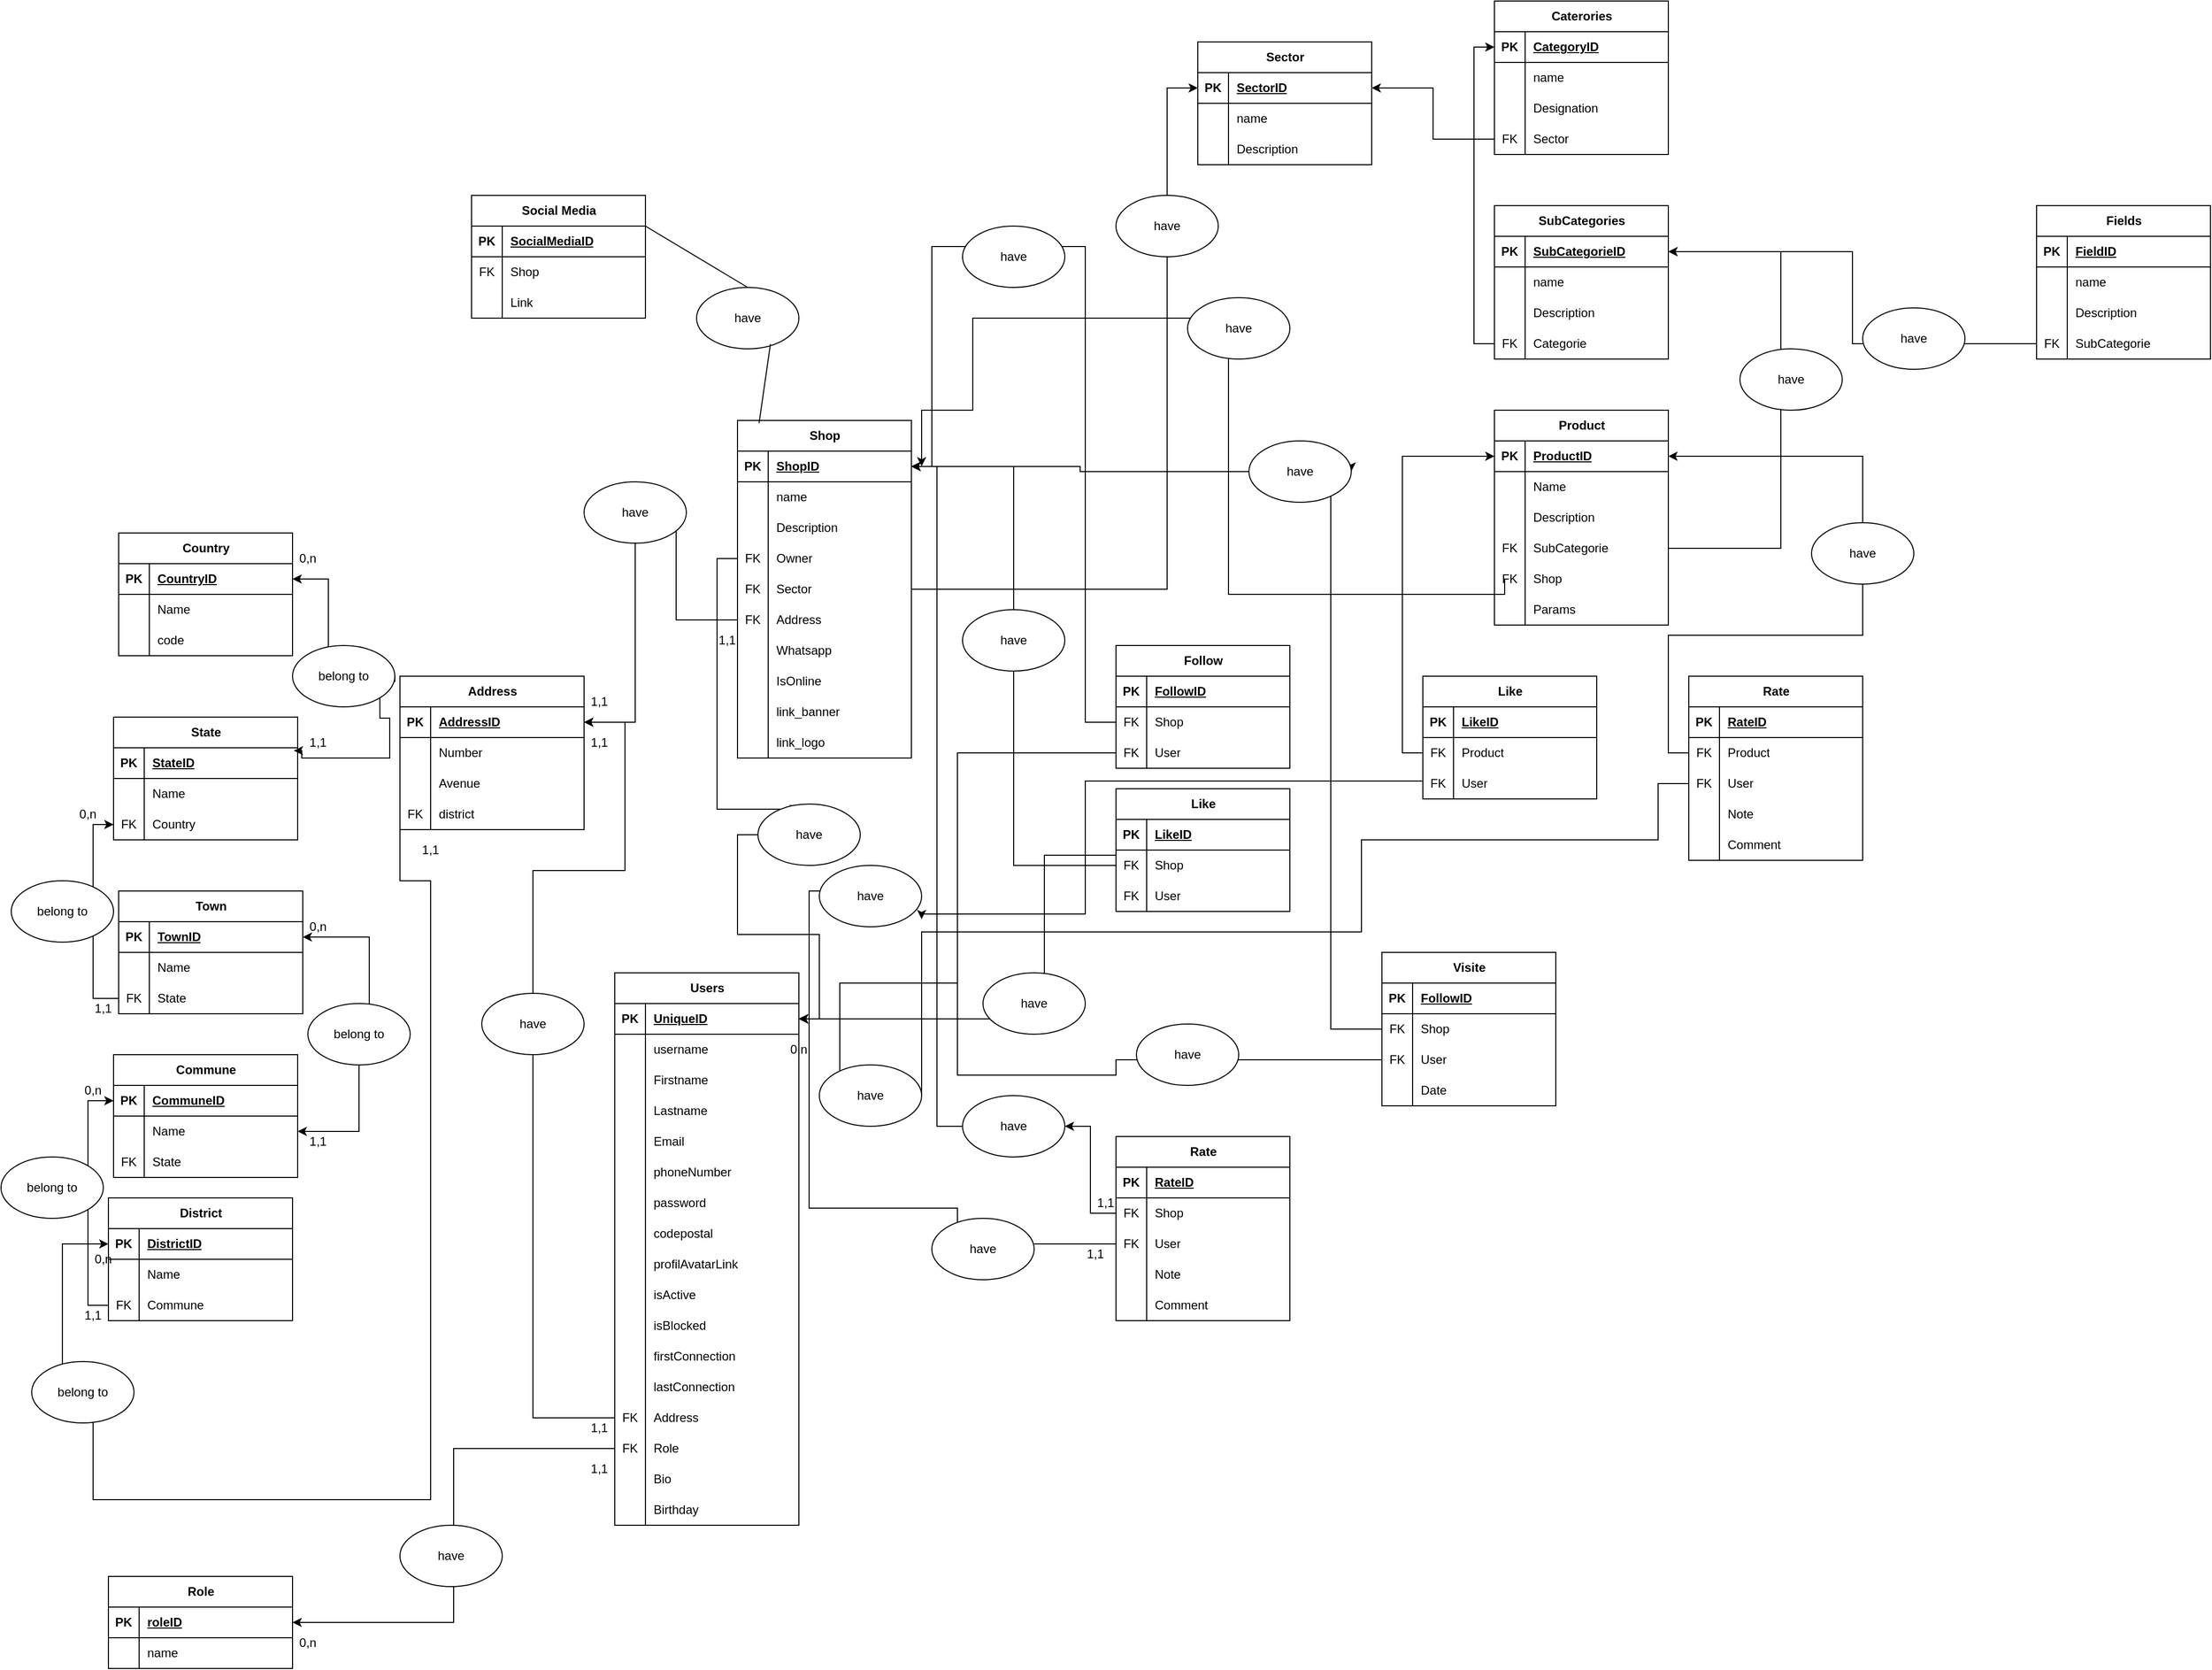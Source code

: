 <mxfile version="23.1.0" type="github">
  <diagram name="mcd" id="rtUFlgmCZg6gaVqTagTw">
    <mxGraphModel dx="2569" dy="1401" grid="1" gridSize="10" guides="1" tooltips="1" connect="1" arrows="1" fold="1" page="1" pageScale="1" pageWidth="1169" pageHeight="827" math="0" shadow="0">
      <root>
        <mxCell id="0" />
        <mxCell id="1" parent="0" />
        <mxCell id="0Kdqc8ZGxMmMRfWZSK4I-1" value="Users" style="shape=table;startSize=30;container=1;collapsible=1;childLayout=tableLayout;fixedRows=1;rowLines=0;fontStyle=1;align=center;resizeLast=1;html=1;" parent="1" vertex="1">
          <mxGeometry x="580" y="170" width="180" height="540" as="geometry" />
        </mxCell>
        <mxCell id="0Kdqc8ZGxMmMRfWZSK4I-2" value="" style="shape=tableRow;horizontal=0;startSize=0;swimlaneHead=0;swimlaneBody=0;fillColor=none;collapsible=0;dropTarget=0;points=[[0,0.5],[1,0.5]];portConstraint=eastwest;top=0;left=0;right=0;bottom=1;" parent="0Kdqc8ZGxMmMRfWZSK4I-1" vertex="1">
          <mxGeometry y="30" width="180" height="30" as="geometry" />
        </mxCell>
        <mxCell id="0Kdqc8ZGxMmMRfWZSK4I-3" value="PK" style="shape=partialRectangle;connectable=0;fillColor=none;top=0;left=0;bottom=0;right=0;fontStyle=1;overflow=hidden;whiteSpace=wrap;html=1;" parent="0Kdqc8ZGxMmMRfWZSK4I-2" vertex="1">
          <mxGeometry width="30" height="30" as="geometry">
            <mxRectangle width="30" height="30" as="alternateBounds" />
          </mxGeometry>
        </mxCell>
        <mxCell id="0Kdqc8ZGxMmMRfWZSK4I-4" value="UniqueID" style="shape=partialRectangle;connectable=0;fillColor=none;top=0;left=0;bottom=0;right=0;align=left;spacingLeft=6;fontStyle=5;overflow=hidden;whiteSpace=wrap;html=1;" parent="0Kdqc8ZGxMmMRfWZSK4I-2" vertex="1">
          <mxGeometry x="30" width="150" height="30" as="geometry">
            <mxRectangle width="150" height="30" as="alternateBounds" />
          </mxGeometry>
        </mxCell>
        <mxCell id="0Kdqc8ZGxMmMRfWZSK4I-5" value="" style="shape=tableRow;horizontal=0;startSize=0;swimlaneHead=0;swimlaneBody=0;fillColor=none;collapsible=0;dropTarget=0;points=[[0,0.5],[1,0.5]];portConstraint=eastwest;top=0;left=0;right=0;bottom=0;" parent="0Kdqc8ZGxMmMRfWZSK4I-1" vertex="1">
          <mxGeometry y="60" width="180" height="30" as="geometry" />
        </mxCell>
        <mxCell id="0Kdqc8ZGxMmMRfWZSK4I-6" value="" style="shape=partialRectangle;connectable=0;fillColor=none;top=0;left=0;bottom=0;right=0;editable=1;overflow=hidden;whiteSpace=wrap;html=1;" parent="0Kdqc8ZGxMmMRfWZSK4I-5" vertex="1">
          <mxGeometry width="30" height="30" as="geometry">
            <mxRectangle width="30" height="30" as="alternateBounds" />
          </mxGeometry>
        </mxCell>
        <mxCell id="0Kdqc8ZGxMmMRfWZSK4I-7" value="username" style="shape=partialRectangle;connectable=0;fillColor=none;top=0;left=0;bottom=0;right=0;align=left;spacingLeft=6;overflow=hidden;whiteSpace=wrap;html=1;" parent="0Kdqc8ZGxMmMRfWZSK4I-5" vertex="1">
          <mxGeometry x="30" width="150" height="30" as="geometry">
            <mxRectangle width="150" height="30" as="alternateBounds" />
          </mxGeometry>
        </mxCell>
        <mxCell id="0Kdqc8ZGxMmMRfWZSK4I-8" value="" style="shape=tableRow;horizontal=0;startSize=0;swimlaneHead=0;swimlaneBody=0;fillColor=none;collapsible=0;dropTarget=0;points=[[0,0.5],[1,0.5]];portConstraint=eastwest;top=0;left=0;right=0;bottom=0;" parent="0Kdqc8ZGxMmMRfWZSK4I-1" vertex="1">
          <mxGeometry y="90" width="180" height="30" as="geometry" />
        </mxCell>
        <mxCell id="0Kdqc8ZGxMmMRfWZSK4I-9" value="" style="shape=partialRectangle;connectable=0;fillColor=none;top=0;left=0;bottom=0;right=0;editable=1;overflow=hidden;whiteSpace=wrap;html=1;" parent="0Kdqc8ZGxMmMRfWZSK4I-8" vertex="1">
          <mxGeometry width="30" height="30" as="geometry">
            <mxRectangle width="30" height="30" as="alternateBounds" />
          </mxGeometry>
        </mxCell>
        <mxCell id="0Kdqc8ZGxMmMRfWZSK4I-10" value="Firstname" style="shape=partialRectangle;connectable=0;fillColor=none;top=0;left=0;bottom=0;right=0;align=left;spacingLeft=6;overflow=hidden;whiteSpace=wrap;html=1;" parent="0Kdqc8ZGxMmMRfWZSK4I-8" vertex="1">
          <mxGeometry x="30" width="150" height="30" as="geometry">
            <mxRectangle width="150" height="30" as="alternateBounds" />
          </mxGeometry>
        </mxCell>
        <mxCell id="0Kdqc8ZGxMmMRfWZSK4I-11" value="" style="shape=tableRow;horizontal=0;startSize=0;swimlaneHead=0;swimlaneBody=0;fillColor=none;collapsible=0;dropTarget=0;points=[[0,0.5],[1,0.5]];portConstraint=eastwest;top=0;left=0;right=0;bottom=0;" parent="0Kdqc8ZGxMmMRfWZSK4I-1" vertex="1">
          <mxGeometry y="120" width="180" height="30" as="geometry" />
        </mxCell>
        <mxCell id="0Kdqc8ZGxMmMRfWZSK4I-12" value="" style="shape=partialRectangle;connectable=0;fillColor=none;top=0;left=0;bottom=0;right=0;editable=1;overflow=hidden;whiteSpace=wrap;html=1;" parent="0Kdqc8ZGxMmMRfWZSK4I-11" vertex="1">
          <mxGeometry width="30" height="30" as="geometry">
            <mxRectangle width="30" height="30" as="alternateBounds" />
          </mxGeometry>
        </mxCell>
        <mxCell id="0Kdqc8ZGxMmMRfWZSK4I-13" value="Lastname" style="shape=partialRectangle;connectable=0;fillColor=none;top=0;left=0;bottom=0;right=0;align=left;spacingLeft=6;overflow=hidden;whiteSpace=wrap;html=1;" parent="0Kdqc8ZGxMmMRfWZSK4I-11" vertex="1">
          <mxGeometry x="30" width="150" height="30" as="geometry">
            <mxRectangle width="150" height="30" as="alternateBounds" />
          </mxGeometry>
        </mxCell>
        <mxCell id="0Kdqc8ZGxMmMRfWZSK4I-78" value="" style="shape=tableRow;horizontal=0;startSize=0;swimlaneHead=0;swimlaneBody=0;fillColor=none;collapsible=0;dropTarget=0;points=[[0,0.5],[1,0.5]];portConstraint=eastwest;top=0;left=0;right=0;bottom=0;" parent="0Kdqc8ZGxMmMRfWZSK4I-1" vertex="1">
          <mxGeometry y="150" width="180" height="30" as="geometry" />
        </mxCell>
        <mxCell id="0Kdqc8ZGxMmMRfWZSK4I-79" value="" style="shape=partialRectangle;connectable=0;fillColor=none;top=0;left=0;bottom=0;right=0;editable=1;overflow=hidden;whiteSpace=wrap;html=1;" parent="0Kdqc8ZGxMmMRfWZSK4I-78" vertex="1">
          <mxGeometry width="30" height="30" as="geometry">
            <mxRectangle width="30" height="30" as="alternateBounds" />
          </mxGeometry>
        </mxCell>
        <mxCell id="0Kdqc8ZGxMmMRfWZSK4I-80" value="Email" style="shape=partialRectangle;connectable=0;fillColor=none;top=0;left=0;bottom=0;right=0;align=left;spacingLeft=6;overflow=hidden;whiteSpace=wrap;html=1;" parent="0Kdqc8ZGxMmMRfWZSK4I-78" vertex="1">
          <mxGeometry x="30" width="150" height="30" as="geometry">
            <mxRectangle width="150" height="30" as="alternateBounds" />
          </mxGeometry>
        </mxCell>
        <mxCell id="0Kdqc8ZGxMmMRfWZSK4I-81" value="" style="shape=tableRow;horizontal=0;startSize=0;swimlaneHead=0;swimlaneBody=0;fillColor=none;collapsible=0;dropTarget=0;points=[[0,0.5],[1,0.5]];portConstraint=eastwest;top=0;left=0;right=0;bottom=0;" parent="0Kdqc8ZGxMmMRfWZSK4I-1" vertex="1">
          <mxGeometry y="180" width="180" height="30" as="geometry" />
        </mxCell>
        <mxCell id="0Kdqc8ZGxMmMRfWZSK4I-82" value="" style="shape=partialRectangle;connectable=0;fillColor=none;top=0;left=0;bottom=0;right=0;editable=1;overflow=hidden;whiteSpace=wrap;html=1;" parent="0Kdqc8ZGxMmMRfWZSK4I-81" vertex="1">
          <mxGeometry width="30" height="30" as="geometry">
            <mxRectangle width="30" height="30" as="alternateBounds" />
          </mxGeometry>
        </mxCell>
        <mxCell id="0Kdqc8ZGxMmMRfWZSK4I-83" value="phoneNumber" style="shape=partialRectangle;connectable=0;fillColor=none;top=0;left=0;bottom=0;right=0;align=left;spacingLeft=6;overflow=hidden;whiteSpace=wrap;html=1;" parent="0Kdqc8ZGxMmMRfWZSK4I-81" vertex="1">
          <mxGeometry x="30" width="150" height="30" as="geometry">
            <mxRectangle width="150" height="30" as="alternateBounds" />
          </mxGeometry>
        </mxCell>
        <mxCell id="0Kdqc8ZGxMmMRfWZSK4I-84" value="" style="shape=tableRow;horizontal=0;startSize=0;swimlaneHead=0;swimlaneBody=0;fillColor=none;collapsible=0;dropTarget=0;points=[[0,0.5],[1,0.5]];portConstraint=eastwest;top=0;left=0;right=0;bottom=0;" parent="0Kdqc8ZGxMmMRfWZSK4I-1" vertex="1">
          <mxGeometry y="210" width="180" height="30" as="geometry" />
        </mxCell>
        <mxCell id="0Kdqc8ZGxMmMRfWZSK4I-85" value="" style="shape=partialRectangle;connectable=0;fillColor=none;top=0;left=0;bottom=0;right=0;editable=1;overflow=hidden;whiteSpace=wrap;html=1;" parent="0Kdqc8ZGxMmMRfWZSK4I-84" vertex="1">
          <mxGeometry width="30" height="30" as="geometry">
            <mxRectangle width="30" height="30" as="alternateBounds" />
          </mxGeometry>
        </mxCell>
        <mxCell id="0Kdqc8ZGxMmMRfWZSK4I-86" value="password" style="shape=partialRectangle;connectable=0;fillColor=none;top=0;left=0;bottom=0;right=0;align=left;spacingLeft=6;overflow=hidden;whiteSpace=wrap;html=1;" parent="0Kdqc8ZGxMmMRfWZSK4I-84" vertex="1">
          <mxGeometry x="30" width="150" height="30" as="geometry">
            <mxRectangle width="150" height="30" as="alternateBounds" />
          </mxGeometry>
        </mxCell>
        <mxCell id="0Kdqc8ZGxMmMRfWZSK4I-87" value="" style="shape=tableRow;horizontal=0;startSize=0;swimlaneHead=0;swimlaneBody=0;fillColor=none;collapsible=0;dropTarget=0;points=[[0,0.5],[1,0.5]];portConstraint=eastwest;top=0;left=0;right=0;bottom=0;" parent="0Kdqc8ZGxMmMRfWZSK4I-1" vertex="1">
          <mxGeometry y="240" width="180" height="30" as="geometry" />
        </mxCell>
        <mxCell id="0Kdqc8ZGxMmMRfWZSK4I-88" value="" style="shape=partialRectangle;connectable=0;fillColor=none;top=0;left=0;bottom=0;right=0;editable=1;overflow=hidden;whiteSpace=wrap;html=1;" parent="0Kdqc8ZGxMmMRfWZSK4I-87" vertex="1">
          <mxGeometry width="30" height="30" as="geometry">
            <mxRectangle width="30" height="30" as="alternateBounds" />
          </mxGeometry>
        </mxCell>
        <mxCell id="0Kdqc8ZGxMmMRfWZSK4I-89" value="codepostal" style="shape=partialRectangle;connectable=0;fillColor=none;top=0;left=0;bottom=0;right=0;align=left;spacingLeft=6;overflow=hidden;whiteSpace=wrap;html=1;" parent="0Kdqc8ZGxMmMRfWZSK4I-87" vertex="1">
          <mxGeometry x="30" width="150" height="30" as="geometry">
            <mxRectangle width="150" height="30" as="alternateBounds" />
          </mxGeometry>
        </mxCell>
        <mxCell id="0Kdqc8ZGxMmMRfWZSK4I-90" value="" style="shape=tableRow;horizontal=0;startSize=0;swimlaneHead=0;swimlaneBody=0;fillColor=none;collapsible=0;dropTarget=0;points=[[0,0.5],[1,0.5]];portConstraint=eastwest;top=0;left=0;right=0;bottom=0;" parent="0Kdqc8ZGxMmMRfWZSK4I-1" vertex="1">
          <mxGeometry y="270" width="180" height="30" as="geometry" />
        </mxCell>
        <mxCell id="0Kdqc8ZGxMmMRfWZSK4I-91" value="" style="shape=partialRectangle;connectable=0;fillColor=none;top=0;left=0;bottom=0;right=0;editable=1;overflow=hidden;whiteSpace=wrap;html=1;" parent="0Kdqc8ZGxMmMRfWZSK4I-90" vertex="1">
          <mxGeometry width="30" height="30" as="geometry">
            <mxRectangle width="30" height="30" as="alternateBounds" />
          </mxGeometry>
        </mxCell>
        <mxCell id="0Kdqc8ZGxMmMRfWZSK4I-92" value="profilAvatarLink" style="shape=partialRectangle;connectable=0;fillColor=none;top=0;left=0;bottom=0;right=0;align=left;spacingLeft=6;overflow=hidden;whiteSpace=wrap;html=1;" parent="0Kdqc8ZGxMmMRfWZSK4I-90" vertex="1">
          <mxGeometry x="30" width="150" height="30" as="geometry">
            <mxRectangle width="150" height="30" as="alternateBounds" />
          </mxGeometry>
        </mxCell>
        <mxCell id="0Kdqc8ZGxMmMRfWZSK4I-93" value="" style="shape=tableRow;horizontal=0;startSize=0;swimlaneHead=0;swimlaneBody=0;fillColor=none;collapsible=0;dropTarget=0;points=[[0,0.5],[1,0.5]];portConstraint=eastwest;top=0;left=0;right=0;bottom=0;" parent="0Kdqc8ZGxMmMRfWZSK4I-1" vertex="1">
          <mxGeometry y="300" width="180" height="30" as="geometry" />
        </mxCell>
        <mxCell id="0Kdqc8ZGxMmMRfWZSK4I-94" value="" style="shape=partialRectangle;connectable=0;fillColor=none;top=0;left=0;bottom=0;right=0;editable=1;overflow=hidden;whiteSpace=wrap;html=1;" parent="0Kdqc8ZGxMmMRfWZSK4I-93" vertex="1">
          <mxGeometry width="30" height="30" as="geometry">
            <mxRectangle width="30" height="30" as="alternateBounds" />
          </mxGeometry>
        </mxCell>
        <mxCell id="0Kdqc8ZGxMmMRfWZSK4I-95" value="isActive" style="shape=partialRectangle;connectable=0;fillColor=none;top=0;left=0;bottom=0;right=0;align=left;spacingLeft=6;overflow=hidden;whiteSpace=wrap;html=1;" parent="0Kdqc8ZGxMmMRfWZSK4I-93" vertex="1">
          <mxGeometry x="30" width="150" height="30" as="geometry">
            <mxRectangle width="150" height="30" as="alternateBounds" />
          </mxGeometry>
        </mxCell>
        <mxCell id="0Kdqc8ZGxMmMRfWZSK4I-96" value="" style="shape=tableRow;horizontal=0;startSize=0;swimlaneHead=0;swimlaneBody=0;fillColor=none;collapsible=0;dropTarget=0;points=[[0,0.5],[1,0.5]];portConstraint=eastwest;top=0;left=0;right=0;bottom=0;" parent="0Kdqc8ZGxMmMRfWZSK4I-1" vertex="1">
          <mxGeometry y="330" width="180" height="30" as="geometry" />
        </mxCell>
        <mxCell id="0Kdqc8ZGxMmMRfWZSK4I-97" value="" style="shape=partialRectangle;connectable=0;fillColor=none;top=0;left=0;bottom=0;right=0;editable=1;overflow=hidden;whiteSpace=wrap;html=1;" parent="0Kdqc8ZGxMmMRfWZSK4I-96" vertex="1">
          <mxGeometry width="30" height="30" as="geometry">
            <mxRectangle width="30" height="30" as="alternateBounds" />
          </mxGeometry>
        </mxCell>
        <mxCell id="0Kdqc8ZGxMmMRfWZSK4I-98" value="isBlocked" style="shape=partialRectangle;connectable=0;fillColor=none;top=0;left=0;bottom=0;right=0;align=left;spacingLeft=6;overflow=hidden;whiteSpace=wrap;html=1;" parent="0Kdqc8ZGxMmMRfWZSK4I-96" vertex="1">
          <mxGeometry x="30" width="150" height="30" as="geometry">
            <mxRectangle width="150" height="30" as="alternateBounds" />
          </mxGeometry>
        </mxCell>
        <mxCell id="0Kdqc8ZGxMmMRfWZSK4I-99" value="" style="shape=tableRow;horizontal=0;startSize=0;swimlaneHead=0;swimlaneBody=0;fillColor=none;collapsible=0;dropTarget=0;points=[[0,0.5],[1,0.5]];portConstraint=eastwest;top=0;left=0;right=0;bottom=0;" parent="0Kdqc8ZGxMmMRfWZSK4I-1" vertex="1">
          <mxGeometry y="360" width="180" height="30" as="geometry" />
        </mxCell>
        <mxCell id="0Kdqc8ZGxMmMRfWZSK4I-100" value="" style="shape=partialRectangle;connectable=0;fillColor=none;top=0;left=0;bottom=0;right=0;editable=1;overflow=hidden;whiteSpace=wrap;html=1;" parent="0Kdqc8ZGxMmMRfWZSK4I-99" vertex="1">
          <mxGeometry width="30" height="30" as="geometry">
            <mxRectangle width="30" height="30" as="alternateBounds" />
          </mxGeometry>
        </mxCell>
        <mxCell id="0Kdqc8ZGxMmMRfWZSK4I-101" value="firstConnection" style="shape=partialRectangle;connectable=0;fillColor=none;top=0;left=0;bottom=0;right=0;align=left;spacingLeft=6;overflow=hidden;whiteSpace=wrap;html=1;" parent="0Kdqc8ZGxMmMRfWZSK4I-99" vertex="1">
          <mxGeometry x="30" width="150" height="30" as="geometry">
            <mxRectangle width="150" height="30" as="alternateBounds" />
          </mxGeometry>
        </mxCell>
        <mxCell id="0Kdqc8ZGxMmMRfWZSK4I-118" value="" style="shape=tableRow;horizontal=0;startSize=0;swimlaneHead=0;swimlaneBody=0;fillColor=none;collapsible=0;dropTarget=0;points=[[0,0.5],[1,0.5]];portConstraint=eastwest;top=0;left=0;right=0;bottom=0;" parent="0Kdqc8ZGxMmMRfWZSK4I-1" vertex="1">
          <mxGeometry y="390" width="180" height="30" as="geometry" />
        </mxCell>
        <mxCell id="0Kdqc8ZGxMmMRfWZSK4I-119" value="" style="shape=partialRectangle;connectable=0;fillColor=none;top=0;left=0;bottom=0;right=0;editable=1;overflow=hidden;whiteSpace=wrap;html=1;" parent="0Kdqc8ZGxMmMRfWZSK4I-118" vertex="1">
          <mxGeometry width="30" height="30" as="geometry">
            <mxRectangle width="30" height="30" as="alternateBounds" />
          </mxGeometry>
        </mxCell>
        <mxCell id="0Kdqc8ZGxMmMRfWZSK4I-120" value="lastConnection" style="shape=partialRectangle;connectable=0;fillColor=none;top=0;left=0;bottom=0;right=0;align=left;spacingLeft=6;overflow=hidden;whiteSpace=wrap;html=1;" parent="0Kdqc8ZGxMmMRfWZSK4I-118" vertex="1">
          <mxGeometry x="30" width="150" height="30" as="geometry">
            <mxRectangle width="150" height="30" as="alternateBounds" />
          </mxGeometry>
        </mxCell>
        <mxCell id="0Kdqc8ZGxMmMRfWZSK4I-121" value="" style="shape=tableRow;horizontal=0;startSize=0;swimlaneHead=0;swimlaneBody=0;fillColor=none;collapsible=0;dropTarget=0;points=[[0,0.5],[1,0.5]];portConstraint=eastwest;top=0;left=0;right=0;bottom=0;" parent="0Kdqc8ZGxMmMRfWZSK4I-1" vertex="1">
          <mxGeometry y="420" width="180" height="30" as="geometry" />
        </mxCell>
        <mxCell id="0Kdqc8ZGxMmMRfWZSK4I-122" value="FK" style="shape=partialRectangle;connectable=0;fillColor=none;top=0;left=0;bottom=0;right=0;editable=1;overflow=hidden;whiteSpace=wrap;html=1;" parent="0Kdqc8ZGxMmMRfWZSK4I-121" vertex="1">
          <mxGeometry width="30" height="30" as="geometry">
            <mxRectangle width="30" height="30" as="alternateBounds" />
          </mxGeometry>
        </mxCell>
        <mxCell id="0Kdqc8ZGxMmMRfWZSK4I-123" value="Address" style="shape=partialRectangle;connectable=0;fillColor=none;top=0;left=0;bottom=0;right=0;align=left;spacingLeft=6;overflow=hidden;whiteSpace=wrap;html=1;" parent="0Kdqc8ZGxMmMRfWZSK4I-121" vertex="1">
          <mxGeometry x="30" width="150" height="30" as="geometry">
            <mxRectangle width="150" height="30" as="alternateBounds" />
          </mxGeometry>
        </mxCell>
        <mxCell id="0Kdqc8ZGxMmMRfWZSK4I-124" value="" style="shape=tableRow;horizontal=0;startSize=0;swimlaneHead=0;swimlaneBody=0;fillColor=none;collapsible=0;dropTarget=0;points=[[0,0.5],[1,0.5]];portConstraint=eastwest;top=0;left=0;right=0;bottom=0;" parent="0Kdqc8ZGxMmMRfWZSK4I-1" vertex="1">
          <mxGeometry y="450" width="180" height="30" as="geometry" />
        </mxCell>
        <mxCell id="0Kdqc8ZGxMmMRfWZSK4I-125" value="FK" style="shape=partialRectangle;connectable=0;fillColor=none;top=0;left=0;bottom=0;right=0;editable=1;overflow=hidden;whiteSpace=wrap;html=1;" parent="0Kdqc8ZGxMmMRfWZSK4I-124" vertex="1">
          <mxGeometry width="30" height="30" as="geometry">
            <mxRectangle width="30" height="30" as="alternateBounds" />
          </mxGeometry>
        </mxCell>
        <mxCell id="0Kdqc8ZGxMmMRfWZSK4I-126" value="Role" style="shape=partialRectangle;connectable=0;fillColor=none;top=0;left=0;bottom=0;right=0;align=left;spacingLeft=6;overflow=hidden;whiteSpace=wrap;html=1;" parent="0Kdqc8ZGxMmMRfWZSK4I-124" vertex="1">
          <mxGeometry x="30" width="150" height="30" as="geometry">
            <mxRectangle width="150" height="30" as="alternateBounds" />
          </mxGeometry>
        </mxCell>
        <mxCell id="Ry_PjDvYbBN7yItMOPR0-5" value="" style="shape=tableRow;horizontal=0;startSize=0;swimlaneHead=0;swimlaneBody=0;fillColor=none;collapsible=0;dropTarget=0;points=[[0,0.5],[1,0.5]];portConstraint=eastwest;top=0;left=0;right=0;bottom=0;" parent="0Kdqc8ZGxMmMRfWZSK4I-1" vertex="1">
          <mxGeometry y="480" width="180" height="30" as="geometry" />
        </mxCell>
        <mxCell id="Ry_PjDvYbBN7yItMOPR0-6" value="" style="shape=partialRectangle;connectable=0;fillColor=none;top=0;left=0;bottom=0;right=0;editable=1;overflow=hidden;whiteSpace=wrap;html=1;" parent="Ry_PjDvYbBN7yItMOPR0-5" vertex="1">
          <mxGeometry width="30" height="30" as="geometry">
            <mxRectangle width="30" height="30" as="alternateBounds" />
          </mxGeometry>
        </mxCell>
        <mxCell id="Ry_PjDvYbBN7yItMOPR0-7" value="Bio" style="shape=partialRectangle;connectable=0;fillColor=none;top=0;left=0;bottom=0;right=0;align=left;spacingLeft=6;overflow=hidden;whiteSpace=wrap;html=1;" parent="Ry_PjDvYbBN7yItMOPR0-5" vertex="1">
          <mxGeometry x="30" width="150" height="30" as="geometry">
            <mxRectangle width="150" height="30" as="alternateBounds" />
          </mxGeometry>
        </mxCell>
        <mxCell id="Ry_PjDvYbBN7yItMOPR0-8" value="" style="shape=tableRow;horizontal=0;startSize=0;swimlaneHead=0;swimlaneBody=0;fillColor=none;collapsible=0;dropTarget=0;points=[[0,0.5],[1,0.5]];portConstraint=eastwest;top=0;left=0;right=0;bottom=0;" parent="0Kdqc8ZGxMmMRfWZSK4I-1" vertex="1">
          <mxGeometry y="510" width="180" height="30" as="geometry" />
        </mxCell>
        <mxCell id="Ry_PjDvYbBN7yItMOPR0-9" value="" style="shape=partialRectangle;connectable=0;fillColor=none;top=0;left=0;bottom=0;right=0;editable=1;overflow=hidden;whiteSpace=wrap;html=1;" parent="Ry_PjDvYbBN7yItMOPR0-8" vertex="1">
          <mxGeometry width="30" height="30" as="geometry">
            <mxRectangle width="30" height="30" as="alternateBounds" />
          </mxGeometry>
        </mxCell>
        <mxCell id="Ry_PjDvYbBN7yItMOPR0-10" value="Birthday" style="shape=partialRectangle;connectable=0;fillColor=none;top=0;left=0;bottom=0;right=0;align=left;spacingLeft=6;overflow=hidden;whiteSpace=wrap;html=1;" parent="Ry_PjDvYbBN7yItMOPR0-8" vertex="1">
          <mxGeometry x="30" width="150" height="30" as="geometry">
            <mxRectangle width="150" height="30" as="alternateBounds" />
          </mxGeometry>
        </mxCell>
        <mxCell id="0Kdqc8ZGxMmMRfWZSK4I-14" value="Town" style="shape=table;startSize=30;container=1;collapsible=1;childLayout=tableLayout;fixedRows=1;rowLines=0;fontStyle=1;align=center;resizeLast=1;html=1;" parent="1" vertex="1">
          <mxGeometry x="95" y="90" width="180" height="120" as="geometry" />
        </mxCell>
        <mxCell id="0Kdqc8ZGxMmMRfWZSK4I-15" value="" style="shape=tableRow;horizontal=0;startSize=0;swimlaneHead=0;swimlaneBody=0;fillColor=none;collapsible=0;dropTarget=0;points=[[0,0.5],[1,0.5]];portConstraint=eastwest;top=0;left=0;right=0;bottom=1;" parent="0Kdqc8ZGxMmMRfWZSK4I-14" vertex="1">
          <mxGeometry y="30" width="180" height="30" as="geometry" />
        </mxCell>
        <mxCell id="0Kdqc8ZGxMmMRfWZSK4I-16" value="PK" style="shape=partialRectangle;connectable=0;fillColor=none;top=0;left=0;bottom=0;right=0;fontStyle=1;overflow=hidden;whiteSpace=wrap;html=1;" parent="0Kdqc8ZGxMmMRfWZSK4I-15" vertex="1">
          <mxGeometry width="30" height="30" as="geometry">
            <mxRectangle width="30" height="30" as="alternateBounds" />
          </mxGeometry>
        </mxCell>
        <mxCell id="0Kdqc8ZGxMmMRfWZSK4I-17" value="TownID" style="shape=partialRectangle;connectable=0;fillColor=none;top=0;left=0;bottom=0;right=0;align=left;spacingLeft=6;fontStyle=5;overflow=hidden;whiteSpace=wrap;html=1;" parent="0Kdqc8ZGxMmMRfWZSK4I-15" vertex="1">
          <mxGeometry x="30" width="150" height="30" as="geometry">
            <mxRectangle width="150" height="30" as="alternateBounds" />
          </mxGeometry>
        </mxCell>
        <mxCell id="0Kdqc8ZGxMmMRfWZSK4I-18" value="" style="shape=tableRow;horizontal=0;startSize=0;swimlaneHead=0;swimlaneBody=0;fillColor=none;collapsible=0;dropTarget=0;points=[[0,0.5],[1,0.5]];portConstraint=eastwest;top=0;left=0;right=0;bottom=0;" parent="0Kdqc8ZGxMmMRfWZSK4I-14" vertex="1">
          <mxGeometry y="60" width="180" height="30" as="geometry" />
        </mxCell>
        <mxCell id="0Kdqc8ZGxMmMRfWZSK4I-19" value="" style="shape=partialRectangle;connectable=0;fillColor=none;top=0;left=0;bottom=0;right=0;editable=1;overflow=hidden;whiteSpace=wrap;html=1;" parent="0Kdqc8ZGxMmMRfWZSK4I-18" vertex="1">
          <mxGeometry width="30" height="30" as="geometry">
            <mxRectangle width="30" height="30" as="alternateBounds" />
          </mxGeometry>
        </mxCell>
        <mxCell id="0Kdqc8ZGxMmMRfWZSK4I-20" value="Name" style="shape=partialRectangle;connectable=0;fillColor=none;top=0;left=0;bottom=0;right=0;align=left;spacingLeft=6;overflow=hidden;whiteSpace=wrap;html=1;" parent="0Kdqc8ZGxMmMRfWZSK4I-18" vertex="1">
          <mxGeometry x="30" width="150" height="30" as="geometry">
            <mxRectangle width="150" height="30" as="alternateBounds" />
          </mxGeometry>
        </mxCell>
        <mxCell id="0Kdqc8ZGxMmMRfWZSK4I-21" value="" style="shape=tableRow;horizontal=0;startSize=0;swimlaneHead=0;swimlaneBody=0;fillColor=none;collapsible=0;dropTarget=0;points=[[0,0.5],[1,0.5]];portConstraint=eastwest;top=0;left=0;right=0;bottom=0;" parent="0Kdqc8ZGxMmMRfWZSK4I-14" vertex="1">
          <mxGeometry y="90" width="180" height="30" as="geometry" />
        </mxCell>
        <mxCell id="0Kdqc8ZGxMmMRfWZSK4I-22" value="FK" style="shape=partialRectangle;connectable=0;fillColor=none;top=0;left=0;bottom=0;right=0;editable=1;overflow=hidden;whiteSpace=wrap;html=1;" parent="0Kdqc8ZGxMmMRfWZSK4I-21" vertex="1">
          <mxGeometry width="30" height="30" as="geometry">
            <mxRectangle width="30" height="30" as="alternateBounds" />
          </mxGeometry>
        </mxCell>
        <mxCell id="0Kdqc8ZGxMmMRfWZSK4I-23" value="State" style="shape=partialRectangle;connectable=0;fillColor=none;top=0;left=0;bottom=0;right=0;align=left;spacingLeft=6;overflow=hidden;whiteSpace=wrap;html=1;" parent="0Kdqc8ZGxMmMRfWZSK4I-21" vertex="1">
          <mxGeometry x="30" width="150" height="30" as="geometry">
            <mxRectangle width="150" height="30" as="alternateBounds" />
          </mxGeometry>
        </mxCell>
        <mxCell id="0Kdqc8ZGxMmMRfWZSK4I-27" value="State" style="shape=table;startSize=30;container=1;collapsible=1;childLayout=tableLayout;fixedRows=1;rowLines=0;fontStyle=1;align=center;resizeLast=1;html=1;" parent="1" vertex="1">
          <mxGeometry x="90" y="-80" width="180" height="120" as="geometry" />
        </mxCell>
        <mxCell id="0Kdqc8ZGxMmMRfWZSK4I-28" value="" style="shape=tableRow;horizontal=0;startSize=0;swimlaneHead=0;swimlaneBody=0;fillColor=none;collapsible=0;dropTarget=0;points=[[0,0.5],[1,0.5]];portConstraint=eastwest;top=0;left=0;right=0;bottom=1;" parent="0Kdqc8ZGxMmMRfWZSK4I-27" vertex="1">
          <mxGeometry y="30" width="180" height="30" as="geometry" />
        </mxCell>
        <mxCell id="0Kdqc8ZGxMmMRfWZSK4I-29" value="PK" style="shape=partialRectangle;connectable=0;fillColor=none;top=0;left=0;bottom=0;right=0;fontStyle=1;overflow=hidden;whiteSpace=wrap;html=1;" parent="0Kdqc8ZGxMmMRfWZSK4I-28" vertex="1">
          <mxGeometry width="30" height="30" as="geometry">
            <mxRectangle width="30" height="30" as="alternateBounds" />
          </mxGeometry>
        </mxCell>
        <mxCell id="0Kdqc8ZGxMmMRfWZSK4I-30" value="StateID" style="shape=partialRectangle;connectable=0;fillColor=none;top=0;left=0;bottom=0;right=0;align=left;spacingLeft=6;fontStyle=5;overflow=hidden;whiteSpace=wrap;html=1;" parent="0Kdqc8ZGxMmMRfWZSK4I-28" vertex="1">
          <mxGeometry x="30" width="150" height="30" as="geometry">
            <mxRectangle width="150" height="30" as="alternateBounds" />
          </mxGeometry>
        </mxCell>
        <mxCell id="0Kdqc8ZGxMmMRfWZSK4I-31" value="" style="shape=tableRow;horizontal=0;startSize=0;swimlaneHead=0;swimlaneBody=0;fillColor=none;collapsible=0;dropTarget=0;points=[[0,0.5],[1,0.5]];portConstraint=eastwest;top=0;left=0;right=0;bottom=0;" parent="0Kdqc8ZGxMmMRfWZSK4I-27" vertex="1">
          <mxGeometry y="60" width="180" height="30" as="geometry" />
        </mxCell>
        <mxCell id="0Kdqc8ZGxMmMRfWZSK4I-32" value="" style="shape=partialRectangle;connectable=0;fillColor=none;top=0;left=0;bottom=0;right=0;editable=1;overflow=hidden;whiteSpace=wrap;html=1;" parent="0Kdqc8ZGxMmMRfWZSK4I-31" vertex="1">
          <mxGeometry width="30" height="30" as="geometry">
            <mxRectangle width="30" height="30" as="alternateBounds" />
          </mxGeometry>
        </mxCell>
        <mxCell id="0Kdqc8ZGxMmMRfWZSK4I-33" value="Name" style="shape=partialRectangle;connectable=0;fillColor=none;top=0;left=0;bottom=0;right=0;align=left;spacingLeft=6;overflow=hidden;whiteSpace=wrap;html=1;" parent="0Kdqc8ZGxMmMRfWZSK4I-31" vertex="1">
          <mxGeometry x="30" width="150" height="30" as="geometry">
            <mxRectangle width="150" height="30" as="alternateBounds" />
          </mxGeometry>
        </mxCell>
        <mxCell id="0Kdqc8ZGxMmMRfWZSK4I-34" value="" style="shape=tableRow;horizontal=0;startSize=0;swimlaneHead=0;swimlaneBody=0;fillColor=none;collapsible=0;dropTarget=0;points=[[0,0.5],[1,0.5]];portConstraint=eastwest;top=0;left=0;right=0;bottom=0;" parent="0Kdqc8ZGxMmMRfWZSK4I-27" vertex="1">
          <mxGeometry y="90" width="180" height="30" as="geometry" />
        </mxCell>
        <mxCell id="0Kdqc8ZGxMmMRfWZSK4I-35" value="FK" style="shape=partialRectangle;connectable=0;fillColor=none;top=0;left=0;bottom=0;right=0;editable=1;overflow=hidden;whiteSpace=wrap;html=1;" parent="0Kdqc8ZGxMmMRfWZSK4I-34" vertex="1">
          <mxGeometry width="30" height="30" as="geometry">
            <mxRectangle width="30" height="30" as="alternateBounds" />
          </mxGeometry>
        </mxCell>
        <mxCell id="0Kdqc8ZGxMmMRfWZSK4I-36" value="Country" style="shape=partialRectangle;connectable=0;fillColor=none;top=0;left=0;bottom=0;right=0;align=left;spacingLeft=6;overflow=hidden;whiteSpace=wrap;html=1;" parent="0Kdqc8ZGxMmMRfWZSK4I-34" vertex="1">
          <mxGeometry x="30" width="150" height="30" as="geometry">
            <mxRectangle width="150" height="30" as="alternateBounds" />
          </mxGeometry>
        </mxCell>
        <mxCell id="0Kdqc8ZGxMmMRfWZSK4I-37" value="Country" style="shape=table;startSize=30;container=1;collapsible=1;childLayout=tableLayout;fixedRows=1;rowLines=0;fontStyle=1;align=center;resizeLast=1;html=1;" parent="1" vertex="1">
          <mxGeometry x="95" y="-260" width="170" height="120" as="geometry" />
        </mxCell>
        <mxCell id="0Kdqc8ZGxMmMRfWZSK4I-38" value="" style="shape=tableRow;horizontal=0;startSize=0;swimlaneHead=0;swimlaneBody=0;fillColor=none;collapsible=0;dropTarget=0;points=[[0,0.5],[1,0.5]];portConstraint=eastwest;top=0;left=0;right=0;bottom=1;" parent="0Kdqc8ZGxMmMRfWZSK4I-37" vertex="1">
          <mxGeometry y="30" width="170" height="30" as="geometry" />
        </mxCell>
        <mxCell id="0Kdqc8ZGxMmMRfWZSK4I-39" value="PK" style="shape=partialRectangle;connectable=0;fillColor=none;top=0;left=0;bottom=0;right=0;fontStyle=1;overflow=hidden;whiteSpace=wrap;html=1;" parent="0Kdqc8ZGxMmMRfWZSK4I-38" vertex="1">
          <mxGeometry width="30" height="30" as="geometry">
            <mxRectangle width="30" height="30" as="alternateBounds" />
          </mxGeometry>
        </mxCell>
        <mxCell id="0Kdqc8ZGxMmMRfWZSK4I-40" value="CountryID" style="shape=partialRectangle;connectable=0;fillColor=none;top=0;left=0;bottom=0;right=0;align=left;spacingLeft=6;fontStyle=5;overflow=hidden;whiteSpace=wrap;html=1;" parent="0Kdqc8ZGxMmMRfWZSK4I-38" vertex="1">
          <mxGeometry x="30" width="140" height="30" as="geometry">
            <mxRectangle width="140" height="30" as="alternateBounds" />
          </mxGeometry>
        </mxCell>
        <mxCell id="0Kdqc8ZGxMmMRfWZSK4I-41" value="" style="shape=tableRow;horizontal=0;startSize=0;swimlaneHead=0;swimlaneBody=0;fillColor=none;collapsible=0;dropTarget=0;points=[[0,0.5],[1,0.5]];portConstraint=eastwest;top=0;left=0;right=0;bottom=0;" parent="0Kdqc8ZGxMmMRfWZSK4I-37" vertex="1">
          <mxGeometry y="60" width="170" height="30" as="geometry" />
        </mxCell>
        <mxCell id="0Kdqc8ZGxMmMRfWZSK4I-42" value="" style="shape=partialRectangle;connectable=0;fillColor=none;top=0;left=0;bottom=0;right=0;editable=1;overflow=hidden;whiteSpace=wrap;html=1;" parent="0Kdqc8ZGxMmMRfWZSK4I-41" vertex="1">
          <mxGeometry width="30" height="30" as="geometry">
            <mxRectangle width="30" height="30" as="alternateBounds" />
          </mxGeometry>
        </mxCell>
        <mxCell id="0Kdqc8ZGxMmMRfWZSK4I-43" value="Name" style="shape=partialRectangle;connectable=0;fillColor=none;top=0;left=0;bottom=0;right=0;align=left;spacingLeft=6;overflow=hidden;whiteSpace=wrap;html=1;" parent="0Kdqc8ZGxMmMRfWZSK4I-41" vertex="1">
          <mxGeometry x="30" width="140" height="30" as="geometry">
            <mxRectangle width="140" height="30" as="alternateBounds" />
          </mxGeometry>
        </mxCell>
        <mxCell id="Ry_PjDvYbBN7yItMOPR0-1" value="" style="shape=tableRow;horizontal=0;startSize=0;swimlaneHead=0;swimlaneBody=0;fillColor=none;collapsible=0;dropTarget=0;points=[[0,0.5],[1,0.5]];portConstraint=eastwest;top=0;left=0;right=0;bottom=0;" parent="0Kdqc8ZGxMmMRfWZSK4I-37" vertex="1">
          <mxGeometry y="90" width="170" height="30" as="geometry" />
        </mxCell>
        <mxCell id="Ry_PjDvYbBN7yItMOPR0-2" value="" style="shape=partialRectangle;connectable=0;fillColor=none;top=0;left=0;bottom=0;right=0;editable=1;overflow=hidden;whiteSpace=wrap;html=1;" parent="Ry_PjDvYbBN7yItMOPR0-1" vertex="1">
          <mxGeometry width="30" height="30" as="geometry">
            <mxRectangle width="30" height="30" as="alternateBounds" />
          </mxGeometry>
        </mxCell>
        <mxCell id="Ry_PjDvYbBN7yItMOPR0-3" value="code" style="shape=partialRectangle;connectable=0;fillColor=none;top=0;left=0;bottom=0;right=0;align=left;spacingLeft=6;overflow=hidden;whiteSpace=wrap;html=1;" parent="Ry_PjDvYbBN7yItMOPR0-1" vertex="1">
          <mxGeometry x="30" width="140" height="30" as="geometry">
            <mxRectangle width="140" height="30" as="alternateBounds" />
          </mxGeometry>
        </mxCell>
        <mxCell id="0Kdqc8ZGxMmMRfWZSK4I-47" style="edgeStyle=orthogonalEdgeStyle;rounded=0;orthogonalLoop=1;jettySize=auto;html=1;exitX=1;exitY=0.5;exitDx=0;exitDy=0;entryX=1;entryY=0.5;entryDx=0;entryDy=0;" parent="1" source="OuV_PFmu6uLgv3zogtf6-1" target="0Kdqc8ZGxMmMRfWZSK4I-38" edge="1">
          <mxGeometry relative="1" as="geometry">
            <mxPoint x="360" y="10" as="targetPoint" />
            <Array as="points">
              <mxPoint x="300" y="-115" />
              <mxPoint x="300" y="-215" />
            </Array>
          </mxGeometry>
        </mxCell>
        <mxCell id="0Kdqc8ZGxMmMRfWZSK4I-48" style="edgeStyle=orthogonalEdgeStyle;rounded=0;orthogonalLoop=1;jettySize=auto;html=1;exitX=0;exitY=0.5;exitDx=0;exitDy=0;entryX=0;entryY=0.5;entryDx=0;entryDy=0;" parent="1" source="0Kdqc8ZGxMmMRfWZSK4I-21" target="0Kdqc8ZGxMmMRfWZSK4I-34" edge="1">
          <mxGeometry relative="1" as="geometry">
            <mxPoint x="60" y="90" as="targetPoint" />
          </mxGeometry>
        </mxCell>
        <mxCell id="0Kdqc8ZGxMmMRfWZSK4I-49" value="Commune" style="shape=table;startSize=30;container=1;collapsible=1;childLayout=tableLayout;fixedRows=1;rowLines=0;fontStyle=1;align=center;resizeLast=1;html=1;" parent="1" vertex="1">
          <mxGeometry x="90" y="250" width="180" height="120" as="geometry" />
        </mxCell>
        <mxCell id="0Kdqc8ZGxMmMRfWZSK4I-50" value="" style="shape=tableRow;horizontal=0;startSize=0;swimlaneHead=0;swimlaneBody=0;fillColor=none;collapsible=0;dropTarget=0;points=[[0,0.5],[1,0.5]];portConstraint=eastwest;top=0;left=0;right=0;bottom=1;" parent="0Kdqc8ZGxMmMRfWZSK4I-49" vertex="1">
          <mxGeometry y="30" width="180" height="30" as="geometry" />
        </mxCell>
        <mxCell id="0Kdqc8ZGxMmMRfWZSK4I-51" value="PK" style="shape=partialRectangle;connectable=0;fillColor=none;top=0;left=0;bottom=0;right=0;fontStyle=1;overflow=hidden;whiteSpace=wrap;html=1;" parent="0Kdqc8ZGxMmMRfWZSK4I-50" vertex="1">
          <mxGeometry width="30" height="30" as="geometry">
            <mxRectangle width="30" height="30" as="alternateBounds" />
          </mxGeometry>
        </mxCell>
        <mxCell id="0Kdqc8ZGxMmMRfWZSK4I-52" value="CommuneID" style="shape=partialRectangle;connectable=0;fillColor=none;top=0;left=0;bottom=0;right=0;align=left;spacingLeft=6;fontStyle=5;overflow=hidden;whiteSpace=wrap;html=1;" parent="0Kdqc8ZGxMmMRfWZSK4I-50" vertex="1">
          <mxGeometry x="30" width="150" height="30" as="geometry">
            <mxRectangle width="150" height="30" as="alternateBounds" />
          </mxGeometry>
        </mxCell>
        <mxCell id="0Kdqc8ZGxMmMRfWZSK4I-53" value="" style="shape=tableRow;horizontal=0;startSize=0;swimlaneHead=0;swimlaneBody=0;fillColor=none;collapsible=0;dropTarget=0;points=[[0,0.5],[1,0.5]];portConstraint=eastwest;top=0;left=0;right=0;bottom=0;" parent="0Kdqc8ZGxMmMRfWZSK4I-49" vertex="1">
          <mxGeometry y="60" width="180" height="30" as="geometry" />
        </mxCell>
        <mxCell id="0Kdqc8ZGxMmMRfWZSK4I-54" value="" style="shape=partialRectangle;connectable=0;fillColor=none;top=0;left=0;bottom=0;right=0;editable=1;overflow=hidden;whiteSpace=wrap;html=1;" parent="0Kdqc8ZGxMmMRfWZSK4I-53" vertex="1">
          <mxGeometry width="30" height="30" as="geometry">
            <mxRectangle width="30" height="30" as="alternateBounds" />
          </mxGeometry>
        </mxCell>
        <mxCell id="0Kdqc8ZGxMmMRfWZSK4I-55" value="Name" style="shape=partialRectangle;connectable=0;fillColor=none;top=0;left=0;bottom=0;right=0;align=left;spacingLeft=6;overflow=hidden;whiteSpace=wrap;html=1;" parent="0Kdqc8ZGxMmMRfWZSK4I-53" vertex="1">
          <mxGeometry x="30" width="150" height="30" as="geometry">
            <mxRectangle width="150" height="30" as="alternateBounds" />
          </mxGeometry>
        </mxCell>
        <mxCell id="0Kdqc8ZGxMmMRfWZSK4I-56" value="" style="shape=tableRow;horizontal=0;startSize=0;swimlaneHead=0;swimlaneBody=0;fillColor=none;collapsible=0;dropTarget=0;points=[[0,0.5],[1,0.5]];portConstraint=eastwest;top=0;left=0;right=0;bottom=0;" parent="0Kdqc8ZGxMmMRfWZSK4I-49" vertex="1">
          <mxGeometry y="90" width="180" height="30" as="geometry" />
        </mxCell>
        <mxCell id="0Kdqc8ZGxMmMRfWZSK4I-57" value="FK" style="shape=partialRectangle;connectable=0;fillColor=none;top=0;left=0;bottom=0;right=0;editable=1;overflow=hidden;whiteSpace=wrap;html=1;" parent="0Kdqc8ZGxMmMRfWZSK4I-56" vertex="1">
          <mxGeometry width="30" height="30" as="geometry">
            <mxRectangle width="30" height="30" as="alternateBounds" />
          </mxGeometry>
        </mxCell>
        <mxCell id="0Kdqc8ZGxMmMRfWZSK4I-58" value="State" style="shape=partialRectangle;connectable=0;fillColor=none;top=0;left=0;bottom=0;right=0;align=left;spacingLeft=6;overflow=hidden;whiteSpace=wrap;html=1;" parent="0Kdqc8ZGxMmMRfWZSK4I-56" vertex="1">
          <mxGeometry x="30" width="150" height="30" as="geometry">
            <mxRectangle width="150" height="30" as="alternateBounds" />
          </mxGeometry>
        </mxCell>
        <mxCell id="0Kdqc8ZGxMmMRfWZSK4I-60" style="edgeStyle=orthogonalEdgeStyle;rounded=0;orthogonalLoop=1;jettySize=auto;html=1;exitX=0.61;exitY=0.004;exitDx=0;exitDy=0;entryX=1;entryY=0.5;entryDx=0;entryDy=0;exitPerimeter=0;" parent="1" source="OuV_PFmu6uLgv3zogtf6-11" target="0Kdqc8ZGxMmMRfWZSK4I-15" edge="1">
          <mxGeometry relative="1" as="geometry">
            <Array as="points">
              <mxPoint x="341" y="230" />
              <mxPoint x="340" y="135" />
            </Array>
          </mxGeometry>
        </mxCell>
        <mxCell id="0Kdqc8ZGxMmMRfWZSK4I-61" value="Address" style="shape=table;startSize=30;container=1;collapsible=1;childLayout=tableLayout;fixedRows=1;rowLines=0;fontStyle=1;align=center;resizeLast=1;html=1;" parent="1" vertex="1">
          <mxGeometry x="370" y="-120" width="180" height="150" as="geometry" />
        </mxCell>
        <mxCell id="0Kdqc8ZGxMmMRfWZSK4I-62" value="" style="shape=tableRow;horizontal=0;startSize=0;swimlaneHead=0;swimlaneBody=0;fillColor=none;collapsible=0;dropTarget=0;points=[[0,0.5],[1,0.5]];portConstraint=eastwest;top=0;left=0;right=0;bottom=1;" parent="0Kdqc8ZGxMmMRfWZSK4I-61" vertex="1">
          <mxGeometry y="30" width="180" height="30" as="geometry" />
        </mxCell>
        <mxCell id="0Kdqc8ZGxMmMRfWZSK4I-63" value="PK" style="shape=partialRectangle;connectable=0;fillColor=none;top=0;left=0;bottom=0;right=0;fontStyle=1;overflow=hidden;whiteSpace=wrap;html=1;" parent="0Kdqc8ZGxMmMRfWZSK4I-62" vertex="1">
          <mxGeometry width="30" height="30" as="geometry">
            <mxRectangle width="30" height="30" as="alternateBounds" />
          </mxGeometry>
        </mxCell>
        <mxCell id="0Kdqc8ZGxMmMRfWZSK4I-64" value="AddressID" style="shape=partialRectangle;connectable=0;fillColor=none;top=0;left=0;bottom=0;right=0;align=left;spacingLeft=6;fontStyle=5;overflow=hidden;whiteSpace=wrap;html=1;" parent="0Kdqc8ZGxMmMRfWZSK4I-62" vertex="1">
          <mxGeometry x="30" width="150" height="30" as="geometry">
            <mxRectangle width="150" height="30" as="alternateBounds" />
          </mxGeometry>
        </mxCell>
        <mxCell id="0Kdqc8ZGxMmMRfWZSK4I-65" value="" style="shape=tableRow;horizontal=0;startSize=0;swimlaneHead=0;swimlaneBody=0;fillColor=none;collapsible=0;dropTarget=0;points=[[0,0.5],[1,0.5]];portConstraint=eastwest;top=0;left=0;right=0;bottom=0;" parent="0Kdqc8ZGxMmMRfWZSK4I-61" vertex="1">
          <mxGeometry y="60" width="180" height="30" as="geometry" />
        </mxCell>
        <mxCell id="0Kdqc8ZGxMmMRfWZSK4I-66" value="" style="shape=partialRectangle;connectable=0;fillColor=none;top=0;left=0;bottom=0;right=0;editable=1;overflow=hidden;whiteSpace=wrap;html=1;" parent="0Kdqc8ZGxMmMRfWZSK4I-65" vertex="1">
          <mxGeometry width="30" height="30" as="geometry">
            <mxRectangle width="30" height="30" as="alternateBounds" />
          </mxGeometry>
        </mxCell>
        <mxCell id="0Kdqc8ZGxMmMRfWZSK4I-67" value="Number" style="shape=partialRectangle;connectable=0;fillColor=none;top=0;left=0;bottom=0;right=0;align=left;spacingLeft=6;overflow=hidden;whiteSpace=wrap;html=1;" parent="0Kdqc8ZGxMmMRfWZSK4I-65" vertex="1">
          <mxGeometry x="30" width="150" height="30" as="geometry">
            <mxRectangle width="150" height="30" as="alternateBounds" />
          </mxGeometry>
        </mxCell>
        <mxCell id="0Kdqc8ZGxMmMRfWZSK4I-68" value="" style="shape=tableRow;horizontal=0;startSize=0;swimlaneHead=0;swimlaneBody=0;fillColor=none;collapsible=0;dropTarget=0;points=[[0,0.5],[1,0.5]];portConstraint=eastwest;top=0;left=0;right=0;bottom=0;" parent="0Kdqc8ZGxMmMRfWZSK4I-61" vertex="1">
          <mxGeometry y="90" width="180" height="30" as="geometry" />
        </mxCell>
        <mxCell id="0Kdqc8ZGxMmMRfWZSK4I-69" value="" style="shape=partialRectangle;connectable=0;fillColor=none;top=0;left=0;bottom=0;right=0;editable=1;overflow=hidden;whiteSpace=wrap;html=1;" parent="0Kdqc8ZGxMmMRfWZSK4I-68" vertex="1">
          <mxGeometry width="30" height="30" as="geometry">
            <mxRectangle width="30" height="30" as="alternateBounds" />
          </mxGeometry>
        </mxCell>
        <mxCell id="0Kdqc8ZGxMmMRfWZSK4I-70" value="Avenue" style="shape=partialRectangle;connectable=0;fillColor=none;top=0;left=0;bottom=0;right=0;align=left;spacingLeft=6;overflow=hidden;whiteSpace=wrap;html=1;" parent="0Kdqc8ZGxMmMRfWZSK4I-68" vertex="1">
          <mxGeometry x="30" width="150" height="30" as="geometry">
            <mxRectangle width="150" height="30" as="alternateBounds" />
          </mxGeometry>
        </mxCell>
        <mxCell id="0Kdqc8ZGxMmMRfWZSK4I-71" value="" style="shape=tableRow;horizontal=0;startSize=0;swimlaneHead=0;swimlaneBody=0;fillColor=none;collapsible=0;dropTarget=0;points=[[0,0.5],[1,0.5]];portConstraint=eastwest;top=0;left=0;right=0;bottom=0;" parent="0Kdqc8ZGxMmMRfWZSK4I-61" vertex="1">
          <mxGeometry y="120" width="180" height="30" as="geometry" />
        </mxCell>
        <mxCell id="0Kdqc8ZGxMmMRfWZSK4I-72" value="FK" style="shape=partialRectangle;connectable=0;fillColor=none;top=0;left=0;bottom=0;right=0;editable=1;overflow=hidden;whiteSpace=wrap;html=1;" parent="0Kdqc8ZGxMmMRfWZSK4I-71" vertex="1">
          <mxGeometry width="30" height="30" as="geometry">
            <mxRectangle width="30" height="30" as="alternateBounds" />
          </mxGeometry>
        </mxCell>
        <mxCell id="0Kdqc8ZGxMmMRfWZSK4I-73" value="district" style="shape=partialRectangle;connectable=0;fillColor=none;top=0;left=0;bottom=0;right=0;align=left;spacingLeft=6;overflow=hidden;whiteSpace=wrap;html=1;" parent="0Kdqc8ZGxMmMRfWZSK4I-71" vertex="1">
          <mxGeometry x="30" width="150" height="30" as="geometry">
            <mxRectangle width="150" height="30" as="alternateBounds" />
          </mxGeometry>
        </mxCell>
        <mxCell id="0Kdqc8ZGxMmMRfWZSK4I-77" style="edgeStyle=orthogonalEdgeStyle;rounded=0;orthogonalLoop=1;jettySize=auto;html=1;entryX=0;entryY=0.5;entryDx=0;entryDy=0;exitX=0;exitY=0.5;exitDx=0;exitDy=0;" parent="1" source="by7F4D316QLk9lOeJ1b1-8" target="0Kdqc8ZGxMmMRfWZSK4I-50" edge="1">
          <mxGeometry relative="1" as="geometry" />
        </mxCell>
        <mxCell id="0Kdqc8ZGxMmMRfWZSK4I-102" value="Role" style="shape=table;startSize=30;container=1;collapsible=1;childLayout=tableLayout;fixedRows=1;rowLines=0;fontStyle=1;align=center;resizeLast=1;html=1;" parent="1" vertex="1">
          <mxGeometry x="85" y="760" width="180" height="90" as="geometry" />
        </mxCell>
        <mxCell id="0Kdqc8ZGxMmMRfWZSK4I-103" value="" style="shape=tableRow;horizontal=0;startSize=0;swimlaneHead=0;swimlaneBody=0;fillColor=none;collapsible=0;dropTarget=0;points=[[0,0.5],[1,0.5]];portConstraint=eastwest;top=0;left=0;right=0;bottom=1;" parent="0Kdqc8ZGxMmMRfWZSK4I-102" vertex="1">
          <mxGeometry y="30" width="180" height="30" as="geometry" />
        </mxCell>
        <mxCell id="0Kdqc8ZGxMmMRfWZSK4I-104" value="PK" style="shape=partialRectangle;connectable=0;fillColor=none;top=0;left=0;bottom=0;right=0;fontStyle=1;overflow=hidden;whiteSpace=wrap;html=1;" parent="0Kdqc8ZGxMmMRfWZSK4I-103" vertex="1">
          <mxGeometry width="30" height="30" as="geometry">
            <mxRectangle width="30" height="30" as="alternateBounds" />
          </mxGeometry>
        </mxCell>
        <mxCell id="0Kdqc8ZGxMmMRfWZSK4I-105" value="roleID" style="shape=partialRectangle;connectable=0;fillColor=none;top=0;left=0;bottom=0;right=0;align=left;spacingLeft=6;fontStyle=5;overflow=hidden;whiteSpace=wrap;html=1;" parent="0Kdqc8ZGxMmMRfWZSK4I-103" vertex="1">
          <mxGeometry x="30" width="150" height="30" as="geometry">
            <mxRectangle width="150" height="30" as="alternateBounds" />
          </mxGeometry>
        </mxCell>
        <mxCell id="0Kdqc8ZGxMmMRfWZSK4I-106" value="" style="shape=tableRow;horizontal=0;startSize=0;swimlaneHead=0;swimlaneBody=0;fillColor=none;collapsible=0;dropTarget=0;points=[[0,0.5],[1,0.5]];portConstraint=eastwest;top=0;left=0;right=0;bottom=0;" parent="0Kdqc8ZGxMmMRfWZSK4I-102" vertex="1">
          <mxGeometry y="60" width="180" height="30" as="geometry" />
        </mxCell>
        <mxCell id="0Kdqc8ZGxMmMRfWZSK4I-107" value="" style="shape=partialRectangle;connectable=0;fillColor=none;top=0;left=0;bottom=0;right=0;editable=1;overflow=hidden;whiteSpace=wrap;html=1;" parent="0Kdqc8ZGxMmMRfWZSK4I-106" vertex="1">
          <mxGeometry width="30" height="30" as="geometry">
            <mxRectangle width="30" height="30" as="alternateBounds" />
          </mxGeometry>
        </mxCell>
        <mxCell id="0Kdqc8ZGxMmMRfWZSK4I-108" value="name" style="shape=partialRectangle;connectable=0;fillColor=none;top=0;left=0;bottom=0;right=0;align=left;spacingLeft=6;overflow=hidden;whiteSpace=wrap;html=1;" parent="0Kdqc8ZGxMmMRfWZSK4I-106" vertex="1">
          <mxGeometry x="30" width="150" height="30" as="geometry">
            <mxRectangle width="150" height="30" as="alternateBounds" />
          </mxGeometry>
        </mxCell>
        <mxCell id="0Kdqc8ZGxMmMRfWZSK4I-127" style="edgeStyle=orthogonalEdgeStyle;rounded=0;orthogonalLoop=1;jettySize=auto;html=1;exitX=0;exitY=0.5;exitDx=0;exitDy=0;entryX=1;entryY=0.5;entryDx=0;entryDy=0;" parent="1" source="0Kdqc8ZGxMmMRfWZSK4I-121" target="0Kdqc8ZGxMmMRfWZSK4I-62" edge="1">
          <mxGeometry relative="1" as="geometry">
            <Array as="points">
              <mxPoint x="500" y="605" />
              <mxPoint x="500" y="70" />
              <mxPoint x="590" y="70" />
              <mxPoint x="590" y="-75" />
            </Array>
          </mxGeometry>
        </mxCell>
        <mxCell id="0Kdqc8ZGxMmMRfWZSK4I-128" style="edgeStyle=orthogonalEdgeStyle;rounded=0;orthogonalLoop=1;jettySize=auto;html=1;exitX=0;exitY=0.5;exitDx=0;exitDy=0;entryX=1;entryY=0.5;entryDx=0;entryDy=0;" parent="1" source="0Kdqc8ZGxMmMRfWZSK4I-124" target="0Kdqc8ZGxMmMRfWZSK4I-103" edge="1">
          <mxGeometry relative="1" as="geometry" />
        </mxCell>
        <mxCell id="0Kdqc8ZGxMmMRfWZSK4I-129" value="Sector" style="shape=table;startSize=30;container=1;collapsible=1;childLayout=tableLayout;fixedRows=1;rowLines=0;fontStyle=1;align=center;resizeLast=1;html=1;" parent="1" vertex="1">
          <mxGeometry x="1150" y="-740" width="170" height="120" as="geometry" />
        </mxCell>
        <mxCell id="0Kdqc8ZGxMmMRfWZSK4I-130" value="" style="shape=tableRow;horizontal=0;startSize=0;swimlaneHead=0;swimlaneBody=0;fillColor=none;collapsible=0;dropTarget=0;points=[[0,0.5],[1,0.5]];portConstraint=eastwest;top=0;left=0;right=0;bottom=1;" parent="0Kdqc8ZGxMmMRfWZSK4I-129" vertex="1">
          <mxGeometry y="30" width="170" height="30" as="geometry" />
        </mxCell>
        <mxCell id="0Kdqc8ZGxMmMRfWZSK4I-131" value="PK" style="shape=partialRectangle;connectable=0;fillColor=none;top=0;left=0;bottom=0;right=0;fontStyle=1;overflow=hidden;whiteSpace=wrap;html=1;" parent="0Kdqc8ZGxMmMRfWZSK4I-130" vertex="1">
          <mxGeometry width="30" height="30" as="geometry">
            <mxRectangle width="30" height="30" as="alternateBounds" />
          </mxGeometry>
        </mxCell>
        <mxCell id="0Kdqc8ZGxMmMRfWZSK4I-132" value="SectorID" style="shape=partialRectangle;connectable=0;fillColor=none;top=0;left=0;bottom=0;right=0;align=left;spacingLeft=6;fontStyle=5;overflow=hidden;whiteSpace=wrap;html=1;" parent="0Kdqc8ZGxMmMRfWZSK4I-130" vertex="1">
          <mxGeometry x="30" width="140" height="30" as="geometry">
            <mxRectangle width="140" height="30" as="alternateBounds" />
          </mxGeometry>
        </mxCell>
        <mxCell id="0Kdqc8ZGxMmMRfWZSK4I-133" value="" style="shape=tableRow;horizontal=0;startSize=0;swimlaneHead=0;swimlaneBody=0;fillColor=none;collapsible=0;dropTarget=0;points=[[0,0.5],[1,0.5]];portConstraint=eastwest;top=0;left=0;right=0;bottom=0;" parent="0Kdqc8ZGxMmMRfWZSK4I-129" vertex="1">
          <mxGeometry y="60" width="170" height="30" as="geometry" />
        </mxCell>
        <mxCell id="0Kdqc8ZGxMmMRfWZSK4I-134" value="" style="shape=partialRectangle;connectable=0;fillColor=none;top=0;left=0;bottom=0;right=0;editable=1;overflow=hidden;whiteSpace=wrap;html=1;" parent="0Kdqc8ZGxMmMRfWZSK4I-133" vertex="1">
          <mxGeometry width="30" height="30" as="geometry">
            <mxRectangle width="30" height="30" as="alternateBounds" />
          </mxGeometry>
        </mxCell>
        <mxCell id="0Kdqc8ZGxMmMRfWZSK4I-135" value="name" style="shape=partialRectangle;connectable=0;fillColor=none;top=0;left=0;bottom=0;right=0;align=left;spacingLeft=6;overflow=hidden;whiteSpace=wrap;html=1;" parent="0Kdqc8ZGxMmMRfWZSK4I-133" vertex="1">
          <mxGeometry x="30" width="140" height="30" as="geometry">
            <mxRectangle width="140" height="30" as="alternateBounds" />
          </mxGeometry>
        </mxCell>
        <mxCell id="0Kdqc8ZGxMmMRfWZSK4I-136" value="" style="shape=tableRow;horizontal=0;startSize=0;swimlaneHead=0;swimlaneBody=0;fillColor=none;collapsible=0;dropTarget=0;points=[[0,0.5],[1,0.5]];portConstraint=eastwest;top=0;left=0;right=0;bottom=0;" parent="0Kdqc8ZGxMmMRfWZSK4I-129" vertex="1">
          <mxGeometry y="90" width="170" height="30" as="geometry" />
        </mxCell>
        <mxCell id="0Kdqc8ZGxMmMRfWZSK4I-137" value="" style="shape=partialRectangle;connectable=0;fillColor=none;top=0;left=0;bottom=0;right=0;editable=1;overflow=hidden;whiteSpace=wrap;html=1;" parent="0Kdqc8ZGxMmMRfWZSK4I-136" vertex="1">
          <mxGeometry width="30" height="30" as="geometry">
            <mxRectangle width="30" height="30" as="alternateBounds" />
          </mxGeometry>
        </mxCell>
        <mxCell id="0Kdqc8ZGxMmMRfWZSK4I-138" value="Description" style="shape=partialRectangle;connectable=0;fillColor=none;top=0;left=0;bottom=0;right=0;align=left;spacingLeft=6;overflow=hidden;whiteSpace=wrap;html=1;" parent="0Kdqc8ZGxMmMRfWZSK4I-136" vertex="1">
          <mxGeometry x="30" width="140" height="30" as="geometry">
            <mxRectangle width="140" height="30" as="alternateBounds" />
          </mxGeometry>
        </mxCell>
        <mxCell id="0Kdqc8ZGxMmMRfWZSK4I-139" value="Caterories" style="shape=table;startSize=30;container=1;collapsible=1;childLayout=tableLayout;fixedRows=1;rowLines=0;fontStyle=1;align=center;resizeLast=1;html=1;" parent="1" vertex="1">
          <mxGeometry x="1440" y="-780" width="170" height="150" as="geometry" />
        </mxCell>
        <mxCell id="0Kdqc8ZGxMmMRfWZSK4I-140" value="" style="shape=tableRow;horizontal=0;startSize=0;swimlaneHead=0;swimlaneBody=0;fillColor=none;collapsible=0;dropTarget=0;points=[[0,0.5],[1,0.5]];portConstraint=eastwest;top=0;left=0;right=0;bottom=1;" parent="0Kdqc8ZGxMmMRfWZSK4I-139" vertex="1">
          <mxGeometry y="30" width="170" height="30" as="geometry" />
        </mxCell>
        <mxCell id="0Kdqc8ZGxMmMRfWZSK4I-141" value="PK" style="shape=partialRectangle;connectable=0;fillColor=none;top=0;left=0;bottom=0;right=0;fontStyle=1;overflow=hidden;whiteSpace=wrap;html=1;" parent="0Kdqc8ZGxMmMRfWZSK4I-140" vertex="1">
          <mxGeometry width="30" height="30" as="geometry">
            <mxRectangle width="30" height="30" as="alternateBounds" />
          </mxGeometry>
        </mxCell>
        <mxCell id="0Kdqc8ZGxMmMRfWZSK4I-142" value="CategoryID" style="shape=partialRectangle;connectable=0;fillColor=none;top=0;left=0;bottom=0;right=0;align=left;spacingLeft=6;fontStyle=5;overflow=hidden;whiteSpace=wrap;html=1;" parent="0Kdqc8ZGxMmMRfWZSK4I-140" vertex="1">
          <mxGeometry x="30" width="140" height="30" as="geometry">
            <mxRectangle width="140" height="30" as="alternateBounds" />
          </mxGeometry>
        </mxCell>
        <mxCell id="0Kdqc8ZGxMmMRfWZSK4I-143" value="" style="shape=tableRow;horizontal=0;startSize=0;swimlaneHead=0;swimlaneBody=0;fillColor=none;collapsible=0;dropTarget=0;points=[[0,0.5],[1,0.5]];portConstraint=eastwest;top=0;left=0;right=0;bottom=0;" parent="0Kdqc8ZGxMmMRfWZSK4I-139" vertex="1">
          <mxGeometry y="60" width="170" height="30" as="geometry" />
        </mxCell>
        <mxCell id="0Kdqc8ZGxMmMRfWZSK4I-144" value="" style="shape=partialRectangle;connectable=0;fillColor=none;top=0;left=0;bottom=0;right=0;editable=1;overflow=hidden;whiteSpace=wrap;html=1;" parent="0Kdqc8ZGxMmMRfWZSK4I-143" vertex="1">
          <mxGeometry width="30" height="30" as="geometry">
            <mxRectangle width="30" height="30" as="alternateBounds" />
          </mxGeometry>
        </mxCell>
        <mxCell id="0Kdqc8ZGxMmMRfWZSK4I-145" value="name" style="shape=partialRectangle;connectable=0;fillColor=none;top=0;left=0;bottom=0;right=0;align=left;spacingLeft=6;overflow=hidden;whiteSpace=wrap;html=1;" parent="0Kdqc8ZGxMmMRfWZSK4I-143" vertex="1">
          <mxGeometry x="30" width="140" height="30" as="geometry">
            <mxRectangle width="140" height="30" as="alternateBounds" />
          </mxGeometry>
        </mxCell>
        <mxCell id="0Kdqc8ZGxMmMRfWZSK4I-146" value="" style="shape=tableRow;horizontal=0;startSize=0;swimlaneHead=0;swimlaneBody=0;fillColor=none;collapsible=0;dropTarget=0;points=[[0,0.5],[1,0.5]];portConstraint=eastwest;top=0;left=0;right=0;bottom=0;" parent="0Kdqc8ZGxMmMRfWZSK4I-139" vertex="1">
          <mxGeometry y="90" width="170" height="30" as="geometry" />
        </mxCell>
        <mxCell id="0Kdqc8ZGxMmMRfWZSK4I-147" value="" style="shape=partialRectangle;connectable=0;fillColor=none;top=0;left=0;bottom=0;right=0;editable=1;overflow=hidden;whiteSpace=wrap;html=1;" parent="0Kdqc8ZGxMmMRfWZSK4I-146" vertex="1">
          <mxGeometry width="30" height="30" as="geometry">
            <mxRectangle width="30" height="30" as="alternateBounds" />
          </mxGeometry>
        </mxCell>
        <mxCell id="0Kdqc8ZGxMmMRfWZSK4I-148" value="Designation" style="shape=partialRectangle;connectable=0;fillColor=none;top=0;left=0;bottom=0;right=0;align=left;spacingLeft=6;overflow=hidden;whiteSpace=wrap;html=1;" parent="0Kdqc8ZGxMmMRfWZSK4I-146" vertex="1">
          <mxGeometry x="30" width="140" height="30" as="geometry">
            <mxRectangle width="140" height="30" as="alternateBounds" />
          </mxGeometry>
        </mxCell>
        <mxCell id="PQAYtoXObTOCURkwrJli-1" value="" style="shape=tableRow;horizontal=0;startSize=0;swimlaneHead=0;swimlaneBody=0;fillColor=none;collapsible=0;dropTarget=0;points=[[0,0.5],[1,0.5]];portConstraint=eastwest;top=0;left=0;right=0;bottom=0;" parent="0Kdqc8ZGxMmMRfWZSK4I-139" vertex="1">
          <mxGeometry y="120" width="170" height="30" as="geometry" />
        </mxCell>
        <mxCell id="PQAYtoXObTOCURkwrJli-2" value="FK" style="shape=partialRectangle;connectable=0;fillColor=none;top=0;left=0;bottom=0;right=0;editable=1;overflow=hidden;whiteSpace=wrap;html=1;" parent="PQAYtoXObTOCURkwrJli-1" vertex="1">
          <mxGeometry width="30" height="30" as="geometry">
            <mxRectangle width="30" height="30" as="alternateBounds" />
          </mxGeometry>
        </mxCell>
        <mxCell id="PQAYtoXObTOCURkwrJli-3" value="Sector" style="shape=partialRectangle;connectable=0;fillColor=none;top=0;left=0;bottom=0;right=0;align=left;spacingLeft=6;overflow=hidden;whiteSpace=wrap;html=1;" parent="PQAYtoXObTOCURkwrJli-1" vertex="1">
          <mxGeometry x="30" width="140" height="30" as="geometry">
            <mxRectangle width="140" height="30" as="alternateBounds" />
          </mxGeometry>
        </mxCell>
        <mxCell id="0Kdqc8ZGxMmMRfWZSK4I-159" value="Product" style="shape=table;startSize=30;container=1;collapsible=1;childLayout=tableLayout;fixedRows=1;rowLines=0;fontStyle=1;align=center;resizeLast=1;html=1;" parent="1" vertex="1">
          <mxGeometry x="1440" y="-380" width="170" height="210" as="geometry" />
        </mxCell>
        <mxCell id="0Kdqc8ZGxMmMRfWZSK4I-160" value="" style="shape=tableRow;horizontal=0;startSize=0;swimlaneHead=0;swimlaneBody=0;fillColor=none;collapsible=0;dropTarget=0;points=[[0,0.5],[1,0.5]];portConstraint=eastwest;top=0;left=0;right=0;bottom=1;" parent="0Kdqc8ZGxMmMRfWZSK4I-159" vertex="1">
          <mxGeometry y="30" width="170" height="30" as="geometry" />
        </mxCell>
        <mxCell id="0Kdqc8ZGxMmMRfWZSK4I-161" value="PK" style="shape=partialRectangle;connectable=0;fillColor=none;top=0;left=0;bottom=0;right=0;fontStyle=1;overflow=hidden;whiteSpace=wrap;html=1;" parent="0Kdqc8ZGxMmMRfWZSK4I-160" vertex="1">
          <mxGeometry width="30" height="30" as="geometry">
            <mxRectangle width="30" height="30" as="alternateBounds" />
          </mxGeometry>
        </mxCell>
        <mxCell id="0Kdqc8ZGxMmMRfWZSK4I-162" value="ProductID" style="shape=partialRectangle;connectable=0;fillColor=none;top=0;left=0;bottom=0;right=0;align=left;spacingLeft=6;fontStyle=5;overflow=hidden;whiteSpace=wrap;html=1;" parent="0Kdqc8ZGxMmMRfWZSK4I-160" vertex="1">
          <mxGeometry x="30" width="140" height="30" as="geometry">
            <mxRectangle width="140" height="30" as="alternateBounds" />
          </mxGeometry>
        </mxCell>
        <mxCell id="0Kdqc8ZGxMmMRfWZSK4I-163" value="" style="shape=tableRow;horizontal=0;startSize=0;swimlaneHead=0;swimlaneBody=0;fillColor=none;collapsible=0;dropTarget=0;points=[[0,0.5],[1,0.5]];portConstraint=eastwest;top=0;left=0;right=0;bottom=0;" parent="0Kdqc8ZGxMmMRfWZSK4I-159" vertex="1">
          <mxGeometry y="60" width="170" height="30" as="geometry" />
        </mxCell>
        <mxCell id="0Kdqc8ZGxMmMRfWZSK4I-164" value="" style="shape=partialRectangle;connectable=0;fillColor=none;top=0;left=0;bottom=0;right=0;editable=1;overflow=hidden;whiteSpace=wrap;html=1;" parent="0Kdqc8ZGxMmMRfWZSK4I-163" vertex="1">
          <mxGeometry width="30" height="30" as="geometry">
            <mxRectangle width="30" height="30" as="alternateBounds" />
          </mxGeometry>
        </mxCell>
        <mxCell id="0Kdqc8ZGxMmMRfWZSK4I-165" value="Name" style="shape=partialRectangle;connectable=0;fillColor=none;top=0;left=0;bottom=0;right=0;align=left;spacingLeft=6;overflow=hidden;whiteSpace=wrap;html=1;" parent="0Kdqc8ZGxMmMRfWZSK4I-163" vertex="1">
          <mxGeometry x="30" width="140" height="30" as="geometry">
            <mxRectangle width="140" height="30" as="alternateBounds" />
          </mxGeometry>
        </mxCell>
        <mxCell id="0Kdqc8ZGxMmMRfWZSK4I-166" value="" style="shape=tableRow;horizontal=0;startSize=0;swimlaneHead=0;swimlaneBody=0;fillColor=none;collapsible=0;dropTarget=0;points=[[0,0.5],[1,0.5]];portConstraint=eastwest;top=0;left=0;right=0;bottom=0;" parent="0Kdqc8ZGxMmMRfWZSK4I-159" vertex="1">
          <mxGeometry y="90" width="170" height="30" as="geometry" />
        </mxCell>
        <mxCell id="0Kdqc8ZGxMmMRfWZSK4I-167" value="" style="shape=partialRectangle;connectable=0;fillColor=none;top=0;left=0;bottom=0;right=0;editable=1;overflow=hidden;whiteSpace=wrap;html=1;" parent="0Kdqc8ZGxMmMRfWZSK4I-166" vertex="1">
          <mxGeometry width="30" height="30" as="geometry">
            <mxRectangle width="30" height="30" as="alternateBounds" />
          </mxGeometry>
        </mxCell>
        <mxCell id="0Kdqc8ZGxMmMRfWZSK4I-168" value="Description" style="shape=partialRectangle;connectable=0;fillColor=none;top=0;left=0;bottom=0;right=0;align=left;spacingLeft=6;overflow=hidden;whiteSpace=wrap;html=1;" parent="0Kdqc8ZGxMmMRfWZSK4I-166" vertex="1">
          <mxGeometry x="30" width="140" height="30" as="geometry">
            <mxRectangle width="140" height="30" as="alternateBounds" />
          </mxGeometry>
        </mxCell>
        <mxCell id="HrRR6dXaC3OuDSDeAtwl-1" value="" style="shape=tableRow;horizontal=0;startSize=0;swimlaneHead=0;swimlaneBody=0;fillColor=none;collapsible=0;dropTarget=0;points=[[0,0.5],[1,0.5]];portConstraint=eastwest;top=0;left=0;right=0;bottom=0;" parent="0Kdqc8ZGxMmMRfWZSK4I-159" vertex="1">
          <mxGeometry y="120" width="170" height="30" as="geometry" />
        </mxCell>
        <mxCell id="HrRR6dXaC3OuDSDeAtwl-2" value="FK" style="shape=partialRectangle;connectable=0;fillColor=none;top=0;left=0;bottom=0;right=0;editable=1;overflow=hidden;whiteSpace=wrap;html=1;" parent="HrRR6dXaC3OuDSDeAtwl-1" vertex="1">
          <mxGeometry width="30" height="30" as="geometry">
            <mxRectangle width="30" height="30" as="alternateBounds" />
          </mxGeometry>
        </mxCell>
        <mxCell id="HrRR6dXaC3OuDSDeAtwl-3" value="SubCategorie" style="shape=partialRectangle;connectable=0;fillColor=none;top=0;left=0;bottom=0;right=0;align=left;spacingLeft=6;overflow=hidden;whiteSpace=wrap;html=1;" parent="HrRR6dXaC3OuDSDeAtwl-1" vertex="1">
          <mxGeometry x="30" width="140" height="30" as="geometry">
            <mxRectangle width="140" height="30" as="alternateBounds" />
          </mxGeometry>
        </mxCell>
        <mxCell id="HrRR6dXaC3OuDSDeAtwl-27" value="" style="shape=tableRow;horizontal=0;startSize=0;swimlaneHead=0;swimlaneBody=0;fillColor=none;collapsible=0;dropTarget=0;points=[[0,0.5],[1,0.5]];portConstraint=eastwest;top=0;left=0;right=0;bottom=0;" parent="0Kdqc8ZGxMmMRfWZSK4I-159" vertex="1">
          <mxGeometry y="150" width="170" height="30" as="geometry" />
        </mxCell>
        <mxCell id="HrRR6dXaC3OuDSDeAtwl-28" value="FK" style="shape=partialRectangle;connectable=0;fillColor=none;top=0;left=0;bottom=0;right=0;editable=1;overflow=hidden;whiteSpace=wrap;html=1;" parent="HrRR6dXaC3OuDSDeAtwl-27" vertex="1">
          <mxGeometry width="30" height="30" as="geometry">
            <mxRectangle width="30" height="30" as="alternateBounds" />
          </mxGeometry>
        </mxCell>
        <mxCell id="HrRR6dXaC3OuDSDeAtwl-29" value="Shop" style="shape=partialRectangle;connectable=0;fillColor=none;top=0;left=0;bottom=0;right=0;align=left;spacingLeft=6;overflow=hidden;whiteSpace=wrap;html=1;" parent="HrRR6dXaC3OuDSDeAtwl-27" vertex="1">
          <mxGeometry x="30" width="140" height="30" as="geometry">
            <mxRectangle width="140" height="30" as="alternateBounds" />
          </mxGeometry>
        </mxCell>
        <mxCell id="PQAYtoXObTOCURkwrJli-81" value="" style="shape=tableRow;horizontal=0;startSize=0;swimlaneHead=0;swimlaneBody=0;fillColor=none;collapsible=0;dropTarget=0;points=[[0,0.5],[1,0.5]];portConstraint=eastwest;top=0;left=0;right=0;bottom=0;" parent="0Kdqc8ZGxMmMRfWZSK4I-159" vertex="1">
          <mxGeometry y="180" width="170" height="30" as="geometry" />
        </mxCell>
        <mxCell id="PQAYtoXObTOCURkwrJli-82" value="" style="shape=partialRectangle;connectable=0;fillColor=none;top=0;left=0;bottom=0;right=0;editable=1;overflow=hidden;whiteSpace=wrap;html=1;" parent="PQAYtoXObTOCURkwrJli-81" vertex="1">
          <mxGeometry width="30" height="30" as="geometry">
            <mxRectangle width="30" height="30" as="alternateBounds" />
          </mxGeometry>
        </mxCell>
        <mxCell id="PQAYtoXObTOCURkwrJli-83" value="Params" style="shape=partialRectangle;connectable=0;fillColor=none;top=0;left=0;bottom=0;right=0;align=left;spacingLeft=6;overflow=hidden;whiteSpace=wrap;html=1;" parent="PQAYtoXObTOCURkwrJli-81" vertex="1">
          <mxGeometry x="30" width="140" height="30" as="geometry">
            <mxRectangle width="140" height="30" as="alternateBounds" />
          </mxGeometry>
        </mxCell>
        <mxCell id="by7F4D316QLk9lOeJ1b1-1" value="District" style="shape=table;startSize=30;container=1;collapsible=1;childLayout=tableLayout;fixedRows=1;rowLines=0;fontStyle=1;align=center;resizeLast=1;html=1;" parent="1" vertex="1">
          <mxGeometry x="85" y="390" width="180" height="120" as="geometry" />
        </mxCell>
        <mxCell id="by7F4D316QLk9lOeJ1b1-2" value="" style="shape=tableRow;horizontal=0;startSize=0;swimlaneHead=0;swimlaneBody=0;fillColor=none;collapsible=0;dropTarget=0;points=[[0,0.5],[1,0.5]];portConstraint=eastwest;top=0;left=0;right=0;bottom=1;" parent="by7F4D316QLk9lOeJ1b1-1" vertex="1">
          <mxGeometry y="30" width="180" height="30" as="geometry" />
        </mxCell>
        <mxCell id="by7F4D316QLk9lOeJ1b1-3" value="PK" style="shape=partialRectangle;connectable=0;fillColor=none;top=0;left=0;bottom=0;right=0;fontStyle=1;overflow=hidden;whiteSpace=wrap;html=1;" parent="by7F4D316QLk9lOeJ1b1-2" vertex="1">
          <mxGeometry width="30" height="30" as="geometry">
            <mxRectangle width="30" height="30" as="alternateBounds" />
          </mxGeometry>
        </mxCell>
        <mxCell id="by7F4D316QLk9lOeJ1b1-4" value="DistrictID" style="shape=partialRectangle;connectable=0;fillColor=none;top=0;left=0;bottom=0;right=0;align=left;spacingLeft=6;fontStyle=5;overflow=hidden;whiteSpace=wrap;html=1;" parent="by7F4D316QLk9lOeJ1b1-2" vertex="1">
          <mxGeometry x="30" width="150" height="30" as="geometry">
            <mxRectangle width="150" height="30" as="alternateBounds" />
          </mxGeometry>
        </mxCell>
        <mxCell id="by7F4D316QLk9lOeJ1b1-5" value="" style="shape=tableRow;horizontal=0;startSize=0;swimlaneHead=0;swimlaneBody=0;fillColor=none;collapsible=0;dropTarget=0;points=[[0,0.5],[1,0.5]];portConstraint=eastwest;top=0;left=0;right=0;bottom=0;" parent="by7F4D316QLk9lOeJ1b1-1" vertex="1">
          <mxGeometry y="60" width="180" height="30" as="geometry" />
        </mxCell>
        <mxCell id="by7F4D316QLk9lOeJ1b1-6" value="" style="shape=partialRectangle;connectable=0;fillColor=none;top=0;left=0;bottom=0;right=0;editable=1;overflow=hidden;whiteSpace=wrap;html=1;" parent="by7F4D316QLk9lOeJ1b1-5" vertex="1">
          <mxGeometry width="30" height="30" as="geometry">
            <mxRectangle width="30" height="30" as="alternateBounds" />
          </mxGeometry>
        </mxCell>
        <mxCell id="by7F4D316QLk9lOeJ1b1-7" value="Name" style="shape=partialRectangle;connectable=0;fillColor=none;top=0;left=0;bottom=0;right=0;align=left;spacingLeft=6;overflow=hidden;whiteSpace=wrap;html=1;" parent="by7F4D316QLk9lOeJ1b1-5" vertex="1">
          <mxGeometry x="30" width="150" height="30" as="geometry">
            <mxRectangle width="150" height="30" as="alternateBounds" />
          </mxGeometry>
        </mxCell>
        <mxCell id="by7F4D316QLk9lOeJ1b1-8" value="" style="shape=tableRow;horizontal=0;startSize=0;swimlaneHead=0;swimlaneBody=0;fillColor=none;collapsible=0;dropTarget=0;points=[[0,0.5],[1,0.5]];portConstraint=eastwest;top=0;left=0;right=0;bottom=0;" parent="by7F4D316QLk9lOeJ1b1-1" vertex="1">
          <mxGeometry y="90" width="180" height="30" as="geometry" />
        </mxCell>
        <mxCell id="by7F4D316QLk9lOeJ1b1-9" value="FK" style="shape=partialRectangle;connectable=0;fillColor=none;top=0;left=0;bottom=0;right=0;editable=1;overflow=hidden;whiteSpace=wrap;html=1;" parent="by7F4D316QLk9lOeJ1b1-8" vertex="1">
          <mxGeometry width="30" height="30" as="geometry">
            <mxRectangle width="30" height="30" as="alternateBounds" />
          </mxGeometry>
        </mxCell>
        <mxCell id="by7F4D316QLk9lOeJ1b1-10" value="Commune" style="shape=partialRectangle;connectable=0;fillColor=none;top=0;left=0;bottom=0;right=0;align=left;spacingLeft=6;overflow=hidden;whiteSpace=wrap;html=1;" parent="by7F4D316QLk9lOeJ1b1-8" vertex="1">
          <mxGeometry x="30" width="150" height="30" as="geometry">
            <mxRectangle width="150" height="30" as="alternateBounds" />
          </mxGeometry>
        </mxCell>
        <mxCell id="Ry_PjDvYbBN7yItMOPR0-4" style="edgeStyle=orthogonalEdgeStyle;rounded=0;orthogonalLoop=1;jettySize=auto;html=1;exitX=0;exitY=0.5;exitDx=0;exitDy=0;entryX=0;entryY=0.5;entryDx=0;entryDy=0;" parent="1" source="OuV_PFmu6uLgv3zogtf6-18" target="by7F4D316QLk9lOeJ1b1-2" edge="1">
          <mxGeometry relative="1" as="geometry">
            <Array as="points">
              <mxPoint x="40" y="435" />
            </Array>
          </mxGeometry>
        </mxCell>
        <mxCell id="HrRR6dXaC3OuDSDeAtwl-5" value="Shop" style="shape=table;startSize=30;container=1;collapsible=1;childLayout=tableLayout;fixedRows=1;rowLines=0;fontStyle=1;align=center;resizeLast=1;html=1;" parent="1" vertex="1">
          <mxGeometry x="700" y="-370" width="170" height="330" as="geometry" />
        </mxCell>
        <mxCell id="HrRR6dXaC3OuDSDeAtwl-6" value="" style="shape=tableRow;horizontal=0;startSize=0;swimlaneHead=0;swimlaneBody=0;fillColor=none;collapsible=0;dropTarget=0;points=[[0,0.5],[1,0.5]];portConstraint=eastwest;top=0;left=0;right=0;bottom=1;" parent="HrRR6dXaC3OuDSDeAtwl-5" vertex="1">
          <mxGeometry y="30" width="170" height="30" as="geometry" />
        </mxCell>
        <mxCell id="HrRR6dXaC3OuDSDeAtwl-7" value="PK" style="shape=partialRectangle;connectable=0;fillColor=none;top=0;left=0;bottom=0;right=0;fontStyle=1;overflow=hidden;whiteSpace=wrap;html=1;" parent="HrRR6dXaC3OuDSDeAtwl-6" vertex="1">
          <mxGeometry width="30" height="30" as="geometry">
            <mxRectangle width="30" height="30" as="alternateBounds" />
          </mxGeometry>
        </mxCell>
        <mxCell id="HrRR6dXaC3OuDSDeAtwl-8" value="ShopID" style="shape=partialRectangle;connectable=0;fillColor=none;top=0;left=0;bottom=0;right=0;align=left;spacingLeft=6;fontStyle=5;overflow=hidden;whiteSpace=wrap;html=1;" parent="HrRR6dXaC3OuDSDeAtwl-6" vertex="1">
          <mxGeometry x="30" width="140" height="30" as="geometry">
            <mxRectangle width="140" height="30" as="alternateBounds" />
          </mxGeometry>
        </mxCell>
        <mxCell id="HrRR6dXaC3OuDSDeAtwl-9" value="" style="shape=tableRow;horizontal=0;startSize=0;swimlaneHead=0;swimlaneBody=0;fillColor=none;collapsible=0;dropTarget=0;points=[[0,0.5],[1,0.5]];portConstraint=eastwest;top=0;left=0;right=0;bottom=0;" parent="HrRR6dXaC3OuDSDeAtwl-5" vertex="1">
          <mxGeometry y="60" width="170" height="30" as="geometry" />
        </mxCell>
        <mxCell id="HrRR6dXaC3OuDSDeAtwl-10" value="" style="shape=partialRectangle;connectable=0;fillColor=none;top=0;left=0;bottom=0;right=0;editable=1;overflow=hidden;whiteSpace=wrap;html=1;" parent="HrRR6dXaC3OuDSDeAtwl-9" vertex="1">
          <mxGeometry width="30" height="30" as="geometry">
            <mxRectangle width="30" height="30" as="alternateBounds" />
          </mxGeometry>
        </mxCell>
        <mxCell id="HrRR6dXaC3OuDSDeAtwl-11" value="name" style="shape=partialRectangle;connectable=0;fillColor=none;top=0;left=0;bottom=0;right=0;align=left;spacingLeft=6;overflow=hidden;whiteSpace=wrap;html=1;" parent="HrRR6dXaC3OuDSDeAtwl-9" vertex="1">
          <mxGeometry x="30" width="140" height="30" as="geometry">
            <mxRectangle width="140" height="30" as="alternateBounds" />
          </mxGeometry>
        </mxCell>
        <mxCell id="HrRR6dXaC3OuDSDeAtwl-12" value="" style="shape=tableRow;horizontal=0;startSize=0;swimlaneHead=0;swimlaneBody=0;fillColor=none;collapsible=0;dropTarget=0;points=[[0,0.5],[1,0.5]];portConstraint=eastwest;top=0;left=0;right=0;bottom=0;" parent="HrRR6dXaC3OuDSDeAtwl-5" vertex="1">
          <mxGeometry y="90" width="170" height="30" as="geometry" />
        </mxCell>
        <mxCell id="HrRR6dXaC3OuDSDeAtwl-13" value="" style="shape=partialRectangle;connectable=0;fillColor=none;top=0;left=0;bottom=0;right=0;editable=1;overflow=hidden;whiteSpace=wrap;html=1;" parent="HrRR6dXaC3OuDSDeAtwl-12" vertex="1">
          <mxGeometry width="30" height="30" as="geometry">
            <mxRectangle width="30" height="30" as="alternateBounds" />
          </mxGeometry>
        </mxCell>
        <mxCell id="HrRR6dXaC3OuDSDeAtwl-14" value="Description" style="shape=partialRectangle;connectable=0;fillColor=none;top=0;left=0;bottom=0;right=0;align=left;spacingLeft=6;overflow=hidden;whiteSpace=wrap;html=1;" parent="HrRR6dXaC3OuDSDeAtwl-12" vertex="1">
          <mxGeometry x="30" width="140" height="30" as="geometry">
            <mxRectangle width="140" height="30" as="alternateBounds" />
          </mxGeometry>
        </mxCell>
        <mxCell id="HrRR6dXaC3OuDSDeAtwl-15" value="" style="shape=tableRow;horizontal=0;startSize=0;swimlaneHead=0;swimlaneBody=0;fillColor=none;collapsible=0;dropTarget=0;points=[[0,0.5],[1,0.5]];portConstraint=eastwest;top=0;left=0;right=0;bottom=0;" parent="HrRR6dXaC3OuDSDeAtwl-5" vertex="1">
          <mxGeometry y="120" width="170" height="30" as="geometry" />
        </mxCell>
        <mxCell id="HrRR6dXaC3OuDSDeAtwl-16" value="FK" style="shape=partialRectangle;connectable=0;fillColor=none;top=0;left=0;bottom=0;right=0;editable=1;overflow=hidden;whiteSpace=wrap;html=1;" parent="HrRR6dXaC3OuDSDeAtwl-15" vertex="1">
          <mxGeometry width="30" height="30" as="geometry">
            <mxRectangle width="30" height="30" as="alternateBounds" />
          </mxGeometry>
        </mxCell>
        <mxCell id="HrRR6dXaC3OuDSDeAtwl-17" value="Owner" style="shape=partialRectangle;connectable=0;fillColor=none;top=0;left=0;bottom=0;right=0;align=left;spacingLeft=6;overflow=hidden;whiteSpace=wrap;html=1;" parent="HrRR6dXaC3OuDSDeAtwl-15" vertex="1">
          <mxGeometry x="30" width="140" height="30" as="geometry">
            <mxRectangle width="140" height="30" as="alternateBounds" />
          </mxGeometry>
        </mxCell>
        <mxCell id="HrRR6dXaC3OuDSDeAtwl-19" value="" style="shape=tableRow;horizontal=0;startSize=0;swimlaneHead=0;swimlaneBody=0;fillColor=none;collapsible=0;dropTarget=0;points=[[0,0.5],[1,0.5]];portConstraint=eastwest;top=0;left=0;right=0;bottom=0;" parent="HrRR6dXaC3OuDSDeAtwl-5" vertex="1">
          <mxGeometry y="150" width="170" height="30" as="geometry" />
        </mxCell>
        <mxCell id="HrRR6dXaC3OuDSDeAtwl-20" value="FK" style="shape=partialRectangle;connectable=0;fillColor=none;top=0;left=0;bottom=0;right=0;editable=1;overflow=hidden;whiteSpace=wrap;html=1;" parent="HrRR6dXaC3OuDSDeAtwl-19" vertex="1">
          <mxGeometry width="30" height="30" as="geometry">
            <mxRectangle width="30" height="30" as="alternateBounds" />
          </mxGeometry>
        </mxCell>
        <mxCell id="HrRR6dXaC3OuDSDeAtwl-21" value="Sector" style="shape=partialRectangle;connectable=0;fillColor=none;top=0;left=0;bottom=0;right=0;align=left;spacingLeft=6;overflow=hidden;whiteSpace=wrap;html=1;" parent="HrRR6dXaC3OuDSDeAtwl-19" vertex="1">
          <mxGeometry x="30" width="140" height="30" as="geometry">
            <mxRectangle width="140" height="30" as="alternateBounds" />
          </mxGeometry>
        </mxCell>
        <mxCell id="HrRR6dXaC3OuDSDeAtwl-23" value="" style="shape=tableRow;horizontal=0;startSize=0;swimlaneHead=0;swimlaneBody=0;fillColor=none;collapsible=0;dropTarget=0;points=[[0,0.5],[1,0.5]];portConstraint=eastwest;top=0;left=0;right=0;bottom=0;" parent="HrRR6dXaC3OuDSDeAtwl-5" vertex="1">
          <mxGeometry y="180" width="170" height="30" as="geometry" />
        </mxCell>
        <mxCell id="HrRR6dXaC3OuDSDeAtwl-24" value="FK" style="shape=partialRectangle;connectable=0;fillColor=none;top=0;left=0;bottom=0;right=0;editable=1;overflow=hidden;whiteSpace=wrap;html=1;" parent="HrRR6dXaC3OuDSDeAtwl-23" vertex="1">
          <mxGeometry width="30" height="30" as="geometry">
            <mxRectangle width="30" height="30" as="alternateBounds" />
          </mxGeometry>
        </mxCell>
        <mxCell id="HrRR6dXaC3OuDSDeAtwl-25" value="Address" style="shape=partialRectangle;connectable=0;fillColor=none;top=0;left=0;bottom=0;right=0;align=left;spacingLeft=6;overflow=hidden;whiteSpace=wrap;html=1;" parent="HrRR6dXaC3OuDSDeAtwl-23" vertex="1">
          <mxGeometry x="30" width="140" height="30" as="geometry">
            <mxRectangle width="140" height="30" as="alternateBounds" />
          </mxGeometry>
        </mxCell>
        <mxCell id="HrRR6dXaC3OuDSDeAtwl-31" value="" style="shape=tableRow;horizontal=0;startSize=0;swimlaneHead=0;swimlaneBody=0;fillColor=none;collapsible=0;dropTarget=0;points=[[0,0.5],[1,0.5]];portConstraint=eastwest;top=0;left=0;right=0;bottom=0;" parent="HrRR6dXaC3OuDSDeAtwl-5" vertex="1">
          <mxGeometry y="210" width="170" height="30" as="geometry" />
        </mxCell>
        <mxCell id="HrRR6dXaC3OuDSDeAtwl-32" value="" style="shape=partialRectangle;connectable=0;fillColor=none;top=0;left=0;bottom=0;right=0;editable=1;overflow=hidden;whiteSpace=wrap;html=1;" parent="HrRR6dXaC3OuDSDeAtwl-31" vertex="1">
          <mxGeometry width="30" height="30" as="geometry">
            <mxRectangle width="30" height="30" as="alternateBounds" />
          </mxGeometry>
        </mxCell>
        <mxCell id="HrRR6dXaC3OuDSDeAtwl-33" value="Whatsapp" style="shape=partialRectangle;connectable=0;fillColor=none;top=0;left=0;bottom=0;right=0;align=left;spacingLeft=6;overflow=hidden;whiteSpace=wrap;html=1;" parent="HrRR6dXaC3OuDSDeAtwl-31" vertex="1">
          <mxGeometry x="30" width="140" height="30" as="geometry">
            <mxRectangle width="140" height="30" as="alternateBounds" />
          </mxGeometry>
        </mxCell>
        <mxCell id="HrRR6dXaC3OuDSDeAtwl-34" value="" style="shape=tableRow;horizontal=0;startSize=0;swimlaneHead=0;swimlaneBody=0;fillColor=none;collapsible=0;dropTarget=0;points=[[0,0.5],[1,0.5]];portConstraint=eastwest;top=0;left=0;right=0;bottom=0;" parent="HrRR6dXaC3OuDSDeAtwl-5" vertex="1">
          <mxGeometry y="240" width="170" height="30" as="geometry" />
        </mxCell>
        <mxCell id="HrRR6dXaC3OuDSDeAtwl-35" value="" style="shape=partialRectangle;connectable=0;fillColor=none;top=0;left=0;bottom=0;right=0;editable=1;overflow=hidden;whiteSpace=wrap;html=1;" parent="HrRR6dXaC3OuDSDeAtwl-34" vertex="1">
          <mxGeometry width="30" height="30" as="geometry">
            <mxRectangle width="30" height="30" as="alternateBounds" />
          </mxGeometry>
        </mxCell>
        <mxCell id="HrRR6dXaC3OuDSDeAtwl-36" value="IsOnline" style="shape=partialRectangle;connectable=0;fillColor=none;top=0;left=0;bottom=0;right=0;align=left;spacingLeft=6;overflow=hidden;whiteSpace=wrap;html=1;" parent="HrRR6dXaC3OuDSDeAtwl-34" vertex="1">
          <mxGeometry x="30" width="140" height="30" as="geometry">
            <mxRectangle width="140" height="30" as="alternateBounds" />
          </mxGeometry>
        </mxCell>
        <mxCell id="RsCBSYZsjXEcsAGNXHac-11" value="" style="shape=tableRow;horizontal=0;startSize=0;swimlaneHead=0;swimlaneBody=0;fillColor=none;collapsible=0;dropTarget=0;points=[[0,0.5],[1,0.5]];portConstraint=eastwest;top=0;left=0;right=0;bottom=0;" parent="HrRR6dXaC3OuDSDeAtwl-5" vertex="1">
          <mxGeometry y="270" width="170" height="30" as="geometry" />
        </mxCell>
        <mxCell id="RsCBSYZsjXEcsAGNXHac-12" value="" style="shape=partialRectangle;connectable=0;fillColor=none;top=0;left=0;bottom=0;right=0;editable=1;overflow=hidden;whiteSpace=wrap;html=1;" parent="RsCBSYZsjXEcsAGNXHac-11" vertex="1">
          <mxGeometry width="30" height="30" as="geometry">
            <mxRectangle width="30" height="30" as="alternateBounds" />
          </mxGeometry>
        </mxCell>
        <mxCell id="RsCBSYZsjXEcsAGNXHac-13" value="link_banner" style="shape=partialRectangle;connectable=0;fillColor=none;top=0;left=0;bottom=0;right=0;align=left;spacingLeft=6;overflow=hidden;whiteSpace=wrap;html=1;" parent="RsCBSYZsjXEcsAGNXHac-11" vertex="1">
          <mxGeometry x="30" width="140" height="30" as="geometry">
            <mxRectangle width="140" height="30" as="alternateBounds" />
          </mxGeometry>
        </mxCell>
        <mxCell id="RsCBSYZsjXEcsAGNXHac-14" value="" style="shape=tableRow;horizontal=0;startSize=0;swimlaneHead=0;swimlaneBody=0;fillColor=none;collapsible=0;dropTarget=0;points=[[0,0.5],[1,0.5]];portConstraint=eastwest;top=0;left=0;right=0;bottom=0;" parent="HrRR6dXaC3OuDSDeAtwl-5" vertex="1">
          <mxGeometry y="300" width="170" height="30" as="geometry" />
        </mxCell>
        <mxCell id="RsCBSYZsjXEcsAGNXHac-15" value="" style="shape=partialRectangle;connectable=0;fillColor=none;top=0;left=0;bottom=0;right=0;editable=1;overflow=hidden;whiteSpace=wrap;html=1;" parent="RsCBSYZsjXEcsAGNXHac-14" vertex="1">
          <mxGeometry width="30" height="30" as="geometry">
            <mxRectangle width="30" height="30" as="alternateBounds" />
          </mxGeometry>
        </mxCell>
        <mxCell id="RsCBSYZsjXEcsAGNXHac-16" value="link_logo" style="shape=partialRectangle;connectable=0;fillColor=none;top=0;left=0;bottom=0;right=0;align=left;spacingLeft=6;overflow=hidden;whiteSpace=wrap;html=1;" parent="RsCBSYZsjXEcsAGNXHac-14" vertex="1">
          <mxGeometry x="30" width="140" height="30" as="geometry">
            <mxRectangle width="140" height="30" as="alternateBounds" />
          </mxGeometry>
        </mxCell>
        <mxCell id="HrRR6dXaC3OuDSDeAtwl-18" style="edgeStyle=orthogonalEdgeStyle;rounded=0;orthogonalLoop=1;jettySize=auto;html=1;exitX=0;exitY=0.5;exitDx=0;exitDy=0;entryX=1;entryY=0.5;entryDx=0;entryDy=0;" parent="1" source="OuV_PFmu6uLgv3zogtf6-33" target="0Kdqc8ZGxMmMRfWZSK4I-2" edge="1">
          <mxGeometry relative="1" as="geometry" />
        </mxCell>
        <mxCell id="HrRR6dXaC3OuDSDeAtwl-22" style="edgeStyle=orthogonalEdgeStyle;rounded=0;orthogonalLoop=1;jettySize=auto;html=1;exitX=1;exitY=0.5;exitDx=0;exitDy=0;entryX=0;entryY=0.5;entryDx=0;entryDy=0;" parent="1" source="HrRR6dXaC3OuDSDeAtwl-19" target="0Kdqc8ZGxMmMRfWZSK4I-130" edge="1">
          <mxGeometry relative="1" as="geometry">
            <Array as="points">
              <mxPoint x="1120" y="-205" />
              <mxPoint x="1120" y="-695" />
            </Array>
          </mxGeometry>
        </mxCell>
        <mxCell id="HrRR6dXaC3OuDSDeAtwl-26" style="edgeStyle=orthogonalEdgeStyle;rounded=0;orthogonalLoop=1;jettySize=auto;html=1;exitX=0;exitY=0.5;exitDx=0;exitDy=0;" parent="1" source="HrRR6dXaC3OuDSDeAtwl-23" target="0Kdqc8ZGxMmMRfWZSK4I-62" edge="1">
          <mxGeometry relative="1" as="geometry">
            <Array as="points">
              <mxPoint x="640" y="-175" />
              <mxPoint x="640" y="-270" />
              <mxPoint x="600" y="-270" />
              <mxPoint x="600" y="-75" />
            </Array>
          </mxGeometry>
        </mxCell>
        <mxCell id="HrRR6dXaC3OuDSDeAtwl-30" style="edgeStyle=orthogonalEdgeStyle;rounded=0;orthogonalLoop=1;jettySize=auto;html=1;exitX=0;exitY=0.5;exitDx=0;exitDy=0;entryX=1;entryY=0.5;entryDx=0;entryDy=0;" parent="1" edge="1">
          <mxGeometry relative="1" as="geometry">
            <mxPoint x="1450" y="-215.11" as="sourcePoint" />
            <mxPoint x="880" y="-325.11" as="targetPoint" />
            <Array as="points">
              <mxPoint x="1450" y="-200" />
              <mxPoint x="1180" y="-200" />
              <mxPoint x="1180" y="-470" />
              <mxPoint x="930" y="-470" />
              <mxPoint x="930" y="-380" />
              <mxPoint x="880" y="-380" />
            </Array>
          </mxGeometry>
        </mxCell>
        <mxCell id="HrRR6dXaC3OuDSDeAtwl-40" value="Follow" style="shape=table;startSize=30;container=1;collapsible=1;childLayout=tableLayout;fixedRows=1;rowLines=0;fontStyle=1;align=center;resizeLast=1;html=1;" parent="1" vertex="1">
          <mxGeometry x="1070" y="-150" width="170" height="120" as="geometry" />
        </mxCell>
        <mxCell id="HrRR6dXaC3OuDSDeAtwl-41" value="" style="shape=tableRow;horizontal=0;startSize=0;swimlaneHead=0;swimlaneBody=0;fillColor=none;collapsible=0;dropTarget=0;points=[[0,0.5],[1,0.5]];portConstraint=eastwest;top=0;left=0;right=0;bottom=1;" parent="HrRR6dXaC3OuDSDeAtwl-40" vertex="1">
          <mxGeometry y="30" width="170" height="30" as="geometry" />
        </mxCell>
        <mxCell id="HrRR6dXaC3OuDSDeAtwl-42" value="PK" style="shape=partialRectangle;connectable=0;fillColor=none;top=0;left=0;bottom=0;right=0;fontStyle=1;overflow=hidden;whiteSpace=wrap;html=1;" parent="HrRR6dXaC3OuDSDeAtwl-41" vertex="1">
          <mxGeometry width="30" height="30" as="geometry">
            <mxRectangle width="30" height="30" as="alternateBounds" />
          </mxGeometry>
        </mxCell>
        <mxCell id="HrRR6dXaC3OuDSDeAtwl-43" value="FollowID" style="shape=partialRectangle;connectable=0;fillColor=none;top=0;left=0;bottom=0;right=0;align=left;spacingLeft=6;fontStyle=5;overflow=hidden;whiteSpace=wrap;html=1;" parent="HrRR6dXaC3OuDSDeAtwl-41" vertex="1">
          <mxGeometry x="30" width="140" height="30" as="geometry">
            <mxRectangle width="140" height="30" as="alternateBounds" />
          </mxGeometry>
        </mxCell>
        <mxCell id="HrRR6dXaC3OuDSDeAtwl-44" value="" style="shape=tableRow;horizontal=0;startSize=0;swimlaneHead=0;swimlaneBody=0;fillColor=none;collapsible=0;dropTarget=0;points=[[0,0.5],[1,0.5]];portConstraint=eastwest;top=0;left=0;right=0;bottom=0;" parent="HrRR6dXaC3OuDSDeAtwl-40" vertex="1">
          <mxGeometry y="60" width="170" height="30" as="geometry" />
        </mxCell>
        <mxCell id="HrRR6dXaC3OuDSDeAtwl-45" value="FK" style="shape=partialRectangle;connectable=0;fillColor=none;top=0;left=0;bottom=0;right=0;editable=1;overflow=hidden;whiteSpace=wrap;html=1;" parent="HrRR6dXaC3OuDSDeAtwl-44" vertex="1">
          <mxGeometry width="30" height="30" as="geometry">
            <mxRectangle width="30" height="30" as="alternateBounds" />
          </mxGeometry>
        </mxCell>
        <mxCell id="HrRR6dXaC3OuDSDeAtwl-46" value="Shop" style="shape=partialRectangle;connectable=0;fillColor=none;top=0;left=0;bottom=0;right=0;align=left;spacingLeft=6;overflow=hidden;whiteSpace=wrap;html=1;" parent="HrRR6dXaC3OuDSDeAtwl-44" vertex="1">
          <mxGeometry x="30" width="140" height="30" as="geometry">
            <mxRectangle width="140" height="30" as="alternateBounds" />
          </mxGeometry>
        </mxCell>
        <mxCell id="HrRR6dXaC3OuDSDeAtwl-47" value="" style="shape=tableRow;horizontal=0;startSize=0;swimlaneHead=0;swimlaneBody=0;fillColor=none;collapsible=0;dropTarget=0;points=[[0,0.5],[1,0.5]];portConstraint=eastwest;top=0;left=0;right=0;bottom=0;" parent="HrRR6dXaC3OuDSDeAtwl-40" vertex="1">
          <mxGeometry y="90" width="170" height="30" as="geometry" />
        </mxCell>
        <mxCell id="HrRR6dXaC3OuDSDeAtwl-48" value="FK" style="shape=partialRectangle;connectable=0;fillColor=none;top=0;left=0;bottom=0;right=0;editable=1;overflow=hidden;whiteSpace=wrap;html=1;" parent="HrRR6dXaC3OuDSDeAtwl-47" vertex="1">
          <mxGeometry width="30" height="30" as="geometry">
            <mxRectangle width="30" height="30" as="alternateBounds" />
          </mxGeometry>
        </mxCell>
        <mxCell id="HrRR6dXaC3OuDSDeAtwl-49" value="User" style="shape=partialRectangle;connectable=0;fillColor=none;top=0;left=0;bottom=0;right=0;align=left;spacingLeft=6;overflow=hidden;whiteSpace=wrap;html=1;" parent="HrRR6dXaC3OuDSDeAtwl-47" vertex="1">
          <mxGeometry x="30" width="140" height="30" as="geometry">
            <mxRectangle width="140" height="30" as="alternateBounds" />
          </mxGeometry>
        </mxCell>
        <mxCell id="HrRR6dXaC3OuDSDeAtwl-50" style="edgeStyle=orthogonalEdgeStyle;rounded=0;orthogonalLoop=1;jettySize=auto;html=1;exitX=0;exitY=0.5;exitDx=0;exitDy=0;entryX=1;entryY=0.5;entryDx=0;entryDy=0;" parent="1" source="HrRR6dXaC3OuDSDeAtwl-47" target="0Kdqc8ZGxMmMRfWZSK4I-2" edge="1">
          <mxGeometry relative="1" as="geometry" />
        </mxCell>
        <mxCell id="HrRR6dXaC3OuDSDeAtwl-51" style="edgeStyle=orthogonalEdgeStyle;rounded=0;orthogonalLoop=1;jettySize=auto;html=1;exitX=0;exitY=0.5;exitDx=0;exitDy=0;entryX=1;entryY=0.5;entryDx=0;entryDy=0;" parent="1" source="HrRR6dXaC3OuDSDeAtwl-44" target="HrRR6dXaC3OuDSDeAtwl-6" edge="1">
          <mxGeometry relative="1" as="geometry">
            <Array as="points">
              <mxPoint x="1040" y="-75" />
              <mxPoint x="1040" y="-540" />
              <mxPoint x="890" y="-540" />
              <mxPoint x="890" y="-325" />
            </Array>
          </mxGeometry>
        </mxCell>
        <mxCell id="HrRR6dXaC3OuDSDeAtwl-52" value="Like" style="shape=table;startSize=30;container=1;collapsible=1;childLayout=tableLayout;fixedRows=1;rowLines=0;fontStyle=1;align=center;resizeLast=1;html=1;" parent="1" vertex="1">
          <mxGeometry x="1070" y="-10" width="170" height="120" as="geometry" />
        </mxCell>
        <mxCell id="HrRR6dXaC3OuDSDeAtwl-53" value="" style="shape=tableRow;horizontal=0;startSize=0;swimlaneHead=0;swimlaneBody=0;fillColor=none;collapsible=0;dropTarget=0;points=[[0,0.5],[1,0.5]];portConstraint=eastwest;top=0;left=0;right=0;bottom=1;" parent="HrRR6dXaC3OuDSDeAtwl-52" vertex="1">
          <mxGeometry y="30" width="170" height="30" as="geometry" />
        </mxCell>
        <mxCell id="HrRR6dXaC3OuDSDeAtwl-54" value="PK" style="shape=partialRectangle;connectable=0;fillColor=none;top=0;left=0;bottom=0;right=0;fontStyle=1;overflow=hidden;whiteSpace=wrap;html=1;" parent="HrRR6dXaC3OuDSDeAtwl-53" vertex="1">
          <mxGeometry width="30" height="30" as="geometry">
            <mxRectangle width="30" height="30" as="alternateBounds" />
          </mxGeometry>
        </mxCell>
        <mxCell id="HrRR6dXaC3OuDSDeAtwl-55" value="LikeID" style="shape=partialRectangle;connectable=0;fillColor=none;top=0;left=0;bottom=0;right=0;align=left;spacingLeft=6;fontStyle=5;overflow=hidden;whiteSpace=wrap;html=1;" parent="HrRR6dXaC3OuDSDeAtwl-53" vertex="1">
          <mxGeometry x="30" width="140" height="30" as="geometry">
            <mxRectangle width="140" height="30" as="alternateBounds" />
          </mxGeometry>
        </mxCell>
        <mxCell id="HrRR6dXaC3OuDSDeAtwl-56" value="" style="shape=tableRow;horizontal=0;startSize=0;swimlaneHead=0;swimlaneBody=0;fillColor=none;collapsible=0;dropTarget=0;points=[[0,0.5],[1,0.5]];portConstraint=eastwest;top=0;left=0;right=0;bottom=0;" parent="HrRR6dXaC3OuDSDeAtwl-52" vertex="1">
          <mxGeometry y="60" width="170" height="30" as="geometry" />
        </mxCell>
        <mxCell id="HrRR6dXaC3OuDSDeAtwl-57" value="FK" style="shape=partialRectangle;connectable=0;fillColor=none;top=0;left=0;bottom=0;right=0;editable=1;overflow=hidden;whiteSpace=wrap;html=1;" parent="HrRR6dXaC3OuDSDeAtwl-56" vertex="1">
          <mxGeometry width="30" height="30" as="geometry">
            <mxRectangle width="30" height="30" as="alternateBounds" />
          </mxGeometry>
        </mxCell>
        <mxCell id="HrRR6dXaC3OuDSDeAtwl-58" value="Shop" style="shape=partialRectangle;connectable=0;fillColor=none;top=0;left=0;bottom=0;right=0;align=left;spacingLeft=6;overflow=hidden;whiteSpace=wrap;html=1;" parent="HrRR6dXaC3OuDSDeAtwl-56" vertex="1">
          <mxGeometry x="30" width="140" height="30" as="geometry">
            <mxRectangle width="140" height="30" as="alternateBounds" />
          </mxGeometry>
        </mxCell>
        <mxCell id="HrRR6dXaC3OuDSDeAtwl-59" value="" style="shape=tableRow;horizontal=0;startSize=0;swimlaneHead=0;swimlaneBody=0;fillColor=none;collapsible=0;dropTarget=0;points=[[0,0.5],[1,0.5]];portConstraint=eastwest;top=0;left=0;right=0;bottom=0;" parent="HrRR6dXaC3OuDSDeAtwl-52" vertex="1">
          <mxGeometry y="90" width="170" height="30" as="geometry" />
        </mxCell>
        <mxCell id="HrRR6dXaC3OuDSDeAtwl-60" value="FK" style="shape=partialRectangle;connectable=0;fillColor=none;top=0;left=0;bottom=0;right=0;editable=1;overflow=hidden;whiteSpace=wrap;html=1;" parent="HrRR6dXaC3OuDSDeAtwl-59" vertex="1">
          <mxGeometry width="30" height="30" as="geometry">
            <mxRectangle width="30" height="30" as="alternateBounds" />
          </mxGeometry>
        </mxCell>
        <mxCell id="HrRR6dXaC3OuDSDeAtwl-61" value="User" style="shape=partialRectangle;connectable=0;fillColor=none;top=0;left=0;bottom=0;right=0;align=left;spacingLeft=6;overflow=hidden;whiteSpace=wrap;html=1;" parent="HrRR6dXaC3OuDSDeAtwl-59" vertex="1">
          <mxGeometry x="30" width="140" height="30" as="geometry">
            <mxRectangle width="140" height="30" as="alternateBounds" />
          </mxGeometry>
        </mxCell>
        <mxCell id="HrRR6dXaC3OuDSDeAtwl-62" value="Visite" style="shape=table;startSize=30;container=1;collapsible=1;childLayout=tableLayout;fixedRows=1;rowLines=0;fontStyle=1;align=center;resizeLast=1;html=1;" parent="1" vertex="1">
          <mxGeometry x="1330" y="150" width="170" height="150" as="geometry" />
        </mxCell>
        <mxCell id="HrRR6dXaC3OuDSDeAtwl-63" value="" style="shape=tableRow;horizontal=0;startSize=0;swimlaneHead=0;swimlaneBody=0;fillColor=none;collapsible=0;dropTarget=0;points=[[0,0.5],[1,0.5]];portConstraint=eastwest;top=0;left=0;right=0;bottom=1;" parent="HrRR6dXaC3OuDSDeAtwl-62" vertex="1">
          <mxGeometry y="30" width="170" height="30" as="geometry" />
        </mxCell>
        <mxCell id="HrRR6dXaC3OuDSDeAtwl-64" value="PK" style="shape=partialRectangle;connectable=0;fillColor=none;top=0;left=0;bottom=0;right=0;fontStyle=1;overflow=hidden;whiteSpace=wrap;html=1;" parent="HrRR6dXaC3OuDSDeAtwl-63" vertex="1">
          <mxGeometry width="30" height="30" as="geometry">
            <mxRectangle width="30" height="30" as="alternateBounds" />
          </mxGeometry>
        </mxCell>
        <mxCell id="HrRR6dXaC3OuDSDeAtwl-65" value="FollowID" style="shape=partialRectangle;connectable=0;fillColor=none;top=0;left=0;bottom=0;right=0;align=left;spacingLeft=6;fontStyle=5;overflow=hidden;whiteSpace=wrap;html=1;" parent="HrRR6dXaC3OuDSDeAtwl-63" vertex="1">
          <mxGeometry x="30" width="140" height="30" as="geometry">
            <mxRectangle width="140" height="30" as="alternateBounds" />
          </mxGeometry>
        </mxCell>
        <mxCell id="HrRR6dXaC3OuDSDeAtwl-66" value="" style="shape=tableRow;horizontal=0;startSize=0;swimlaneHead=0;swimlaneBody=0;fillColor=none;collapsible=0;dropTarget=0;points=[[0,0.5],[1,0.5]];portConstraint=eastwest;top=0;left=0;right=0;bottom=0;" parent="HrRR6dXaC3OuDSDeAtwl-62" vertex="1">
          <mxGeometry y="60" width="170" height="30" as="geometry" />
        </mxCell>
        <mxCell id="HrRR6dXaC3OuDSDeAtwl-67" value="FK" style="shape=partialRectangle;connectable=0;fillColor=none;top=0;left=0;bottom=0;right=0;editable=1;overflow=hidden;whiteSpace=wrap;html=1;" parent="HrRR6dXaC3OuDSDeAtwl-66" vertex="1">
          <mxGeometry width="30" height="30" as="geometry">
            <mxRectangle width="30" height="30" as="alternateBounds" />
          </mxGeometry>
        </mxCell>
        <mxCell id="HrRR6dXaC3OuDSDeAtwl-68" value="Shop" style="shape=partialRectangle;connectable=0;fillColor=none;top=0;left=0;bottom=0;right=0;align=left;spacingLeft=6;overflow=hidden;whiteSpace=wrap;html=1;" parent="HrRR6dXaC3OuDSDeAtwl-66" vertex="1">
          <mxGeometry x="30" width="140" height="30" as="geometry">
            <mxRectangle width="140" height="30" as="alternateBounds" />
          </mxGeometry>
        </mxCell>
        <mxCell id="HrRR6dXaC3OuDSDeAtwl-69" value="" style="shape=tableRow;horizontal=0;startSize=0;swimlaneHead=0;swimlaneBody=0;fillColor=none;collapsible=0;dropTarget=0;points=[[0,0.5],[1,0.5]];portConstraint=eastwest;top=0;left=0;right=0;bottom=0;" parent="HrRR6dXaC3OuDSDeAtwl-62" vertex="1">
          <mxGeometry y="90" width="170" height="30" as="geometry" />
        </mxCell>
        <mxCell id="HrRR6dXaC3OuDSDeAtwl-70" value="FK" style="shape=partialRectangle;connectable=0;fillColor=none;top=0;left=0;bottom=0;right=0;editable=1;overflow=hidden;whiteSpace=wrap;html=1;" parent="HrRR6dXaC3OuDSDeAtwl-69" vertex="1">
          <mxGeometry width="30" height="30" as="geometry">
            <mxRectangle width="30" height="30" as="alternateBounds" />
          </mxGeometry>
        </mxCell>
        <mxCell id="HrRR6dXaC3OuDSDeAtwl-71" value="User" style="shape=partialRectangle;connectable=0;fillColor=none;top=0;left=0;bottom=0;right=0;align=left;spacingLeft=6;overflow=hidden;whiteSpace=wrap;html=1;" parent="HrRR6dXaC3OuDSDeAtwl-69" vertex="1">
          <mxGeometry x="30" width="140" height="30" as="geometry">
            <mxRectangle width="140" height="30" as="alternateBounds" />
          </mxGeometry>
        </mxCell>
        <mxCell id="HrRR6dXaC3OuDSDeAtwl-74" value="" style="shape=tableRow;horizontal=0;startSize=0;swimlaneHead=0;swimlaneBody=0;fillColor=none;collapsible=0;dropTarget=0;points=[[0,0.5],[1,0.5]];portConstraint=eastwest;top=0;left=0;right=0;bottom=0;" parent="HrRR6dXaC3OuDSDeAtwl-62" vertex="1">
          <mxGeometry y="120" width="170" height="30" as="geometry" />
        </mxCell>
        <mxCell id="HrRR6dXaC3OuDSDeAtwl-75" value="" style="shape=partialRectangle;connectable=0;fillColor=none;top=0;left=0;bottom=0;right=0;editable=1;overflow=hidden;whiteSpace=wrap;html=1;" parent="HrRR6dXaC3OuDSDeAtwl-74" vertex="1">
          <mxGeometry width="30" height="30" as="geometry">
            <mxRectangle width="30" height="30" as="alternateBounds" />
          </mxGeometry>
        </mxCell>
        <mxCell id="HrRR6dXaC3OuDSDeAtwl-76" value="Date" style="shape=partialRectangle;connectable=0;fillColor=none;top=0;left=0;bottom=0;right=0;align=left;spacingLeft=6;overflow=hidden;whiteSpace=wrap;html=1;" parent="HrRR6dXaC3OuDSDeAtwl-74" vertex="1">
          <mxGeometry x="30" width="140" height="30" as="geometry">
            <mxRectangle width="140" height="30" as="alternateBounds" />
          </mxGeometry>
        </mxCell>
        <mxCell id="HrRR6dXaC3OuDSDeAtwl-72" style="edgeStyle=orthogonalEdgeStyle;rounded=0;orthogonalLoop=1;jettySize=auto;html=1;exitX=0;exitY=0.5;exitDx=0;exitDy=0;" parent="1" source="HrRR6dXaC3OuDSDeAtwl-56" target="HrRR6dXaC3OuDSDeAtwl-6" edge="1">
          <mxGeometry relative="1" as="geometry" />
        </mxCell>
        <mxCell id="HrRR6dXaC3OuDSDeAtwl-73" style="edgeStyle=orthogonalEdgeStyle;rounded=0;orthogonalLoop=1;jettySize=auto;html=1;exitX=0;exitY=0.5;exitDx=0;exitDy=0;" parent="1" source="HrRR6dXaC3OuDSDeAtwl-59" target="0Kdqc8ZGxMmMRfWZSK4I-2" edge="1">
          <mxGeometry relative="1" as="geometry">
            <Array as="points">
              <mxPoint x="1000" y="55" />
              <mxPoint x="1000" y="215" />
            </Array>
          </mxGeometry>
        </mxCell>
        <mxCell id="HrRR6dXaC3OuDSDeAtwl-77" style="edgeStyle=orthogonalEdgeStyle;rounded=0;orthogonalLoop=1;jettySize=auto;html=1;exitX=0;exitY=0.5;exitDx=0;exitDy=0;entryX=1;entryY=0.5;entryDx=0;entryDy=0;" parent="1" source="OuV_PFmu6uLgv3zogtf6-50" target="HrRR6dXaC3OuDSDeAtwl-6" edge="1">
          <mxGeometry relative="1" as="geometry">
            <Array as="points" />
          </mxGeometry>
        </mxCell>
        <mxCell id="HrRR6dXaC3OuDSDeAtwl-78" style="edgeStyle=orthogonalEdgeStyle;rounded=0;orthogonalLoop=1;jettySize=auto;html=1;exitX=0;exitY=0.5;exitDx=0;exitDy=0;entryX=1;entryY=0.5;entryDx=0;entryDy=0;" parent="1" source="HrRR6dXaC3OuDSDeAtwl-69" target="0Kdqc8ZGxMmMRfWZSK4I-2" edge="1">
          <mxGeometry relative="1" as="geometry">
            <Array as="points">
              <mxPoint x="1070" y="270" />
              <mxPoint x="915" y="270" />
              <mxPoint x="915" y="180" />
              <mxPoint x="800" y="180" />
              <mxPoint x="800" y="215" />
            </Array>
          </mxGeometry>
        </mxCell>
        <mxCell id="RsCBSYZsjXEcsAGNXHac-1" value="Social Media" style="shape=table;startSize=30;container=1;collapsible=1;childLayout=tableLayout;fixedRows=1;rowLines=0;fontStyle=1;align=center;resizeLast=1;html=1;" parent="1" vertex="1">
          <mxGeometry x="440" y="-590" width="170" height="120" as="geometry" />
        </mxCell>
        <mxCell id="RsCBSYZsjXEcsAGNXHac-2" value="" style="shape=tableRow;horizontal=0;startSize=0;swimlaneHead=0;swimlaneBody=0;fillColor=none;collapsible=0;dropTarget=0;points=[[0,0.5],[1,0.5]];portConstraint=eastwest;top=0;left=0;right=0;bottom=1;" parent="RsCBSYZsjXEcsAGNXHac-1" vertex="1">
          <mxGeometry y="30" width="170" height="30" as="geometry" />
        </mxCell>
        <mxCell id="RsCBSYZsjXEcsAGNXHac-3" value="PK" style="shape=partialRectangle;connectable=0;fillColor=none;top=0;left=0;bottom=0;right=0;fontStyle=1;overflow=hidden;whiteSpace=wrap;html=1;" parent="RsCBSYZsjXEcsAGNXHac-2" vertex="1">
          <mxGeometry width="30" height="30" as="geometry">
            <mxRectangle width="30" height="30" as="alternateBounds" />
          </mxGeometry>
        </mxCell>
        <mxCell id="RsCBSYZsjXEcsAGNXHac-4" value="SocialMediaID" style="shape=partialRectangle;connectable=0;fillColor=none;top=0;left=0;bottom=0;right=0;align=left;spacingLeft=6;fontStyle=5;overflow=hidden;whiteSpace=wrap;html=1;" parent="RsCBSYZsjXEcsAGNXHac-2" vertex="1">
          <mxGeometry x="30" width="140" height="30" as="geometry">
            <mxRectangle width="140" height="30" as="alternateBounds" />
          </mxGeometry>
        </mxCell>
        <mxCell id="RsCBSYZsjXEcsAGNXHac-5" value="" style="shape=tableRow;horizontal=0;startSize=0;swimlaneHead=0;swimlaneBody=0;fillColor=none;collapsible=0;dropTarget=0;points=[[0,0.5],[1,0.5]];portConstraint=eastwest;top=0;left=0;right=0;bottom=0;" parent="RsCBSYZsjXEcsAGNXHac-1" vertex="1">
          <mxGeometry y="60" width="170" height="30" as="geometry" />
        </mxCell>
        <mxCell id="RsCBSYZsjXEcsAGNXHac-6" value="FK" style="shape=partialRectangle;connectable=0;fillColor=none;top=0;left=0;bottom=0;right=0;editable=1;overflow=hidden;whiteSpace=wrap;html=1;" parent="RsCBSYZsjXEcsAGNXHac-5" vertex="1">
          <mxGeometry width="30" height="30" as="geometry">
            <mxRectangle width="30" height="30" as="alternateBounds" />
          </mxGeometry>
        </mxCell>
        <mxCell id="RsCBSYZsjXEcsAGNXHac-7" value="Shop" style="shape=partialRectangle;connectable=0;fillColor=none;top=0;left=0;bottom=0;right=0;align=left;spacingLeft=6;overflow=hidden;whiteSpace=wrap;html=1;" parent="RsCBSYZsjXEcsAGNXHac-5" vertex="1">
          <mxGeometry x="30" width="140" height="30" as="geometry">
            <mxRectangle width="140" height="30" as="alternateBounds" />
          </mxGeometry>
        </mxCell>
        <mxCell id="RsCBSYZsjXEcsAGNXHac-8" value="" style="shape=tableRow;horizontal=0;startSize=0;swimlaneHead=0;swimlaneBody=0;fillColor=none;collapsible=0;dropTarget=0;points=[[0,0.5],[1,0.5]];portConstraint=eastwest;top=0;left=0;right=0;bottom=0;" parent="RsCBSYZsjXEcsAGNXHac-1" vertex="1">
          <mxGeometry y="90" width="170" height="30" as="geometry" />
        </mxCell>
        <mxCell id="RsCBSYZsjXEcsAGNXHac-9" value="" style="shape=partialRectangle;connectable=0;fillColor=none;top=0;left=0;bottom=0;right=0;editable=1;overflow=hidden;whiteSpace=wrap;html=1;" parent="RsCBSYZsjXEcsAGNXHac-8" vertex="1">
          <mxGeometry width="30" height="30" as="geometry">
            <mxRectangle width="30" height="30" as="alternateBounds" />
          </mxGeometry>
        </mxCell>
        <mxCell id="RsCBSYZsjXEcsAGNXHac-10" value="Link" style="shape=partialRectangle;connectable=0;fillColor=none;top=0;left=0;bottom=0;right=0;align=left;spacingLeft=6;overflow=hidden;whiteSpace=wrap;html=1;" parent="RsCBSYZsjXEcsAGNXHac-8" vertex="1">
          <mxGeometry x="30" width="140" height="30" as="geometry">
            <mxRectangle width="140" height="30" as="alternateBounds" />
          </mxGeometry>
        </mxCell>
        <mxCell id="RsCBSYZsjXEcsAGNXHac-17" value="Rate" style="shape=table;startSize=30;container=1;collapsible=1;childLayout=tableLayout;fixedRows=1;rowLines=0;fontStyle=1;align=center;resizeLast=1;html=1;" parent="1" vertex="1">
          <mxGeometry x="1070" y="330" width="170" height="180" as="geometry" />
        </mxCell>
        <mxCell id="RsCBSYZsjXEcsAGNXHac-18" value="" style="shape=tableRow;horizontal=0;startSize=0;swimlaneHead=0;swimlaneBody=0;fillColor=none;collapsible=0;dropTarget=0;points=[[0,0.5],[1,0.5]];portConstraint=eastwest;top=0;left=0;right=0;bottom=1;" parent="RsCBSYZsjXEcsAGNXHac-17" vertex="1">
          <mxGeometry y="30" width="170" height="30" as="geometry" />
        </mxCell>
        <mxCell id="RsCBSYZsjXEcsAGNXHac-19" value="PK" style="shape=partialRectangle;connectable=0;fillColor=none;top=0;left=0;bottom=0;right=0;fontStyle=1;overflow=hidden;whiteSpace=wrap;html=1;" parent="RsCBSYZsjXEcsAGNXHac-18" vertex="1">
          <mxGeometry width="30" height="30" as="geometry">
            <mxRectangle width="30" height="30" as="alternateBounds" />
          </mxGeometry>
        </mxCell>
        <mxCell id="RsCBSYZsjXEcsAGNXHac-20" value="RateID" style="shape=partialRectangle;connectable=0;fillColor=none;top=0;left=0;bottom=0;right=0;align=left;spacingLeft=6;fontStyle=5;overflow=hidden;whiteSpace=wrap;html=1;" parent="RsCBSYZsjXEcsAGNXHac-18" vertex="1">
          <mxGeometry x="30" width="140" height="30" as="geometry">
            <mxRectangle width="140" height="30" as="alternateBounds" />
          </mxGeometry>
        </mxCell>
        <mxCell id="RsCBSYZsjXEcsAGNXHac-21" value="" style="shape=tableRow;horizontal=0;startSize=0;swimlaneHead=0;swimlaneBody=0;fillColor=none;collapsible=0;dropTarget=0;points=[[0,0.5],[1,0.5]];portConstraint=eastwest;top=0;left=0;right=0;bottom=0;" parent="RsCBSYZsjXEcsAGNXHac-17" vertex="1">
          <mxGeometry y="60" width="170" height="30" as="geometry" />
        </mxCell>
        <mxCell id="RsCBSYZsjXEcsAGNXHac-22" value="FK" style="shape=partialRectangle;connectable=0;fillColor=none;top=0;left=0;bottom=0;right=0;editable=1;overflow=hidden;whiteSpace=wrap;html=1;" parent="RsCBSYZsjXEcsAGNXHac-21" vertex="1">
          <mxGeometry width="30" height="30" as="geometry">
            <mxRectangle width="30" height="30" as="alternateBounds" />
          </mxGeometry>
        </mxCell>
        <mxCell id="RsCBSYZsjXEcsAGNXHac-23" value="Shop" style="shape=partialRectangle;connectable=0;fillColor=none;top=0;left=0;bottom=0;right=0;align=left;spacingLeft=6;overflow=hidden;whiteSpace=wrap;html=1;" parent="RsCBSYZsjXEcsAGNXHac-21" vertex="1">
          <mxGeometry x="30" width="140" height="30" as="geometry">
            <mxRectangle width="140" height="30" as="alternateBounds" />
          </mxGeometry>
        </mxCell>
        <mxCell id="RsCBSYZsjXEcsAGNXHac-24" value="" style="shape=tableRow;horizontal=0;startSize=0;swimlaneHead=0;swimlaneBody=0;fillColor=none;collapsible=0;dropTarget=0;points=[[0,0.5],[1,0.5]];portConstraint=eastwest;top=0;left=0;right=0;bottom=0;" parent="RsCBSYZsjXEcsAGNXHac-17" vertex="1">
          <mxGeometry y="90" width="170" height="30" as="geometry" />
        </mxCell>
        <mxCell id="RsCBSYZsjXEcsAGNXHac-25" value="FK" style="shape=partialRectangle;connectable=0;fillColor=none;top=0;left=0;bottom=0;right=0;editable=1;overflow=hidden;whiteSpace=wrap;html=1;" parent="RsCBSYZsjXEcsAGNXHac-24" vertex="1">
          <mxGeometry width="30" height="30" as="geometry">
            <mxRectangle width="30" height="30" as="alternateBounds" />
          </mxGeometry>
        </mxCell>
        <mxCell id="RsCBSYZsjXEcsAGNXHac-26" value="User" style="shape=partialRectangle;connectable=0;fillColor=none;top=0;left=0;bottom=0;right=0;align=left;spacingLeft=6;overflow=hidden;whiteSpace=wrap;html=1;" parent="RsCBSYZsjXEcsAGNXHac-24" vertex="1">
          <mxGeometry x="30" width="140" height="30" as="geometry">
            <mxRectangle width="140" height="30" as="alternateBounds" />
          </mxGeometry>
        </mxCell>
        <mxCell id="RsCBSYZsjXEcsAGNXHac-32" value="" style="shape=tableRow;horizontal=0;startSize=0;swimlaneHead=0;swimlaneBody=0;fillColor=none;collapsible=0;dropTarget=0;points=[[0,0.5],[1,0.5]];portConstraint=eastwest;top=0;left=0;right=0;bottom=0;" parent="RsCBSYZsjXEcsAGNXHac-17" vertex="1">
          <mxGeometry y="120" width="170" height="30" as="geometry" />
        </mxCell>
        <mxCell id="RsCBSYZsjXEcsAGNXHac-33" value="" style="shape=partialRectangle;connectable=0;fillColor=none;top=0;left=0;bottom=0;right=0;editable=1;overflow=hidden;whiteSpace=wrap;html=1;" parent="RsCBSYZsjXEcsAGNXHac-32" vertex="1">
          <mxGeometry width="30" height="30" as="geometry">
            <mxRectangle width="30" height="30" as="alternateBounds" />
          </mxGeometry>
        </mxCell>
        <mxCell id="RsCBSYZsjXEcsAGNXHac-34" value="Note" style="shape=partialRectangle;connectable=0;fillColor=none;top=0;left=0;bottom=0;right=0;align=left;spacingLeft=6;overflow=hidden;whiteSpace=wrap;html=1;" parent="RsCBSYZsjXEcsAGNXHac-32" vertex="1">
          <mxGeometry x="30" width="140" height="30" as="geometry">
            <mxRectangle width="140" height="30" as="alternateBounds" />
          </mxGeometry>
        </mxCell>
        <mxCell id="RsCBSYZsjXEcsAGNXHac-35" value="" style="shape=tableRow;horizontal=0;startSize=0;swimlaneHead=0;swimlaneBody=0;fillColor=none;collapsible=0;dropTarget=0;points=[[0,0.5],[1,0.5]];portConstraint=eastwest;top=0;left=0;right=0;bottom=0;" parent="RsCBSYZsjXEcsAGNXHac-17" vertex="1">
          <mxGeometry y="150" width="170" height="30" as="geometry" />
        </mxCell>
        <mxCell id="RsCBSYZsjXEcsAGNXHac-36" value="" style="shape=partialRectangle;connectable=0;fillColor=none;top=0;left=0;bottom=0;right=0;editable=1;overflow=hidden;whiteSpace=wrap;html=1;" parent="RsCBSYZsjXEcsAGNXHac-35" vertex="1">
          <mxGeometry width="30" height="30" as="geometry">
            <mxRectangle width="30" height="30" as="alternateBounds" />
          </mxGeometry>
        </mxCell>
        <mxCell id="RsCBSYZsjXEcsAGNXHac-37" value="Comment" style="shape=partialRectangle;connectable=0;fillColor=none;top=0;left=0;bottom=0;right=0;align=left;spacingLeft=6;overflow=hidden;whiteSpace=wrap;html=1;" parent="RsCBSYZsjXEcsAGNXHac-35" vertex="1">
          <mxGeometry x="30" width="140" height="30" as="geometry">
            <mxRectangle width="140" height="30" as="alternateBounds" />
          </mxGeometry>
        </mxCell>
        <mxCell id="RsCBSYZsjXEcsAGNXHac-30" style="edgeStyle=orthogonalEdgeStyle;rounded=0;orthogonalLoop=1;jettySize=auto;html=1;exitX=0;exitY=0.5;exitDx=0;exitDy=0;entryX=1;entryY=0.5;entryDx=0;entryDy=0;" parent="1" source="OuV_PFmu6uLgv3zogtf6-41" target="HrRR6dXaC3OuDSDeAtwl-6" edge="1">
          <mxGeometry relative="1" as="geometry" />
        </mxCell>
        <mxCell id="RsCBSYZsjXEcsAGNXHac-31" style="edgeStyle=orthogonalEdgeStyle;rounded=0;orthogonalLoop=1;jettySize=auto;html=1;exitX=0;exitY=0.5;exitDx=0;exitDy=0;entryX=1;entryY=0.5;entryDx=0;entryDy=0;" parent="1" source="RsCBSYZsjXEcsAGNXHac-24" target="0Kdqc8ZGxMmMRfWZSK4I-2" edge="1">
          <mxGeometry relative="1" as="geometry">
            <Array as="points">
              <mxPoint x="915" y="435" />
              <mxPoint x="915" y="400" />
              <mxPoint x="770" y="400" />
              <mxPoint x="770" y="215" />
            </Array>
          </mxGeometry>
        </mxCell>
        <mxCell id="mwmTF9yezvz7fi-s2fsP-1" value="SubCategories" style="shape=table;startSize=30;container=1;collapsible=1;childLayout=tableLayout;fixedRows=1;rowLines=0;fontStyle=1;align=center;resizeLast=1;html=1;" parent="1" vertex="1">
          <mxGeometry x="1440" y="-580" width="170" height="150" as="geometry" />
        </mxCell>
        <mxCell id="mwmTF9yezvz7fi-s2fsP-2" value="" style="shape=tableRow;horizontal=0;startSize=0;swimlaneHead=0;swimlaneBody=0;fillColor=none;collapsible=0;dropTarget=0;points=[[0,0.5],[1,0.5]];portConstraint=eastwest;top=0;left=0;right=0;bottom=1;" parent="mwmTF9yezvz7fi-s2fsP-1" vertex="1">
          <mxGeometry y="30" width="170" height="30" as="geometry" />
        </mxCell>
        <mxCell id="mwmTF9yezvz7fi-s2fsP-3" value="PK" style="shape=partialRectangle;connectable=0;fillColor=none;top=0;left=0;bottom=0;right=0;fontStyle=1;overflow=hidden;whiteSpace=wrap;html=1;" parent="mwmTF9yezvz7fi-s2fsP-2" vertex="1">
          <mxGeometry width="30" height="30" as="geometry">
            <mxRectangle width="30" height="30" as="alternateBounds" />
          </mxGeometry>
        </mxCell>
        <mxCell id="mwmTF9yezvz7fi-s2fsP-4" value="SubCategorieID" style="shape=partialRectangle;connectable=0;fillColor=none;top=0;left=0;bottom=0;right=0;align=left;spacingLeft=6;fontStyle=5;overflow=hidden;whiteSpace=wrap;html=1;" parent="mwmTF9yezvz7fi-s2fsP-2" vertex="1">
          <mxGeometry x="30" width="140" height="30" as="geometry">
            <mxRectangle width="140" height="30" as="alternateBounds" />
          </mxGeometry>
        </mxCell>
        <mxCell id="mwmTF9yezvz7fi-s2fsP-5" value="" style="shape=tableRow;horizontal=0;startSize=0;swimlaneHead=0;swimlaneBody=0;fillColor=none;collapsible=0;dropTarget=0;points=[[0,0.5],[1,0.5]];portConstraint=eastwest;top=0;left=0;right=0;bottom=0;" parent="mwmTF9yezvz7fi-s2fsP-1" vertex="1">
          <mxGeometry y="60" width="170" height="30" as="geometry" />
        </mxCell>
        <mxCell id="mwmTF9yezvz7fi-s2fsP-6" value="" style="shape=partialRectangle;connectable=0;fillColor=none;top=0;left=0;bottom=0;right=0;editable=1;overflow=hidden;whiteSpace=wrap;html=1;" parent="mwmTF9yezvz7fi-s2fsP-5" vertex="1">
          <mxGeometry width="30" height="30" as="geometry">
            <mxRectangle width="30" height="30" as="alternateBounds" />
          </mxGeometry>
        </mxCell>
        <mxCell id="mwmTF9yezvz7fi-s2fsP-7" value="name" style="shape=partialRectangle;connectable=0;fillColor=none;top=0;left=0;bottom=0;right=0;align=left;spacingLeft=6;overflow=hidden;whiteSpace=wrap;html=1;" parent="mwmTF9yezvz7fi-s2fsP-5" vertex="1">
          <mxGeometry x="30" width="140" height="30" as="geometry">
            <mxRectangle width="140" height="30" as="alternateBounds" />
          </mxGeometry>
        </mxCell>
        <mxCell id="mwmTF9yezvz7fi-s2fsP-8" value="" style="shape=tableRow;horizontal=0;startSize=0;swimlaneHead=0;swimlaneBody=0;fillColor=none;collapsible=0;dropTarget=0;points=[[0,0.5],[1,0.5]];portConstraint=eastwest;top=0;left=0;right=0;bottom=0;" parent="mwmTF9yezvz7fi-s2fsP-1" vertex="1">
          <mxGeometry y="90" width="170" height="30" as="geometry" />
        </mxCell>
        <mxCell id="mwmTF9yezvz7fi-s2fsP-9" value="" style="shape=partialRectangle;connectable=0;fillColor=none;top=0;left=0;bottom=0;right=0;editable=1;overflow=hidden;whiteSpace=wrap;html=1;" parent="mwmTF9yezvz7fi-s2fsP-8" vertex="1">
          <mxGeometry width="30" height="30" as="geometry">
            <mxRectangle width="30" height="30" as="alternateBounds" />
          </mxGeometry>
        </mxCell>
        <mxCell id="mwmTF9yezvz7fi-s2fsP-10" value="Description" style="shape=partialRectangle;connectable=0;fillColor=none;top=0;left=0;bottom=0;right=0;align=left;spacingLeft=6;overflow=hidden;whiteSpace=wrap;html=1;" parent="mwmTF9yezvz7fi-s2fsP-8" vertex="1">
          <mxGeometry x="30" width="140" height="30" as="geometry">
            <mxRectangle width="140" height="30" as="alternateBounds" />
          </mxGeometry>
        </mxCell>
        <mxCell id="PQAYtoXObTOCURkwrJli-6" value="" style="shape=tableRow;horizontal=0;startSize=0;swimlaneHead=0;swimlaneBody=0;fillColor=none;collapsible=0;dropTarget=0;points=[[0,0.5],[1,0.5]];portConstraint=eastwest;top=0;left=0;right=0;bottom=0;" parent="mwmTF9yezvz7fi-s2fsP-1" vertex="1">
          <mxGeometry y="120" width="170" height="30" as="geometry" />
        </mxCell>
        <mxCell id="PQAYtoXObTOCURkwrJli-7" value="FK" style="shape=partialRectangle;connectable=0;fillColor=none;top=0;left=0;bottom=0;right=0;editable=1;overflow=hidden;whiteSpace=wrap;html=1;" parent="PQAYtoXObTOCURkwrJli-6" vertex="1">
          <mxGeometry width="30" height="30" as="geometry">
            <mxRectangle width="30" height="30" as="alternateBounds" />
          </mxGeometry>
        </mxCell>
        <mxCell id="PQAYtoXObTOCURkwrJli-8" value="Categorie" style="shape=partialRectangle;connectable=0;fillColor=none;top=0;left=0;bottom=0;right=0;align=left;spacingLeft=6;overflow=hidden;whiteSpace=wrap;html=1;" parent="PQAYtoXObTOCURkwrJli-6" vertex="1">
          <mxGeometry x="30" width="140" height="30" as="geometry">
            <mxRectangle width="140" height="30" as="alternateBounds" />
          </mxGeometry>
        </mxCell>
        <mxCell id="PQAYtoXObTOCURkwrJli-4" style="edgeStyle=orthogonalEdgeStyle;rounded=0;orthogonalLoop=1;jettySize=auto;html=1;exitX=0;exitY=0.5;exitDx=0;exitDy=0;entryX=1;entryY=0.5;entryDx=0;entryDy=0;" parent="1" source="PQAYtoXObTOCURkwrJli-1" target="0Kdqc8ZGxMmMRfWZSK4I-130" edge="1">
          <mxGeometry relative="1" as="geometry" />
        </mxCell>
        <mxCell id="PQAYtoXObTOCURkwrJli-5" style="edgeStyle=orthogonalEdgeStyle;rounded=0;orthogonalLoop=1;jettySize=auto;html=1;exitX=1;exitY=0.5;exitDx=0;exitDy=0;" parent="1" source="HrRR6dXaC3OuDSDeAtwl-1" target="mwmTF9yezvz7fi-s2fsP-2" edge="1">
          <mxGeometry relative="1" as="geometry">
            <Array as="points">
              <mxPoint x="1720" y="-245" />
              <mxPoint x="1720" y="-535" />
            </Array>
          </mxGeometry>
        </mxCell>
        <mxCell id="PQAYtoXObTOCURkwrJli-10" style="edgeStyle=orthogonalEdgeStyle;rounded=0;orthogonalLoop=1;jettySize=auto;html=1;exitX=0;exitY=0.5;exitDx=0;exitDy=0;entryX=0;entryY=0.5;entryDx=0;entryDy=0;" parent="1" source="PQAYtoXObTOCURkwrJli-6" target="0Kdqc8ZGxMmMRfWZSK4I-140" edge="1">
          <mxGeometry relative="1" as="geometry" />
        </mxCell>
        <mxCell id="PQAYtoXObTOCURkwrJli-11" value="Like" style="shape=table;startSize=30;container=1;collapsible=1;childLayout=tableLayout;fixedRows=1;rowLines=0;fontStyle=1;align=center;resizeLast=1;html=1;" parent="1" vertex="1">
          <mxGeometry x="1370" y="-120" width="170" height="120" as="geometry" />
        </mxCell>
        <mxCell id="PQAYtoXObTOCURkwrJli-12" value="" style="shape=tableRow;horizontal=0;startSize=0;swimlaneHead=0;swimlaneBody=0;fillColor=none;collapsible=0;dropTarget=0;points=[[0,0.5],[1,0.5]];portConstraint=eastwest;top=0;left=0;right=0;bottom=1;" parent="PQAYtoXObTOCURkwrJli-11" vertex="1">
          <mxGeometry y="30" width="170" height="30" as="geometry" />
        </mxCell>
        <mxCell id="PQAYtoXObTOCURkwrJli-13" value="PK" style="shape=partialRectangle;connectable=0;fillColor=none;top=0;left=0;bottom=0;right=0;fontStyle=1;overflow=hidden;whiteSpace=wrap;html=1;" parent="PQAYtoXObTOCURkwrJli-12" vertex="1">
          <mxGeometry width="30" height="30" as="geometry">
            <mxRectangle width="30" height="30" as="alternateBounds" />
          </mxGeometry>
        </mxCell>
        <mxCell id="PQAYtoXObTOCURkwrJli-14" value="LikeID" style="shape=partialRectangle;connectable=0;fillColor=none;top=0;left=0;bottom=0;right=0;align=left;spacingLeft=6;fontStyle=5;overflow=hidden;whiteSpace=wrap;html=1;" parent="PQAYtoXObTOCURkwrJli-12" vertex="1">
          <mxGeometry x="30" width="140" height="30" as="geometry">
            <mxRectangle width="140" height="30" as="alternateBounds" />
          </mxGeometry>
        </mxCell>
        <mxCell id="PQAYtoXObTOCURkwrJli-15" value="" style="shape=tableRow;horizontal=0;startSize=0;swimlaneHead=0;swimlaneBody=0;fillColor=none;collapsible=0;dropTarget=0;points=[[0,0.5],[1,0.5]];portConstraint=eastwest;top=0;left=0;right=0;bottom=0;" parent="PQAYtoXObTOCURkwrJli-11" vertex="1">
          <mxGeometry y="60" width="170" height="30" as="geometry" />
        </mxCell>
        <mxCell id="PQAYtoXObTOCURkwrJli-16" value="FK" style="shape=partialRectangle;connectable=0;fillColor=none;top=0;left=0;bottom=0;right=0;editable=1;overflow=hidden;whiteSpace=wrap;html=1;" parent="PQAYtoXObTOCURkwrJli-15" vertex="1">
          <mxGeometry width="30" height="30" as="geometry">
            <mxRectangle width="30" height="30" as="alternateBounds" />
          </mxGeometry>
        </mxCell>
        <mxCell id="PQAYtoXObTOCURkwrJli-17" value="Product" style="shape=partialRectangle;connectable=0;fillColor=none;top=0;left=0;bottom=0;right=0;align=left;spacingLeft=6;overflow=hidden;whiteSpace=wrap;html=1;" parent="PQAYtoXObTOCURkwrJli-15" vertex="1">
          <mxGeometry x="30" width="140" height="30" as="geometry">
            <mxRectangle width="140" height="30" as="alternateBounds" />
          </mxGeometry>
        </mxCell>
        <mxCell id="PQAYtoXObTOCURkwrJli-18" value="" style="shape=tableRow;horizontal=0;startSize=0;swimlaneHead=0;swimlaneBody=0;fillColor=none;collapsible=0;dropTarget=0;points=[[0,0.5],[1,0.5]];portConstraint=eastwest;top=0;left=0;right=0;bottom=0;" parent="PQAYtoXObTOCURkwrJli-11" vertex="1">
          <mxGeometry y="90" width="170" height="30" as="geometry" />
        </mxCell>
        <mxCell id="PQAYtoXObTOCURkwrJli-19" value="FK" style="shape=partialRectangle;connectable=0;fillColor=none;top=0;left=0;bottom=0;right=0;editable=1;overflow=hidden;whiteSpace=wrap;html=1;" parent="PQAYtoXObTOCURkwrJli-18" vertex="1">
          <mxGeometry width="30" height="30" as="geometry">
            <mxRectangle width="30" height="30" as="alternateBounds" />
          </mxGeometry>
        </mxCell>
        <mxCell id="PQAYtoXObTOCURkwrJli-20" value="User" style="shape=partialRectangle;connectable=0;fillColor=none;top=0;left=0;bottom=0;right=0;align=left;spacingLeft=6;overflow=hidden;whiteSpace=wrap;html=1;" parent="PQAYtoXObTOCURkwrJli-18" vertex="1">
          <mxGeometry x="30" width="140" height="30" as="geometry">
            <mxRectangle width="140" height="30" as="alternateBounds" />
          </mxGeometry>
        </mxCell>
        <mxCell id="PQAYtoXObTOCURkwrJli-47" value="Rate" style="shape=table;startSize=30;container=1;collapsible=1;childLayout=tableLayout;fixedRows=1;rowLines=0;fontStyle=1;align=center;resizeLast=1;html=1;" parent="1" vertex="1">
          <mxGeometry x="1630" y="-120" width="170" height="180" as="geometry" />
        </mxCell>
        <mxCell id="PQAYtoXObTOCURkwrJli-48" value="" style="shape=tableRow;horizontal=0;startSize=0;swimlaneHead=0;swimlaneBody=0;fillColor=none;collapsible=0;dropTarget=0;points=[[0,0.5],[1,0.5]];portConstraint=eastwest;top=0;left=0;right=0;bottom=1;" parent="PQAYtoXObTOCURkwrJli-47" vertex="1">
          <mxGeometry y="30" width="170" height="30" as="geometry" />
        </mxCell>
        <mxCell id="PQAYtoXObTOCURkwrJli-49" value="PK" style="shape=partialRectangle;connectable=0;fillColor=none;top=0;left=0;bottom=0;right=0;fontStyle=1;overflow=hidden;whiteSpace=wrap;html=1;" parent="PQAYtoXObTOCURkwrJli-48" vertex="1">
          <mxGeometry width="30" height="30" as="geometry">
            <mxRectangle width="30" height="30" as="alternateBounds" />
          </mxGeometry>
        </mxCell>
        <mxCell id="PQAYtoXObTOCURkwrJli-50" value="RateID" style="shape=partialRectangle;connectable=0;fillColor=none;top=0;left=0;bottom=0;right=0;align=left;spacingLeft=6;fontStyle=5;overflow=hidden;whiteSpace=wrap;html=1;" parent="PQAYtoXObTOCURkwrJli-48" vertex="1">
          <mxGeometry x="30" width="140" height="30" as="geometry">
            <mxRectangle width="140" height="30" as="alternateBounds" />
          </mxGeometry>
        </mxCell>
        <mxCell id="PQAYtoXObTOCURkwrJli-51" value="" style="shape=tableRow;horizontal=0;startSize=0;swimlaneHead=0;swimlaneBody=0;fillColor=none;collapsible=0;dropTarget=0;points=[[0,0.5],[1,0.5]];portConstraint=eastwest;top=0;left=0;right=0;bottom=0;" parent="PQAYtoXObTOCURkwrJli-47" vertex="1">
          <mxGeometry y="60" width="170" height="30" as="geometry" />
        </mxCell>
        <mxCell id="PQAYtoXObTOCURkwrJli-52" value="FK" style="shape=partialRectangle;connectable=0;fillColor=none;top=0;left=0;bottom=0;right=0;editable=1;overflow=hidden;whiteSpace=wrap;html=1;" parent="PQAYtoXObTOCURkwrJli-51" vertex="1">
          <mxGeometry width="30" height="30" as="geometry">
            <mxRectangle width="30" height="30" as="alternateBounds" />
          </mxGeometry>
        </mxCell>
        <mxCell id="PQAYtoXObTOCURkwrJli-53" value="Product" style="shape=partialRectangle;connectable=0;fillColor=none;top=0;left=0;bottom=0;right=0;align=left;spacingLeft=6;overflow=hidden;whiteSpace=wrap;html=1;" parent="PQAYtoXObTOCURkwrJli-51" vertex="1">
          <mxGeometry x="30" width="140" height="30" as="geometry">
            <mxRectangle width="140" height="30" as="alternateBounds" />
          </mxGeometry>
        </mxCell>
        <mxCell id="PQAYtoXObTOCURkwrJli-54" value="" style="shape=tableRow;horizontal=0;startSize=0;swimlaneHead=0;swimlaneBody=0;fillColor=none;collapsible=0;dropTarget=0;points=[[0,0.5],[1,0.5]];portConstraint=eastwest;top=0;left=0;right=0;bottom=0;" parent="PQAYtoXObTOCURkwrJli-47" vertex="1">
          <mxGeometry y="90" width="170" height="30" as="geometry" />
        </mxCell>
        <mxCell id="PQAYtoXObTOCURkwrJli-55" value="FK" style="shape=partialRectangle;connectable=0;fillColor=none;top=0;left=0;bottom=0;right=0;editable=1;overflow=hidden;whiteSpace=wrap;html=1;" parent="PQAYtoXObTOCURkwrJli-54" vertex="1">
          <mxGeometry width="30" height="30" as="geometry">
            <mxRectangle width="30" height="30" as="alternateBounds" />
          </mxGeometry>
        </mxCell>
        <mxCell id="PQAYtoXObTOCURkwrJli-56" value="User" style="shape=partialRectangle;connectable=0;fillColor=none;top=0;left=0;bottom=0;right=0;align=left;spacingLeft=6;overflow=hidden;whiteSpace=wrap;html=1;" parent="PQAYtoXObTOCURkwrJli-54" vertex="1">
          <mxGeometry x="30" width="140" height="30" as="geometry">
            <mxRectangle width="140" height="30" as="alternateBounds" />
          </mxGeometry>
        </mxCell>
        <mxCell id="PQAYtoXObTOCURkwrJli-57" value="" style="shape=tableRow;horizontal=0;startSize=0;swimlaneHead=0;swimlaneBody=0;fillColor=none;collapsible=0;dropTarget=0;points=[[0,0.5],[1,0.5]];portConstraint=eastwest;top=0;left=0;right=0;bottom=0;" parent="PQAYtoXObTOCURkwrJli-47" vertex="1">
          <mxGeometry y="120" width="170" height="30" as="geometry" />
        </mxCell>
        <mxCell id="PQAYtoXObTOCURkwrJli-58" value="" style="shape=partialRectangle;connectable=0;fillColor=none;top=0;left=0;bottom=0;right=0;editable=1;overflow=hidden;whiteSpace=wrap;html=1;" parent="PQAYtoXObTOCURkwrJli-57" vertex="1">
          <mxGeometry width="30" height="30" as="geometry">
            <mxRectangle width="30" height="30" as="alternateBounds" />
          </mxGeometry>
        </mxCell>
        <mxCell id="PQAYtoXObTOCURkwrJli-59" value="Note" style="shape=partialRectangle;connectable=0;fillColor=none;top=0;left=0;bottom=0;right=0;align=left;spacingLeft=6;overflow=hidden;whiteSpace=wrap;html=1;" parent="PQAYtoXObTOCURkwrJli-57" vertex="1">
          <mxGeometry x="30" width="140" height="30" as="geometry">
            <mxRectangle width="140" height="30" as="alternateBounds" />
          </mxGeometry>
        </mxCell>
        <mxCell id="PQAYtoXObTOCURkwrJli-60" value="" style="shape=tableRow;horizontal=0;startSize=0;swimlaneHead=0;swimlaneBody=0;fillColor=none;collapsible=0;dropTarget=0;points=[[0,0.5],[1,0.5]];portConstraint=eastwest;top=0;left=0;right=0;bottom=0;" parent="PQAYtoXObTOCURkwrJli-47" vertex="1">
          <mxGeometry y="150" width="170" height="30" as="geometry" />
        </mxCell>
        <mxCell id="PQAYtoXObTOCURkwrJli-61" value="" style="shape=partialRectangle;connectable=0;fillColor=none;top=0;left=0;bottom=0;right=0;editable=1;overflow=hidden;whiteSpace=wrap;html=1;" parent="PQAYtoXObTOCURkwrJli-60" vertex="1">
          <mxGeometry width="30" height="30" as="geometry">
            <mxRectangle width="30" height="30" as="alternateBounds" />
          </mxGeometry>
        </mxCell>
        <mxCell id="PQAYtoXObTOCURkwrJli-62" value="Comment" style="shape=partialRectangle;connectable=0;fillColor=none;top=0;left=0;bottom=0;right=0;align=left;spacingLeft=6;overflow=hidden;whiteSpace=wrap;html=1;" parent="PQAYtoXObTOCURkwrJli-60" vertex="1">
          <mxGeometry x="30" width="140" height="30" as="geometry">
            <mxRectangle width="140" height="30" as="alternateBounds" />
          </mxGeometry>
        </mxCell>
        <mxCell id="PQAYtoXObTOCURkwrJli-63" style="edgeStyle=orthogonalEdgeStyle;rounded=0;orthogonalLoop=1;jettySize=auto;html=1;exitX=0;exitY=0.5;exitDx=0;exitDy=0;entryX=1;entryY=0.5;entryDx=0;entryDy=0;" parent="1" source="OuV_PFmu6uLgv3zogtf6-36" target="0Kdqc8ZGxMmMRfWZSK4I-2" edge="1">
          <mxGeometry relative="1" as="geometry">
            <mxPoint x="1370" y="-40.0" as="sourcePoint" />
            <mxPoint x="760" y="190.0" as="targetPoint" />
            <Array as="points">
              <mxPoint x="790" y="90" />
              <mxPoint x="770" y="90" />
              <mxPoint x="770" y="215" />
            </Array>
          </mxGeometry>
        </mxCell>
        <mxCell id="PQAYtoXObTOCURkwrJli-64" style="edgeStyle=orthogonalEdgeStyle;rounded=0;orthogonalLoop=1;jettySize=auto;html=1;exitX=0;exitY=0.5;exitDx=0;exitDy=0;entryX=0;entryY=0.5;entryDx=0;entryDy=0;" parent="1" source="PQAYtoXObTOCURkwrJli-15" target="0Kdqc8ZGxMmMRfWZSK4I-160" edge="1">
          <mxGeometry relative="1" as="geometry" />
        </mxCell>
        <mxCell id="PQAYtoXObTOCURkwrJli-65" style="edgeStyle=orthogonalEdgeStyle;rounded=0;orthogonalLoop=1;jettySize=auto;html=1;exitX=0;exitY=0.5;exitDx=0;exitDy=0;entryX=1;entryY=0.5;entryDx=0;entryDy=0;" parent="1" source="PQAYtoXObTOCURkwrJli-54" target="0Kdqc8ZGxMmMRfWZSK4I-2" edge="1">
          <mxGeometry relative="1" as="geometry">
            <Array as="points">
              <mxPoint x="1600" y="-15" />
              <mxPoint x="1600" y="40" />
              <mxPoint x="1310" y="40" />
              <mxPoint x="1310" y="130" />
              <mxPoint x="880" y="130" />
              <mxPoint x="880" y="290" />
              <mxPoint x="800" y="290" />
              <mxPoint x="800" y="215" />
            </Array>
          </mxGeometry>
        </mxCell>
        <mxCell id="PQAYtoXObTOCURkwrJli-66" style="edgeStyle=orthogonalEdgeStyle;rounded=0;orthogonalLoop=1;jettySize=auto;html=1;exitX=0;exitY=0.5;exitDx=0;exitDy=0;entryX=1;entryY=0.5;entryDx=0;entryDy=0;" parent="1" source="PQAYtoXObTOCURkwrJli-51" target="0Kdqc8ZGxMmMRfWZSK4I-160" edge="1">
          <mxGeometry relative="1" as="geometry">
            <Array as="points">
              <mxPoint x="1610" y="-45" />
              <mxPoint x="1610" y="-160" />
              <mxPoint x="1800" y="-160" />
              <mxPoint x="1800" y="-335" />
            </Array>
          </mxGeometry>
        </mxCell>
        <mxCell id="PQAYtoXObTOCURkwrJli-67" value="Fields" style="shape=table;startSize=30;container=1;collapsible=1;childLayout=tableLayout;fixedRows=1;rowLines=0;fontStyle=1;align=center;resizeLast=1;html=1;" parent="1" vertex="1">
          <mxGeometry x="1970" y="-580" width="170" height="150" as="geometry" />
        </mxCell>
        <mxCell id="PQAYtoXObTOCURkwrJli-68" value="" style="shape=tableRow;horizontal=0;startSize=0;swimlaneHead=0;swimlaneBody=0;fillColor=none;collapsible=0;dropTarget=0;points=[[0,0.5],[1,0.5]];portConstraint=eastwest;top=0;left=0;right=0;bottom=1;" parent="PQAYtoXObTOCURkwrJli-67" vertex="1">
          <mxGeometry y="30" width="170" height="30" as="geometry" />
        </mxCell>
        <mxCell id="PQAYtoXObTOCURkwrJli-69" value="PK" style="shape=partialRectangle;connectable=0;fillColor=none;top=0;left=0;bottom=0;right=0;fontStyle=1;overflow=hidden;whiteSpace=wrap;html=1;" parent="PQAYtoXObTOCURkwrJli-68" vertex="1">
          <mxGeometry width="30" height="30" as="geometry">
            <mxRectangle width="30" height="30" as="alternateBounds" />
          </mxGeometry>
        </mxCell>
        <mxCell id="PQAYtoXObTOCURkwrJli-70" value="FieldID" style="shape=partialRectangle;connectable=0;fillColor=none;top=0;left=0;bottom=0;right=0;align=left;spacingLeft=6;fontStyle=5;overflow=hidden;whiteSpace=wrap;html=1;" parent="PQAYtoXObTOCURkwrJli-68" vertex="1">
          <mxGeometry x="30" width="140" height="30" as="geometry">
            <mxRectangle width="140" height="30" as="alternateBounds" />
          </mxGeometry>
        </mxCell>
        <mxCell id="PQAYtoXObTOCURkwrJli-71" value="" style="shape=tableRow;horizontal=0;startSize=0;swimlaneHead=0;swimlaneBody=0;fillColor=none;collapsible=0;dropTarget=0;points=[[0,0.5],[1,0.5]];portConstraint=eastwest;top=0;left=0;right=0;bottom=0;" parent="PQAYtoXObTOCURkwrJli-67" vertex="1">
          <mxGeometry y="60" width="170" height="30" as="geometry" />
        </mxCell>
        <mxCell id="PQAYtoXObTOCURkwrJli-72" value="" style="shape=partialRectangle;connectable=0;fillColor=none;top=0;left=0;bottom=0;right=0;editable=1;overflow=hidden;whiteSpace=wrap;html=1;" parent="PQAYtoXObTOCURkwrJli-71" vertex="1">
          <mxGeometry width="30" height="30" as="geometry">
            <mxRectangle width="30" height="30" as="alternateBounds" />
          </mxGeometry>
        </mxCell>
        <mxCell id="PQAYtoXObTOCURkwrJli-73" value="name" style="shape=partialRectangle;connectable=0;fillColor=none;top=0;left=0;bottom=0;right=0;align=left;spacingLeft=6;overflow=hidden;whiteSpace=wrap;html=1;" parent="PQAYtoXObTOCURkwrJli-71" vertex="1">
          <mxGeometry x="30" width="140" height="30" as="geometry">
            <mxRectangle width="140" height="30" as="alternateBounds" />
          </mxGeometry>
        </mxCell>
        <mxCell id="PQAYtoXObTOCURkwrJli-74" value="" style="shape=tableRow;horizontal=0;startSize=0;swimlaneHead=0;swimlaneBody=0;fillColor=none;collapsible=0;dropTarget=0;points=[[0,0.5],[1,0.5]];portConstraint=eastwest;top=0;left=0;right=0;bottom=0;" parent="PQAYtoXObTOCURkwrJli-67" vertex="1">
          <mxGeometry y="90" width="170" height="30" as="geometry" />
        </mxCell>
        <mxCell id="PQAYtoXObTOCURkwrJli-75" value="" style="shape=partialRectangle;connectable=0;fillColor=none;top=0;left=0;bottom=0;right=0;editable=1;overflow=hidden;whiteSpace=wrap;html=1;" parent="PQAYtoXObTOCURkwrJli-74" vertex="1">
          <mxGeometry width="30" height="30" as="geometry">
            <mxRectangle width="30" height="30" as="alternateBounds" />
          </mxGeometry>
        </mxCell>
        <mxCell id="PQAYtoXObTOCURkwrJli-76" value="Description" style="shape=partialRectangle;connectable=0;fillColor=none;top=0;left=0;bottom=0;right=0;align=left;spacingLeft=6;overflow=hidden;whiteSpace=wrap;html=1;" parent="PQAYtoXObTOCURkwrJli-74" vertex="1">
          <mxGeometry x="30" width="140" height="30" as="geometry">
            <mxRectangle width="140" height="30" as="alternateBounds" />
          </mxGeometry>
        </mxCell>
        <mxCell id="PQAYtoXObTOCURkwrJli-77" value="" style="shape=tableRow;horizontal=0;startSize=0;swimlaneHead=0;swimlaneBody=0;fillColor=none;collapsible=0;dropTarget=0;points=[[0,0.5],[1,0.5]];portConstraint=eastwest;top=0;left=0;right=0;bottom=0;" parent="PQAYtoXObTOCURkwrJli-67" vertex="1">
          <mxGeometry y="120" width="170" height="30" as="geometry" />
        </mxCell>
        <mxCell id="PQAYtoXObTOCURkwrJli-78" value="FK" style="shape=partialRectangle;connectable=0;fillColor=none;top=0;left=0;bottom=0;right=0;editable=1;overflow=hidden;whiteSpace=wrap;html=1;" parent="PQAYtoXObTOCURkwrJli-77" vertex="1">
          <mxGeometry width="30" height="30" as="geometry">
            <mxRectangle width="30" height="30" as="alternateBounds" />
          </mxGeometry>
        </mxCell>
        <mxCell id="PQAYtoXObTOCURkwrJli-79" value="SubCategorie" style="shape=partialRectangle;connectable=0;fillColor=none;top=0;left=0;bottom=0;right=0;align=left;spacingLeft=6;overflow=hidden;whiteSpace=wrap;html=1;" parent="PQAYtoXObTOCURkwrJli-77" vertex="1">
          <mxGeometry x="30" width="140" height="30" as="geometry">
            <mxRectangle width="140" height="30" as="alternateBounds" />
          </mxGeometry>
        </mxCell>
        <mxCell id="PQAYtoXObTOCURkwrJli-80" style="edgeStyle=orthogonalEdgeStyle;rounded=0;orthogonalLoop=1;jettySize=auto;html=1;exitX=0;exitY=0.5;exitDx=0;exitDy=0;entryX=1;entryY=0.5;entryDx=0;entryDy=0;" parent="1" source="PQAYtoXObTOCURkwrJli-77" target="mwmTF9yezvz7fi-s2fsP-2" edge="1">
          <mxGeometry relative="1" as="geometry" />
        </mxCell>
        <mxCell id="OuV_PFmu6uLgv3zogtf6-1" value="belong to" style="ellipse;whiteSpace=wrap;html=1;" vertex="1" parent="1">
          <mxGeometry x="265" y="-150" width="100" height="60" as="geometry" />
        </mxCell>
        <mxCell id="OuV_PFmu6uLgv3zogtf6-4" value="0,n" style="text;html=1;strokeColor=none;fillColor=none;align=center;verticalAlign=middle;whiteSpace=wrap;rounded=0;" vertex="1" parent="1">
          <mxGeometry x="250" y="-250" width="60" height="30" as="geometry" />
        </mxCell>
        <mxCell id="OuV_PFmu6uLgv3zogtf6-5" value="1,1" style="text;html=1;strokeColor=none;fillColor=none;align=center;verticalAlign=middle;whiteSpace=wrap;rounded=0;" vertex="1" parent="1">
          <mxGeometry x="260" y="-70" width="60" height="30" as="geometry" />
        </mxCell>
        <mxCell id="OuV_PFmu6uLgv3zogtf6-6" value="belong to" style="ellipse;whiteSpace=wrap;html=1;" vertex="1" parent="1">
          <mxGeometry x="-10" y="80" width="100" height="60" as="geometry" />
        </mxCell>
        <mxCell id="OuV_PFmu6uLgv3zogtf6-7" style="edgeStyle=orthogonalEdgeStyle;rounded=0;orthogonalLoop=1;jettySize=auto;html=1;exitX=1;exitY=1;exitDx=0;exitDy=0;entryX=0.979;entryY=0.092;entryDx=0;entryDy=0;entryPerimeter=0;" edge="1" parent="1" source="OuV_PFmu6uLgv3zogtf6-1" target="0Kdqc8ZGxMmMRfWZSK4I-28">
          <mxGeometry relative="1" as="geometry">
            <mxPoint x="275" y="-205" as="targetPoint" />
            <mxPoint x="360" y="-90" as="sourcePoint" />
            <Array as="points">
              <mxPoint x="360" y="-79" />
              <mxPoint x="360" y="-40" />
              <mxPoint x="274" y="-40" />
              <mxPoint x="274" y="-47" />
            </Array>
          </mxGeometry>
        </mxCell>
        <mxCell id="OuV_PFmu6uLgv3zogtf6-9" value="0,n" style="text;html=1;strokeColor=none;fillColor=none;align=center;verticalAlign=middle;whiteSpace=wrap;rounded=0;" vertex="1" parent="1">
          <mxGeometry x="35" width="60" height="30" as="geometry" />
        </mxCell>
        <mxCell id="OuV_PFmu6uLgv3zogtf6-10" value="1,1" style="text;html=1;strokeColor=none;fillColor=none;align=center;verticalAlign=middle;whiteSpace=wrap;rounded=0;" vertex="1" parent="1">
          <mxGeometry x="50" y="190" width="60" height="30" as="geometry" />
        </mxCell>
        <mxCell id="OuV_PFmu6uLgv3zogtf6-11" value="belong to" style="ellipse;whiteSpace=wrap;html=1;" vertex="1" parent="1">
          <mxGeometry x="280" y="200" width="100" height="60" as="geometry" />
        </mxCell>
        <mxCell id="OuV_PFmu6uLgv3zogtf6-12" value="" style="edgeStyle=orthogonalEdgeStyle;rounded=0;orthogonalLoop=1;jettySize=auto;html=1;entryX=1;entryY=0.5;entryDx=0;entryDy=0;exitX=0.5;exitY=1;exitDx=0;exitDy=0;" edge="1" parent="1" source="OuV_PFmu6uLgv3zogtf6-11" target="0Kdqc8ZGxMmMRfWZSK4I-53">
          <mxGeometry relative="1" as="geometry">
            <mxPoint x="310" y="295" as="sourcePoint" />
            <mxPoint x="350" y="230.0" as="targetPoint" />
          </mxGeometry>
        </mxCell>
        <mxCell id="OuV_PFmu6uLgv3zogtf6-13" value="0,n" style="text;html=1;strokeColor=none;fillColor=none;align=center;verticalAlign=middle;whiteSpace=wrap;rounded=0;" vertex="1" parent="1">
          <mxGeometry x="260" y="110" width="60" height="30" as="geometry" />
        </mxCell>
        <mxCell id="OuV_PFmu6uLgv3zogtf6-14" value="1,1" style="text;html=1;strokeColor=none;fillColor=none;align=center;verticalAlign=middle;whiteSpace=wrap;rounded=0;" vertex="1" parent="1">
          <mxGeometry x="260" y="320" width="60" height="30" as="geometry" />
        </mxCell>
        <mxCell id="OuV_PFmu6uLgv3zogtf6-15" value="belong to" style="ellipse;whiteSpace=wrap;html=1;" vertex="1" parent="1">
          <mxGeometry x="-20" y="350" width="100" height="60" as="geometry" />
        </mxCell>
        <mxCell id="OuV_PFmu6uLgv3zogtf6-16" value="0,n" style="text;html=1;strokeColor=none;fillColor=none;align=center;verticalAlign=middle;whiteSpace=wrap;rounded=0;" vertex="1" parent="1">
          <mxGeometry x="40" y="270" width="60" height="30" as="geometry" />
        </mxCell>
        <mxCell id="OuV_PFmu6uLgv3zogtf6-17" value="1,1" style="text;html=1;strokeColor=none;fillColor=none;align=center;verticalAlign=middle;whiteSpace=wrap;rounded=0;" vertex="1" parent="1">
          <mxGeometry x="40" y="490" width="60" height="30" as="geometry" />
        </mxCell>
        <mxCell id="OuV_PFmu6uLgv3zogtf6-19" value="" style="edgeStyle=orthogonalEdgeStyle;rounded=0;orthogonalLoop=1;jettySize=auto;html=1;exitX=0;exitY=0.5;exitDx=0;exitDy=0;entryX=0;entryY=0.5;entryDx=0;entryDy=0;" edge="1" parent="1" source="0Kdqc8ZGxMmMRfWZSK4I-71" target="OuV_PFmu6uLgv3zogtf6-18">
          <mxGeometry relative="1" as="geometry">
            <Array as="points">
              <mxPoint x="370" y="80" />
              <mxPoint x="400" y="80" />
              <mxPoint x="400" y="685" />
              <mxPoint x="70" y="685" />
              <mxPoint x="70" y="560" />
              <mxPoint x="40" y="560" />
              <mxPoint x="40" y="580" />
            </Array>
            <mxPoint x="370" y="15" as="sourcePoint" />
            <mxPoint x="85" y="435" as="targetPoint" />
          </mxGeometry>
        </mxCell>
        <mxCell id="OuV_PFmu6uLgv3zogtf6-18" value="belong to" style="ellipse;whiteSpace=wrap;html=1;" vertex="1" parent="1">
          <mxGeometry x="10" y="550" width="100" height="60" as="geometry" />
        </mxCell>
        <mxCell id="OuV_PFmu6uLgv3zogtf6-21" value="0,n" style="text;html=1;strokeColor=none;fillColor=none;align=center;verticalAlign=middle;whiteSpace=wrap;rounded=0;" vertex="1" parent="1">
          <mxGeometry x="50" y="435" width="60" height="30" as="geometry" />
        </mxCell>
        <mxCell id="OuV_PFmu6uLgv3zogtf6-22" value="1,1" style="text;html=1;strokeColor=none;fillColor=none;align=center;verticalAlign=middle;whiteSpace=wrap;rounded=0;" vertex="1" parent="1">
          <mxGeometry x="370" y="35" width="60" height="30" as="geometry" />
        </mxCell>
        <mxCell id="OuV_PFmu6uLgv3zogtf6-23" value="1,1" style="text;html=1;strokeColor=none;fillColor=none;align=center;verticalAlign=middle;whiteSpace=wrap;rounded=0;" vertex="1" parent="1">
          <mxGeometry x="535" y="600" width="60" height="30" as="geometry" />
        </mxCell>
        <mxCell id="OuV_PFmu6uLgv3zogtf6-24" value="1,1" style="text;html=1;strokeColor=none;fillColor=none;align=center;verticalAlign=middle;whiteSpace=wrap;rounded=0;" vertex="1" parent="1">
          <mxGeometry x="535" y="-70" width="60" height="30" as="geometry" />
        </mxCell>
        <mxCell id="OuV_PFmu6uLgv3zogtf6-26" value="have" style="ellipse;whiteSpace=wrap;html=1;" vertex="1" parent="1">
          <mxGeometry x="450" y="190" width="100" height="60" as="geometry" />
        </mxCell>
        <mxCell id="OuV_PFmu6uLgv3zogtf6-27" value="1,1" style="text;html=1;strokeColor=none;fillColor=none;align=center;verticalAlign=middle;whiteSpace=wrap;rounded=0;" vertex="1" parent="1">
          <mxGeometry x="535" y="640" width="60" height="30" as="geometry" />
        </mxCell>
        <mxCell id="OuV_PFmu6uLgv3zogtf6-28" value="have" style="ellipse;whiteSpace=wrap;html=1;" vertex="1" parent="1">
          <mxGeometry x="370" y="710" width="100" height="60" as="geometry" />
        </mxCell>
        <mxCell id="OuV_PFmu6uLgv3zogtf6-29" value="0,n" style="text;html=1;strokeColor=none;fillColor=none;align=center;verticalAlign=middle;whiteSpace=wrap;rounded=0;" vertex="1" parent="1">
          <mxGeometry x="250" y="810" width="60" height="30" as="geometry" />
        </mxCell>
        <mxCell id="OuV_PFmu6uLgv3zogtf6-30" value="1,1" style="text;html=1;strokeColor=none;fillColor=none;align=center;verticalAlign=middle;whiteSpace=wrap;rounded=0;" vertex="1" parent="1">
          <mxGeometry x="535" y="-110" width="60" height="30" as="geometry" />
        </mxCell>
        <mxCell id="OuV_PFmu6uLgv3zogtf6-31" value="1,1" style="text;html=1;strokeColor=none;fillColor=none;align=center;verticalAlign=middle;whiteSpace=wrap;rounded=0;" vertex="1" parent="1">
          <mxGeometry x="660" y="-170" width="60" height="30" as="geometry" />
        </mxCell>
        <mxCell id="OuV_PFmu6uLgv3zogtf6-32" value="have" style="ellipse;whiteSpace=wrap;html=1;" vertex="1" parent="1">
          <mxGeometry x="550" y="-310" width="100" height="60" as="geometry" />
        </mxCell>
        <mxCell id="OuV_PFmu6uLgv3zogtf6-34" value="" style="edgeStyle=orthogonalEdgeStyle;rounded=0;orthogonalLoop=1;jettySize=auto;html=1;exitX=0;exitY=0.5;exitDx=0;exitDy=0;" edge="1" parent="1" source="HrRR6dXaC3OuDSDeAtwl-15">
          <mxGeometry relative="1" as="geometry">
            <mxPoint x="700" y="-235" as="sourcePoint" />
            <mxPoint x="760" y="10" as="targetPoint" />
            <Array as="points">
              <mxPoint x="680" y="-235" />
              <mxPoint x="680" y="10" />
            </Array>
          </mxGeometry>
        </mxCell>
        <mxCell id="OuV_PFmu6uLgv3zogtf6-33" value="have" style="ellipse;whiteSpace=wrap;html=1;" vertex="1" parent="1">
          <mxGeometry x="720" y="5" width="100" height="60" as="geometry" />
        </mxCell>
        <mxCell id="OuV_PFmu6uLgv3zogtf6-35" value="have" style="ellipse;whiteSpace=wrap;html=1;" vertex="1" parent="1">
          <mxGeometry x="780" y="260" width="100" height="60" as="geometry" />
        </mxCell>
        <mxCell id="OuV_PFmu6uLgv3zogtf6-37" value="have" style="ellipse;whiteSpace=wrap;html=1;" vertex="1" parent="1">
          <mxGeometry x="890" y="410" width="100" height="60" as="geometry" />
        </mxCell>
        <mxCell id="OuV_PFmu6uLgv3zogtf6-40" value="have" style="ellipse;whiteSpace=wrap;html=1;" vertex="1" parent="1">
          <mxGeometry x="1090" y="220" width="100" height="60" as="geometry" />
        </mxCell>
        <mxCell id="OuV_PFmu6uLgv3zogtf6-42" value="" style="edgeStyle=orthogonalEdgeStyle;rounded=0;orthogonalLoop=1;jettySize=auto;html=1;exitX=0;exitY=0.5;exitDx=0;exitDy=0;entryX=1;entryY=0.5;entryDx=0;entryDy=0;" edge="1" parent="1" source="RsCBSYZsjXEcsAGNXHac-21" target="OuV_PFmu6uLgv3zogtf6-41">
          <mxGeometry relative="1" as="geometry">
            <mxPoint x="1070" y="405" as="sourcePoint" />
            <mxPoint x="870" y="-325" as="targetPoint" />
          </mxGeometry>
        </mxCell>
        <mxCell id="OuV_PFmu6uLgv3zogtf6-41" value="have" style="ellipse;whiteSpace=wrap;html=1;" vertex="1" parent="1">
          <mxGeometry x="920" y="290" width="100" height="60" as="geometry" />
        </mxCell>
        <mxCell id="OuV_PFmu6uLgv3zogtf6-43" value="have" style="ellipse;whiteSpace=wrap;html=1;" vertex="1" parent="1">
          <mxGeometry x="940" y="170" width="100" height="60" as="geometry" />
        </mxCell>
        <mxCell id="OuV_PFmu6uLgv3zogtf6-45" value="" style="edgeStyle=orthogonalEdgeStyle;rounded=0;orthogonalLoop=1;jettySize=auto;html=1;exitX=0;exitY=0.5;exitDx=0;exitDy=0;entryX=1;entryY=0.5;entryDx=0;entryDy=0;" edge="1" parent="1">
          <mxGeometry relative="1" as="geometry">
            <mxPoint x="1370" y="-17.5" as="sourcePoint" />
            <mxPoint x="880" y="117.5" as="targetPoint" />
            <Array as="points">
              <mxPoint x="1040" y="-17.5" />
              <mxPoint x="1040" y="112.5" />
            </Array>
          </mxGeometry>
        </mxCell>
        <mxCell id="OuV_PFmu6uLgv3zogtf6-36" value="have" style="ellipse;whiteSpace=wrap;html=1;" vertex="1" parent="1">
          <mxGeometry x="780" y="65" width="100" height="60" as="geometry" />
        </mxCell>
        <mxCell id="OuV_PFmu6uLgv3zogtf6-46" value="have" style="ellipse;whiteSpace=wrap;html=1;" vertex="1" parent="1">
          <mxGeometry x="920" y="-185" width="100" height="60" as="geometry" />
        </mxCell>
        <mxCell id="OuV_PFmu6uLgv3zogtf6-47" value="have" style="ellipse;whiteSpace=wrap;html=1;" vertex="1" parent="1">
          <mxGeometry x="1070" y="-590" width="100" height="60" as="geometry" />
        </mxCell>
        <mxCell id="OuV_PFmu6uLgv3zogtf6-54" value="" style="edgeStyle=orthogonalEdgeStyle;rounded=0;orthogonalLoop=1;jettySize=auto;html=1;exitX=0;exitY=0.5;exitDx=0;exitDy=0;entryX=1;entryY=0.5;entryDx=0;entryDy=0;" edge="1" parent="1" source="HrRR6dXaC3OuDSDeAtwl-66" target="OuV_PFmu6uLgv3zogtf6-50">
          <mxGeometry relative="1" as="geometry">
            <mxPoint x="1330" y="225" as="sourcePoint" />
            <mxPoint x="870" y="-325" as="targetPoint" />
            <Array as="points">
              <mxPoint x="1280" y="225" />
              <mxPoint x="1280" y="-325" />
            </Array>
          </mxGeometry>
        </mxCell>
        <mxCell id="OuV_PFmu6uLgv3zogtf6-50" value="have" style="ellipse;whiteSpace=wrap;html=1;" vertex="1" parent="1">
          <mxGeometry x="1200" y="-350" width="100" height="60" as="geometry" />
        </mxCell>
        <mxCell id="OuV_PFmu6uLgv3zogtf6-55" value="1,1" style="text;html=1;strokeColor=none;fillColor=none;align=center;verticalAlign=middle;whiteSpace=wrap;rounded=0;" vertex="1" parent="1">
          <mxGeometry x="1020" y="430" width="60" height="30" as="geometry" />
        </mxCell>
        <mxCell id="OuV_PFmu6uLgv3zogtf6-56" value="0,n" style="text;html=1;strokeColor=none;fillColor=none;align=center;verticalAlign=middle;whiteSpace=wrap;rounded=0;" vertex="1" parent="1">
          <mxGeometry x="730" y="230" width="60" height="30" as="geometry" />
        </mxCell>
        <mxCell id="OuV_PFmu6uLgv3zogtf6-57" value="1,1" style="text;html=1;strokeColor=none;fillColor=none;align=center;verticalAlign=middle;whiteSpace=wrap;rounded=0;" vertex="1" parent="1">
          <mxGeometry x="1030" y="380" width="60" height="30" as="geometry" />
        </mxCell>
        <mxCell id="OuV_PFmu6uLgv3zogtf6-58" value="have" style="ellipse;whiteSpace=wrap;html=1;" vertex="1" parent="1">
          <mxGeometry x="920" y="-560" width="100" height="60" as="geometry" />
        </mxCell>
        <mxCell id="OuV_PFmu6uLgv3zogtf6-60" value="have" style="ellipse;whiteSpace=wrap;html=1;" vertex="1" parent="1">
          <mxGeometry x="1140" y="-490" width="100" height="60" as="geometry" />
        </mxCell>
        <mxCell id="OuV_PFmu6uLgv3zogtf6-61" value="have" style="ellipse;whiteSpace=wrap;html=1;" vertex="1" parent="1">
          <mxGeometry x="1750" y="-270" width="100" height="60" as="geometry" />
        </mxCell>
        <mxCell id="OuV_PFmu6uLgv3zogtf6-62" value="have" style="ellipse;whiteSpace=wrap;html=1;" vertex="1" parent="1">
          <mxGeometry x="1680" y="-440" width="100" height="60" as="geometry" />
        </mxCell>
        <mxCell id="OuV_PFmu6uLgv3zogtf6-65" value="have" style="ellipse;whiteSpace=wrap;html=1;" vertex="1" parent="1">
          <mxGeometry x="1800" y="-480" width="100" height="60" as="geometry" />
        </mxCell>
        <mxCell id="OuV_PFmu6uLgv3zogtf6-66" value="have" style="ellipse;whiteSpace=wrap;html=1;" vertex="1" parent="1">
          <mxGeometry x="660" y="-500" width="100" height="60" as="geometry" />
        </mxCell>
        <mxCell id="OuV_PFmu6uLgv3zogtf6-67" value="" style="endArrow=none;html=1;rounded=0;exitX=0.124;exitY=0.008;exitDx=0;exitDy=0;exitPerimeter=0;entryX=0.722;entryY=0.921;entryDx=0;entryDy=0;entryPerimeter=0;" edge="1" parent="1" source="HrRR6dXaC3OuDSDeAtwl-5" target="OuV_PFmu6uLgv3zogtf6-66">
          <mxGeometry width="50" height="50" relative="1" as="geometry">
            <mxPoint x="1020" y="-330" as="sourcePoint" />
            <mxPoint x="1070" y="-380" as="targetPoint" />
          </mxGeometry>
        </mxCell>
        <mxCell id="OuV_PFmu6uLgv3zogtf6-69" value="" style="endArrow=none;html=1;rounded=0;exitX=0.5;exitY=0;exitDx=0;exitDy=0;entryX=1;entryY=0.25;entryDx=0;entryDy=0;" edge="1" parent="1" source="OuV_PFmu6uLgv3zogtf6-66" target="RsCBSYZsjXEcsAGNXHac-1">
          <mxGeometry width="50" height="50" relative="1" as="geometry">
            <mxPoint x="731" y="-357" as="sourcePoint" />
            <mxPoint x="742" y="-435" as="targetPoint" />
          </mxGeometry>
        </mxCell>
      </root>
    </mxGraphModel>
  </diagram>
</mxfile>
